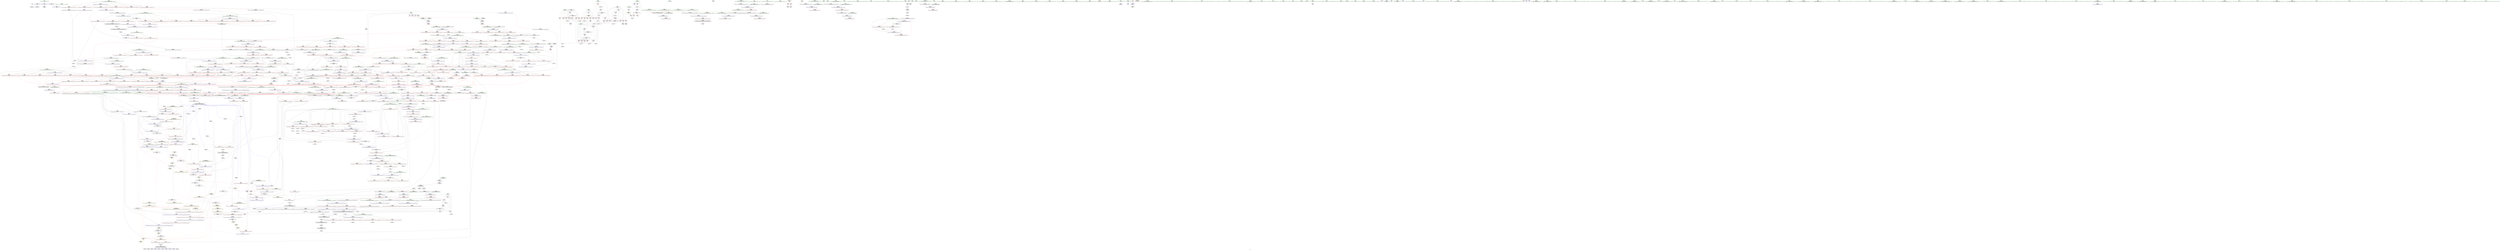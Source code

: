 digraph "SVFG" {
	label="SVFG";

	Node0x563a69d1d160 [shape=record,color=grey,label="{NodeID: 0\nNullPtr}"];
	Node0x563a69d1d160 -> Node0x563a69d65180[style=solid];
	Node0x563a69d1d160 -> Node0x563a69d85400[style=solid];
	Node0x563a69d6c8b0 [shape=record,color=red,label="{NodeID: 443\n693\<--668\n\<--__first.addr\n_ZSt10__pop_heapIPiN9__gnu_cxx5__ops15_Iter_less_iterEEvT_S4_S4_RT0_\n|{<s0>37}}"];
	Node0x563a69d6c8b0:s0 -> Node0x563a69e67a10[style=solid,color=red];
	Node0x563a69dd9f70 [shape=record,color=black,label="{NodeID: 1218\nMR_22V_2 = PHI(MR_22V_7, MR_22V_1, )\npts\{87 \}\n}"];
	Node0x563a69dd9f70 -> Node0x563a69d859e0[style=dashed];
	Node0x563a69d60320 [shape=record,color=green,label="{NodeID: 111\n579\<--580\n__first.addr\<--__first.addr_field_insensitive\n_ZSt11__make_heapIPiN9__gnu_cxx5__ops15_Iter_less_iterEEvT_S4_RT0_\n}"];
	Node0x563a69d60320 -> Node0x563a69d6b7a0[style=solid];
	Node0x563a69d60320 -> Node0x563a69d6b870[style=solid];
	Node0x563a69d60320 -> Node0x563a69d6b940[style=solid];
	Node0x563a69d60320 -> Node0x563a69d6ba10[style=solid];
	Node0x563a69d60320 -> Node0x563a69d877f0[style=solid];
	Node0x563a69e61330 [shape=record,color=black,label="{NodeID: 1661\n1279 = PHI(1317, )\n|{<s0>84}}"];
	Node0x563a69e61330:s0 -> Node0x563a69e634b0[style=solid,color=red];
	Node0x563a69d82180 [shape=record,color=red,label="{NodeID: 554\n1137\<--1091\n\<--__first.addr\n_ZSt16__insertion_sortIPiN9__gnu_cxx5__ops15_Iter_less_iterEEvT_S4_T0_\n}"];
	Node0x563a69d82180 -> Node0x563a69d8ae60[style=solid];
	Node0x563a69d65180 [shape=record,color=black,label="{NodeID: 222\n2\<--3\ndummyVal\<--dummyVal\n}"];
	Node0x563a69d87cd0 [shape=record,color=blue,label="{NodeID: 665\n587\<--639\n__parent\<--dec\n_ZSt11__make_heapIPiN9__gnu_cxx5__ops15_Iter_less_iterEEvT_S4_RT0_\n}"];
	Node0x563a69d87cd0 -> Node0x563a69d6bef0[style=dashed];
	Node0x563a69d87cd0 -> Node0x563a69d6bfc0[style=dashed];
	Node0x563a69d87cd0 -> Node0x563a69d6c090[style=dashed];
	Node0x563a69d87cd0 -> Node0x563a69d6c160[style=dashed];
	Node0x563a69d87cd0 -> Node0x563a69d87cd0[style=dashed];
	Node0x563a69d87cd0 -> Node0x563a69de2570[style=dashed];
	Node0x563a69d72dc0 [shape=record,color=red,label="{NodeID: 333\n217\<--80\n\<--test\nmain\n}"];
	Node0x563a69d72dc0 -> Node0x563a69da5510[style=solid];
	Node0x563a69da5e10 [shape=record,color=grey,label="{NodeID: 1108\n610 = Binary(609, 281, )\n}"];
	Node0x563a69da5e10 -> Node0x563a69d87a60[style=solid];
	Node0x563a69d5c8f0 [shape=record,color=green,label="{NodeID: 1\n7\<--1\n__dso_handle\<--dummyObj\nGlob }"];
	Node0x563a69d6c980 [shape=record,color=red,label="{NodeID: 444\n695\<--668\n\<--__first.addr\n_ZSt10__pop_heapIPiN9__gnu_cxx5__ops15_Iter_less_iterEEvT_S4_S4_RT0_\n}"];
	Node0x563a69d6c980 -> Node0x563a69d6eac0[style=solid];
	Node0x563a69dda470 [shape=record,color=black,label="{NodeID: 1219\nMR_24V_2 = PHI(MR_24V_4, MR_24V_1, )\npts\{89 \}\n}"];
	Node0x563a69dda470 -> Node0x563a69d85ab0[style=dashed];
	Node0x563a69d603f0 [shape=record,color=green,label="{NodeID: 112\n581\<--582\n__last.addr\<--__last.addr_field_insensitive\n_ZSt11__make_heapIPiN9__gnu_cxx5__ops15_Iter_less_iterEEvT_S4_RT0_\n}"];
	Node0x563a69d603f0 -> Node0x563a69d6bae0[style=solid];
	Node0x563a69d603f0 -> Node0x563a69d6bbb0[style=solid];
	Node0x563a69d603f0 -> Node0x563a69d878c0[style=solid];
	Node0x563a69e61470 [shape=record,color=black,label="{NodeID: 1662\n1281 = PHI(1317, )\n|{<s0>84}}"];
	Node0x563a69e61470:s0 -> Node0x563a69e635f0[style=solid,color=red];
	Node0x563a69d82250 [shape=record,color=red,label="{NodeID: 555\n1108\<--1093\n\<--__last.addr\n_ZSt16__insertion_sortIPiN9__gnu_cxx5__ops15_Iter_less_iterEEvT_S4_T0_\n}"];
	Node0x563a69d82250 -> Node0x563a69d7c600[style=solid];
	Node0x563a69d65280 [shape=record,color=black,label="{NodeID: 223\n77\<--12\nmain_ret\<--\nmain\n}"];
	Node0x563a69d87da0 [shape=record,color=blue,label="{NodeID: 666\n647\<--644\nthis.addr\<--this\n_ZNK9__gnu_cxx5__ops15_Iter_less_iterclIPiS3_EEbT_T0_\n}"];
	Node0x563a69d87da0 -> Node0x563a69d6c3d0[style=dashed];
	Node0x563a69d72e90 [shape=record,color=red,label="{NodeID: 334\n116\<--82\n\<--i\nmain\n}"];
	Node0x563a69d72e90 -> Node0x563a69d7c900[style=solid];
	Node0x563a69da5f90 [shape=record,color=grey,label="{NodeID: 1109\n1344 = Binary(1343, 281, )\n}"];
	Node0x563a69da5f90 -> Node0x563a69d8c5f0[style=solid];
	Node0x563a69d5c980 [shape=record,color=green,label="{NodeID: 2\n9\<--1\n\<--dummyObj\nCan only get source location for instruction, argument, global var or function.}"];
	Node0x563a69d6ca50 [shape=record,color=red,label="{NodeID: 445\n694\<--670\n\<--__last.addr\n_ZSt10__pop_heapIPiN9__gnu_cxx5__ops15_Iter_less_iterEEvT_S4_S4_RT0_\n}"];
	Node0x563a69d6ca50 -> Node0x563a69d6e9f0[style=solid];
	Node0x563a69dda970 [shape=record,color=black,label="{NodeID: 1220\nMR_207V_3 = PHI(MR_207V_4, MR_207V_2, )\npts\{1164 \}\n}"];
	Node0x563a69dda970 -> Node0x563a69d82ce0[style=dashed];
	Node0x563a69dda970 -> Node0x563a69d82db0[style=dashed];
	Node0x563a69dda970 -> Node0x563a69d82e80[style=dashed];
	Node0x563a69dda970 -> Node0x563a69d8b270[style=dashed];
	Node0x563a69d604c0 [shape=record,color=green,label="{NodeID: 113\n583\<--584\n__comp.addr\<--__comp.addr_field_insensitive\n_ZSt11__make_heapIPiN9__gnu_cxx5__ops15_Iter_less_iterEEvT_S4_RT0_\n}"];
	Node0x563a69d604c0 -> Node0x563a69d6bc80[style=solid];
	Node0x563a69d604c0 -> Node0x563a69d87990[style=solid];
	Node0x563a69e615b0 [shape=record,color=black,label="{NodeID: 1663\n1282 = PHI(1293, )\n}"];
	Node0x563a69e615b0 -> Node0x563a69d6efa0[style=solid];
	Node0x563a69d82320 [shape=record,color=red,label="{NodeID: 556\n1117\<--1093\n\<--__last.addr\n_ZSt16__insertion_sortIPiN9__gnu_cxx5__ops15_Iter_less_iterEEvT_S4_T0_\n}"];
	Node0x563a69d82320 -> Node0x563a69d7d080[style=solid];
	Node0x563a69d65350 [shape=record,color=black,label="{NodeID: 224\n50\<--51\n\<--_ZNSt8ios_base4InitD1Ev\nCan only get source location for instruction, argument, global var or function.}"];
	Node0x563a69d87e70 [shape=record,color=blue,label="{NodeID: 667\n649\<--645\n__it1.addr\<--__it1\n_ZNK9__gnu_cxx5__ops15_Iter_less_iterclIPiS3_EEbT_T0_\n}"];
	Node0x563a69d87e70 -> Node0x563a69d6c4a0[style=dashed];
	Node0x563a69d72f60 [shape=record,color=red,label="{NodeID: 335\n120\<--82\n\<--i\nmain\n}"];
	Node0x563a69d72f60 -> Node0x563a69d655f0[style=solid];
	Node0x563a69da6110 [shape=record,color=grey,label="{NodeID: 1110\n1343 = Binary(1341, 1342, )\n}"];
	Node0x563a69da6110 -> Node0x563a69da5f90[style=solid];
	Node0x563a69d5cc30 [shape=record,color=green,label="{NodeID: 3\n12\<--1\n\<--dummyObj\nCan only get source location for instruction, argument, global var or function.}"];
	Node0x563a69d6cb20 [shape=record,color=red,label="{NodeID: 446\n684\<--672\n\<--__result.addr\n_ZSt10__pop_heapIPiN9__gnu_cxx5__ops15_Iter_less_iterEEvT_S4_S4_RT0_\n|{<s0>34}}"];
	Node0x563a69d6cb20:s0 -> Node0x563a69e681a0[style=solid,color=red];
	Node0x563a69deb290 [shape=record,color=black,label="{NodeID: 1221\nMR_12V_2 = PHI(MR_12V_3, MR_12V_1, )\npts\{20 \}\n|{<s0>21|<s1>73|<s2>73}}"];
	Node0x563a69deb290:s0 -> Node0x563a69dee990[style=dashed,color=blue];
	Node0x563a69deb290:s1 -> Node0x563a69d83910[style=dashed,color=red];
	Node0x563a69deb290:s2 -> Node0x563a69de0c70[style=dashed,color=red];
	Node0x563a69d657c0 [shape=record,color=green,label="{NodeID: 114\n585\<--586\n__len\<--__len_field_insensitive\n_ZSt11__make_heapIPiN9__gnu_cxx5__ops15_Iter_less_iterEEvT_S4_RT0_\n}"];
	Node0x563a69d657c0 -> Node0x563a69d6bd50[style=solid];
	Node0x563a69d657c0 -> Node0x563a69d6be20[style=solid];
	Node0x563a69d657c0 -> Node0x563a69d87a60[style=solid];
	Node0x563a69e616f0 [shape=record,color=black,label="{NodeID: 1664\n1313 = PHI(1324, )\n}"];
	Node0x563a69e616f0 -> Node0x563a69d6f140[style=solid];
	Node0x563a69d823f0 [shape=record,color=red,label="{NodeID: 557\n1116\<--1095\n\<--__i\n_ZSt16__insertion_sortIPiN9__gnu_cxx5__ops15_Iter_less_iterEEvT_S4_T0_\n}"];
	Node0x563a69d823f0 -> Node0x563a69d7d080[style=solid];
	Node0x563a69d65450 [shape=record,color=black,label="{NodeID: 225\n94\<--91\ncall\<--\nmain\n}"];
	Node0x563a69d87f40 [shape=record,color=blue,label="{NodeID: 668\n651\<--646\n__it2.addr\<--__it2\n_ZNK9__gnu_cxx5__ops15_Iter_less_iterclIPiS3_EEbT_T0_\n}"];
	Node0x563a69d87f40 -> Node0x563a69d6c570[style=dashed];
	Node0x563a69d73030 [shape=record,color=red,label="{NodeID: 336\n126\<--82\n\<--i\nmain\n}"];
	Node0x563a69d73030 -> Node0x563a69da4610[style=solid];
	Node0x563a69da6290 [shape=record,color=grey,label="{NodeID: 1111\n399 = Binary(397, 398, )\n}"];
	Node0x563a69da6290 -> Node0x563a69d79a80[style=solid];
	Node0x563a69d5ccc0 [shape=record,color=green,label="{NodeID: 4\n21\<--1\n.str\<--dummyObj\nGlob }"];
	Node0x563a69d6cbf0 [shape=record,color=red,label="{NodeID: 447\n691\<--672\n\<--__result.addr\n_ZSt10__pop_heapIPiN9__gnu_cxx5__ops15_Iter_less_iterEEvT_S4_S4_RT0_\n}"];
	Node0x563a69d6cbf0 -> Node0x563a69d88420[style=solid];
	Node0x563a69d65850 [shape=record,color=green,label="{NodeID: 115\n587\<--588\n__parent\<--__parent_field_insensitive\n_ZSt11__make_heapIPiN9__gnu_cxx5__ops15_Iter_less_iterEEvT_S4_RT0_\n}"];
	Node0x563a69d65850 -> Node0x563a69d6bef0[style=solid];
	Node0x563a69d65850 -> Node0x563a69d6bfc0[style=solid];
	Node0x563a69d65850 -> Node0x563a69d6c090[style=solid];
	Node0x563a69d65850 -> Node0x563a69d6c160[style=solid];
	Node0x563a69d65850 -> Node0x563a69d87b30[style=solid];
	Node0x563a69d65850 -> Node0x563a69d87cd0[style=solid];
	Node0x563a69e61830 [shape=record,color=black,label="{NodeID: 1665\n830 = PHI(731, )\n0th arg _ZN9__gnu_cxx5__ops14_Iter_less_valC2ENS0_15_Iter_less_iterE }"];
	Node0x563a69e61830 -> Node0x563a69d89120[style=solid];
	Node0x563a69d824c0 [shape=record,color=red,label="{NodeID: 558\n1120\<--1095\n\<--__i\n_ZSt16__insertion_sortIPiN9__gnu_cxx5__ops15_Iter_less_iterEEvT_S4_T0_\n|{<s0>66}}"];
	Node0x563a69d824c0:s0 -> Node0x563a69e65c00[style=solid,color=red];
	Node0x563a69d65520 [shape=record,color=black,label="{NodeID: 226\n100\<--97\ncall1\<--\nmain\n}"];
	Node0x563a69d88010 [shape=record,color=blue,label="{NodeID: 669\n668\<--664\n__first.addr\<--__first\n_ZSt10__pop_heapIPiN9__gnu_cxx5__ops15_Iter_less_iterEEvT_S4_S4_RT0_\n}"];
	Node0x563a69d88010 -> Node0x563a69d6c7e0[style=dashed];
	Node0x563a69d88010 -> Node0x563a69d6c8b0[style=dashed];
	Node0x563a69d88010 -> Node0x563a69d6c980[style=dashed];
	Node0x563a69d73100 [shape=record,color=red,label="{NodeID: 337\n152\<--84\n\<--answer\nmain\n}"];
	Node0x563a69d73100 -> Node0x563a69d7c480[style=solid];
	Node0x563a69da6410 [shape=record,color=grey,label="{NodeID: 1112\n614 = Binary(613, 286, )\n}"];
	Node0x563a69da6410 -> Node0x563a69d87b30[style=solid];
	Node0x563a69d5cd80 [shape=record,color=green,label="{NodeID: 5\n23\<--1\n.str.2\<--dummyObj\nGlob }"];
	Node0x563a69d6ccc0 [shape=record,color=red,label="{NodeID: 448\n702\<--674\n\<--__comp.addr\n_ZSt10__pop_heapIPiN9__gnu_cxx5__ops15_Iter_less_iterEEvT_S4_S4_RT0_\n}"];
	Node0x563a69d65920 [shape=record,color=green,label="{NodeID: 116\n589\<--590\n__value\<--__value_field_insensitive\n_ZSt11__make_heapIPiN9__gnu_cxx5__ops15_Iter_less_iterEEvT_S4_RT0_\n|{|<s1>32}}"];
	Node0x563a69d65920 -> Node0x563a69d87c00[style=solid];
	Node0x563a69d65920:s1 -> Node0x563a69e681a0[style=solid,color=red];
	Node0x563a69e61970 [shape=record,color=black,label="{NodeID: 1666\n664 = PHI(529, 568, )\n0th arg _ZSt10__pop_heapIPiN9__gnu_cxx5__ops15_Iter_less_iterEEvT_S4_S4_RT0_ }"];
	Node0x563a69e61970 -> Node0x563a69d88010[style=solid];
	Node0x563a69d82590 [shape=record,color=red,label="{NodeID: 559\n1124\<--1095\n\<--__i\n_ZSt16__insertion_sortIPiN9__gnu_cxx5__ops15_Iter_less_iterEEvT_S4_T0_\n|{<s0>67}}"];
	Node0x563a69d82590:s0 -> Node0x563a69e681a0[style=solid,color=red];
	Node0x563a69d655f0 [shape=record,color=black,label="{NodeID: 227\n121\<--120\nidxprom\<--\nmain\n}"];
	Node0x563a69d880e0 [shape=record,color=blue,label="{NodeID: 670\n670\<--665\n__last.addr\<--__last\n_ZSt10__pop_heapIPiN9__gnu_cxx5__ops15_Iter_less_iterEEvT_S4_S4_RT0_\n}"];
	Node0x563a69d880e0 -> Node0x563a69d6ca50[style=dashed];
	Node0x563a69d731d0 [shape=record,color=red,label="{NodeID: 338\n171\<--84\n\<--answer\nmain\n}"];
	Node0x563a69d731d0 -> Node0x563a69dae7a0[style=solid];
	Node0x563a69d79780 [shape=record,color=grey,label="{NodeID: 1113\n157 = Binary(155, 156, )\n}"];
	Node0x563a69d79780 -> Node0x563a69da5c90[style=solid];
	Node0x563a69d5d620 [shape=record,color=green,label="{NodeID: 6\n25\<--1\nstdin\<--dummyObj\nGlob }"];
	Node0x563a69d6cd90 [shape=record,color=red,label="{NodeID: 449\n686\<--685\n\<--call\n_ZSt10__pop_heapIPiN9__gnu_cxx5__ops15_Iter_less_iterEEvT_S4_S4_RT0_\n}"];
	Node0x563a69d6cd90 -> Node0x563a69d88350[style=solid];
	Node0x563a69dec190 [shape=record,color=black,label="{NodeID: 1224\nMR_141V_3 = PHI(MR_141V_4, MR_141V_2, )\npts\{847 \}\n}"];
	Node0x563a69dec190 -> Node0x563a69d7ed80[style=dashed];
	Node0x563a69dec190 -> Node0x563a69d7ee50[style=dashed];
	Node0x563a69dec190 -> Node0x563a69d7eff0[style=dashed];
	Node0x563a69dec190 -> Node0x563a69d897a0[style=dashed];
	Node0x563a69d659f0 [shape=record,color=green,label="{NodeID: 117\n591\<--592\nagg.tmp\<--agg.tmp_field_insensitive\n_ZSt11__make_heapIPiN9__gnu_cxx5__ops15_Iter_less_iterEEvT_S4_RT0_\n}"];
	Node0x563a69e61b80 [shape=record,color=black,label="{NodeID: 1667\n665 = PHI(530, 569, )\n1st arg _ZSt10__pop_heapIPiN9__gnu_cxx5__ops15_Iter_less_iterEEvT_S4_S4_RT0_ }"];
	Node0x563a69e61b80 -> Node0x563a69d880e0[style=solid];
	Node0x563a69d82660 [shape=record,color=red,label="{NodeID: 560\n1129\<--1095\n\<--__i\n_ZSt16__insertion_sortIPiN9__gnu_cxx5__ops15_Iter_less_iterEEvT_S4_T0_\n|{<s0>68}}"];
	Node0x563a69d82660:s0 -> Node0x563a69e66410[style=solid,color=red];
	Node0x563a69d656c0 [shape=record,color=black,label="{NodeID: 228\n131\<--130\nidx.ext\<--\nmain\n}"];
	Node0x563a69d881b0 [shape=record,color=blue,label="{NodeID: 671\n672\<--666\n__result.addr\<--__result\n_ZSt10__pop_heapIPiN9__gnu_cxx5__ops15_Iter_less_iterEEvT_S4_S4_RT0_\n}"];
	Node0x563a69d881b0 -> Node0x563a69d6cb20[style=dashed];
	Node0x563a69d881b0 -> Node0x563a69d6cbf0[style=dashed];
	Node0x563a69d732a0 [shape=record,color=red,label="{NodeID: 339\n187\<--84\n\<--answer\nmain\n}"];
	Node0x563a69d732a0 -> Node0x563a69d7d680[style=solid];
	Node0x563a69d79900 [shape=record,color=grey,label="{NodeID: 1114\n613 = Binary(612, 286, )\n}"];
	Node0x563a69d79900 -> Node0x563a69da6410[style=solid];
	Node0x563a69d5d6b0 [shape=record,color=green,label="{NodeID: 7\n26\<--1\n.str.3\<--dummyObj\nGlob }"];
	Node0x563a69d6ce60 [shape=record,color=red,label="{NodeID: 450\n690\<--689\n\<--call1\n_ZSt10__pop_heapIPiN9__gnu_cxx5__ops15_Iter_less_iterEEvT_S4_S4_RT0_\n}"];
	Node0x563a69d6ce60 -> Node0x563a69d88420[style=solid];
	Node0x563a69dec690 [shape=record,color=black,label="{NodeID: 1225\nMR_12V_2 = PHI(MR_12V_3, MR_12V_1, )\npts\{20 \}\n|{|<s4>45}}"];
	Node0x563a69dec690 -> Node0x563a69d7f4d0[style=dashed];
	Node0x563a69dec690 -> Node0x563a69d7f5a0[style=dashed];
	Node0x563a69dec690 -> Node0x563a69d896d0[style=dashed];
	Node0x563a69dec690 -> Node0x563a69d89940[style=dashed];
	Node0x563a69dec690:s4 -> Node0x563a69df8410[style=dashed,color=red];
	Node0x563a69d65ac0 [shape=record,color=green,label="{NodeID: 118\n621\<--622\n_ZSt4moveIRiEONSt16remove_referenceIT_E4typeEOS2_\<--_ZSt4moveIRiEONSt16remove_referenceIT_E4typeEOS2__field_insensitive\n}"];
	Node0x563a69e61d00 [shape=record,color=black,label="{NodeID: 1668\n666 = PHI(531, 570, )\n2nd arg _ZSt10__pop_heapIPiN9__gnu_cxx5__ops15_Iter_less_iterEEvT_S4_S4_RT0_ }"];
	Node0x563a69e61d00 -> Node0x563a69d881b0[style=solid];
	Node0x563a69d82730 [shape=record,color=red,label="{NodeID: 561\n1130\<--1095\n\<--__i\n_ZSt16__insertion_sortIPiN9__gnu_cxx5__ops15_Iter_less_iterEEvT_S4_T0_\n}"];
	Node0x563a69d82730 -> Node0x563a69d70fb0[style=solid];
	Node0x563a69d6d8e0 [shape=record,color=black,label="{NodeID: 229\n165\<--164\nidxprom15\<--\nmain\n}"];
	Node0x563a69d88280 [shape=record,color=blue,label="{NodeID: 672\n674\<--667\n__comp.addr\<--__comp\n_ZSt10__pop_heapIPiN9__gnu_cxx5__ops15_Iter_less_iterEEvT_S4_S4_RT0_\n}"];
	Node0x563a69d88280 -> Node0x563a69d6ccc0[style=dashed];
	Node0x563a69d73370 [shape=record,color=red,label="{NodeID: 340\n204\<--84\n\<--answer\nmain\n}"];
	Node0x563a69d73370 -> Node0x563a69d7d500[style=solid];
	Node0x563a69d79a80 [shape=record,color=grey,label="{NodeID: 1115\n400 = Binary(399, 281, )\n}"];
	Node0x563a69d79a80 -> Node0x563a69daeaa0[style=solid];
	Node0x563a69d5d740 [shape=record,color=green,label="{NodeID: 8\n28\<--1\n.str.4\<--dummyObj\nGlob }"];
	Node0x563a69d6cf30 [shape=record,color=red,label="{NodeID: 451\n701\<--700\n\<--call2\n_ZSt10__pop_heapIPiN9__gnu_cxx5__ops15_Iter_less_iterEEvT_S4_S4_RT0_\n|{<s0>37}}"];
	Node0x563a69d6cf30:s0 -> Node0x563a69e67e00[style=solid,color=red];
	Node0x563a69decb90 [shape=record,color=black,label="{NodeID: 1226\nMR_149V_3 = PHI(MR_149V_4, MR_149V_2, )\npts\{855 \}\n}"];
	Node0x563a69decb90 -> Node0x563a69d7f260[style=dashed];
	Node0x563a69decb90 -> Node0x563a69d7f330[style=dashed];
	Node0x563a69decb90 -> Node0x563a69d7f400[style=dashed];
	Node0x563a69decb90 -> Node0x563a69d89870[style=dashed];
	Node0x563a69d65b90 [shape=record,color=green,label="{NodeID: 119\n632\<--633\n_ZSt13__adjust_heapIPiliN9__gnu_cxx5__ops15_Iter_less_iterEEvT_T0_S5_T1_T2_\<--_ZSt13__adjust_heapIPiliN9__gnu_cxx5__ops15_Iter_less_iterEEvT_T0_S5_T1_T2__field_insensitive\n}"];
	Node0x563a69e61e80 [shape=record,color=black,label="{NodeID: 1669\n667 = PHI(498, 571, )\n3rd arg _ZSt10__pop_heapIPiN9__gnu_cxx5__ops15_Iter_less_iterEEvT_S4_S4_RT0_ }"];
	Node0x563a69e61e80 -> Node0x563a69d88280[style=solid];
	Node0x563a69d82800 [shape=record,color=red,label="{NodeID: 562\n1140\<--1095\n\<--__i\n_ZSt16__insertion_sortIPiN9__gnu_cxx5__ops15_Iter_less_iterEEvT_S4_T0_\n|{<s0>71}}"];
	Node0x563a69d82800:s0 -> Node0x563a69e66960[style=solid,color=red];
	Node0x563a69d6d9b0 [shape=record,color=black,label="{NodeID: 230\n192\<--191\nidxprom25\<--\nmain\n}"];
	Node0x563a69d88350 [shape=record,color=blue,label="{NodeID: 673\n676\<--686\n__value\<--\n_ZSt10__pop_heapIPiN9__gnu_cxx5__ops15_Iter_less_iterEEvT_S4_S4_RT0_\n}"];
	Node0x563a69d88350 -> Node0x563a69d6ce60[style=dashed];
	Node0x563a69d88350 -> Node0x563a69d6cf30[style=dashed];
	Node0x563a69d73440 [shape=record,color=red,label="{NodeID: 341\n211\<--84\n\<--answer\nmain\n}"];
	Node0x563a69d79c00 [shape=record,color=grey,label="{NodeID: 1116\n609 = Binary(607, 608, )\n}"];
	Node0x563a69d79c00 -> Node0x563a69da5e10[style=solid];
	Node0x563a69d5d800 [shape=record,color=green,label="{NodeID: 9\n30\<--1\nstdout\<--dummyObj\nGlob }"];
	Node0x563a69d6d000 [shape=record,color=red,label="{NodeID: 452\n710\<--707\n\<--__t.addr\n_ZSt4moveIRiEONSt16remove_referenceIT_E4typeEOS2_\n}"];
	Node0x563a69d6d000 -> Node0x563a69d6eb90[style=solid];
	Node0x563a69ded090 [shape=record,color=black,label="{NodeID: 1227\nMR_12V_7 = PHI(MR_12V_9, MR_12V_3, )\npts\{20 \}\n|{<s0>25}}"];
	Node0x563a69ded090:s0 -> Node0x563a69d90c40[style=dashed,color=blue];
	Node0x563a69d65c90 [shape=record,color=green,label="{NodeID: 120\n647\<--648\nthis.addr\<--this.addr_field_insensitive\n_ZNK9__gnu_cxx5__ops15_Iter_less_iterclIPiS3_EEbT_T0_\n}"];
	Node0x563a69d65c90 -> Node0x563a69d6c3d0[style=solid];
	Node0x563a69d65c90 -> Node0x563a69d87da0[style=solid];
	Node0x563a69e62000 [shape=record,color=black,label="{NodeID: 1670\n1059 = PHI(1052, )\n0th arg _ZSt4swapIiENSt9enable_ifIXsr6__and_ISt6__not_ISt15__is_tuple_likeIT_EESt21is_move_constructibleIS3_ESt18is_move_assignableIS3_EEE5valueEvE4typeERS3_SC_ }"];
	Node0x563a69e62000 -> Node0x563a69d8a710[style=solid];
	Node0x563a69d828d0 [shape=record,color=red,label="{NodeID: 563\n1149\<--1095\n\<--__i\n_ZSt16__insertion_sortIPiN9__gnu_cxx5__ops15_Iter_less_iterEEvT_S4_T0_\n}"];
	Node0x563a69d828d0 -> Node0x563a69d71080[style=solid];
	Node0x563a69df7ae0 [shape=record,color=yellow,style=double,label="{NodeID: 1338\n223V_1 = ENCHI(MR_223V_0)\npts\{590 677 726 851 1066 1098 \}\nFun[_ZSt25__unguarded_linear_insertIPiN9__gnu_cxx5__ops14_Val_less_iterEEvT_T0_]}"];
	Node0x563a69df7ae0 -> Node0x563a69d83910[style=dashed];
	Node0x563a69df7ae0 -> Node0x563a69d839e0[style=dashed];
	Node0x563a69df7ae0 -> Node0x563a69d83ab0[style=dashed];
	Node0x563a69d6da80 [shape=record,color=black,label="{NodeID: 231\n277\<--275\nsub.ptr.lhs.cast\<--\n_ZSt6__sortIPiN9__gnu_cxx5__ops15_Iter_less_iterEEvT_S4_T0_\n}"];
	Node0x563a69d6da80 -> Node0x563a69d7b280[style=solid];
	Node0x563a69d88420 [shape=record,color=blue,label="{NodeID: 674\n691\<--690\n\<--\n_ZSt10__pop_heapIPiN9__gnu_cxx5__ops15_Iter_less_iterEEvT_S4_S4_RT0_\n|{|<s1>37}}"];
	Node0x563a69d88420 -> Node0x563a69d6cf30[style=dashed];
	Node0x563a69d88420:s1 -> Node0x563a69ded590[style=dashed,color=red];
	Node0x563a69d73510 [shape=record,color=red,label="{NodeID: 342\n147\<--86\n\<--now\nmain\n}"];
	Node0x563a69d73510 -> Node0x563a69da4010[style=solid];
	Node0x563a69d79d80 [shape=record,color=grey,label="{NodeID: 1117\n375 = Binary(376, 374, )\n}"];
	Node0x563a69d79d80 -> Node0x563a69d6df60[style=solid];
	Node0x563a69d5d900 [shape=record,color=green,label="{NodeID: 10\n31\<--1\n.str.5\<--dummyObj\nGlob }"];
	Node0x563a69d6d0d0 [shape=record,color=red,label="{NodeID: 453\n754\<--719\n\<--__first.addr\n_ZSt13__adjust_heapIPiliN9__gnu_cxx5__ops15_Iter_less_iterEEvT_T0_S5_T1_T2_\n}"];
	Node0x563a69d6d0d0 -> Node0x563a69d717d0[style=solid];
	Node0x563a69ded590 [shape=record,color=black,label="{NodeID: 1228\nMR_12V_2 = PHI(MR_12V_3, MR_12V_1, )\npts\{20 \}\n|{|<s5>38}}"];
	Node0x563a69ded590 -> Node0x563a69d7e560[style=dashed];
	Node0x563a69ded590 -> Node0x563a69d7e630[style=dashed];
	Node0x563a69ded590 -> Node0x563a69d88c40[style=dashed];
	Node0x563a69ded590 -> Node0x563a69d88eb0[style=dashed];
	Node0x563a69ded590 -> Node0x563a69ddf870[style=dashed];
	Node0x563a69ded590:s5 -> Node0x563a69df6a30[style=dashed,color=red];
	Node0x563a69d65d60 [shape=record,color=green,label="{NodeID: 121\n649\<--650\n__it1.addr\<--__it1.addr_field_insensitive\n_ZNK9__gnu_cxx5__ops15_Iter_less_iterclIPiS3_EEbT_T0_\n}"];
	Node0x563a69d65d60 -> Node0x563a69d6c4a0[style=solid];
	Node0x563a69d65d60 -> Node0x563a69d87e70[style=solid];
	Node0x563a69e62110 [shape=record,color=black,label="{NodeID: 1671\n1060 = PHI(1053, )\n1st arg _ZSt4swapIiENSt9enable_ifIXsr6__and_ISt6__not_ISt15__is_tuple_likeIT_EESt21is_move_constructibleIS3_ESt18is_move_assignableIS3_EEE5valueEvE4typeERS3_SC_ }"];
	Node0x563a69e62110 -> Node0x563a69d8a7e0[style=solid];
	Node0x563a69d829a0 [shape=record,color=red,label="{NodeID: 564\n1126\<--1125\n\<--call3\n_ZSt16__insertion_sortIPiN9__gnu_cxx5__ops15_Iter_less_iterEEvT_S4_T0_\n}"];
	Node0x563a69d829a0 -> Node0x563a69d8ad90[style=solid];
	Node0x563a69d6db50 [shape=record,color=black,label="{NodeID: 232\n278\<--276\nsub.ptr.rhs.cast\<--\n_ZSt6__sortIPiN9__gnu_cxx5__ops15_Iter_less_iterEEvT_S4_T0_\n}"];
	Node0x563a69d6db50 -> Node0x563a69d7b280[style=solid];
	Node0x563a69d884f0 [shape=record,color=blue,label="{NodeID: 675\n707\<--706\n__t.addr\<--__t\n_ZSt4moveIRiEONSt16remove_referenceIT_E4typeEOS2_\n}"];
	Node0x563a69d884f0 -> Node0x563a69d6d000[style=dashed];
	Node0x563a69d735e0 [shape=record,color=red,label="{NodeID: 343\n155\<--86\n\<--now\nmain\n}"];
	Node0x563a69d735e0 -> Node0x563a69d79780[style=solid];
	Node0x563a69d79f00 [shape=record,color=grey,label="{NodeID: 1118\n780 = Binary(779, 563, )\n}"];
	Node0x563a69d79f00 -> Node0x563a69daef20[style=solid];
	Node0x563a69d5da00 [shape=record,color=green,label="{NodeID: 11\n33\<--1\n.str.6\<--dummyObj\nGlob }"];
	Node0x563a69d6d1a0 [shape=record,color=red,label="{NodeID: 454\n757\<--719\n\<--__first.addr\n_ZSt13__adjust_heapIPiliN9__gnu_cxx5__ops15_Iter_less_iterEEvT_T0_S5_T1_T2_\n}"];
	Node0x563a69d6d1a0 -> Node0x563a69d718a0[style=solid];
	Node0x563a69d65e30 [shape=record,color=green,label="{NodeID: 122\n651\<--652\n__it2.addr\<--__it2.addr_field_insensitive\n_ZNK9__gnu_cxx5__ops15_Iter_less_iterclIPiS3_EEbT_T0_\n}"];
	Node0x563a69d65e30 -> Node0x563a69d6c570[style=solid];
	Node0x563a69d65e30 -> Node0x563a69d87f40[style=solid];
	Node0x563a69e62220 [shape=record,color=black,label="{NodeID: 1672\n1373 = PHI(1215, )\n0th arg _ZNK9__gnu_cxx5__ops14_Val_less_iterclIiPiEEbRT_T0_ }"];
	Node0x563a69e62220 -> Node0x563a69d8c790[style=solid];
	Node0x563a69d82a70 [shape=record,color=red,label="{NodeID: 565\n1136\<--1135\n\<--call6\n_ZSt16__insertion_sortIPiN9__gnu_cxx5__ops15_Iter_less_iterEEvT_S4_T0_\n}"];
	Node0x563a69d82a70 -> Node0x563a69d8ae60[style=solid];
	Node0x563a69d6dc20 [shape=record,color=black,label="{NodeID: 233\n327\<--325\nsub.ptr.lhs.cast\<--\n_ZSt16__introsort_loopIPilN9__gnu_cxx5__ops15_Iter_less_iterEEvT_S4_T0_T1_\n}"];
	Node0x563a69d6dc20 -> Node0x563a69da4490[style=solid];
	Node0x563a69d885c0 [shape=record,color=blue,label="{NodeID: 676\n719\<--713\n__first.addr\<--__first\n_ZSt13__adjust_heapIPiliN9__gnu_cxx5__ops15_Iter_less_iterEEvT_T0_S5_T1_T2_\n}"];
	Node0x563a69d885c0 -> Node0x563a69d6d0d0[style=dashed];
	Node0x563a69d885c0 -> Node0x563a69d6d1a0[style=dashed];
	Node0x563a69d885c0 -> Node0x563a69d6d270[style=dashed];
	Node0x563a69d885c0 -> Node0x563a69d6d340[style=dashed];
	Node0x563a69d885c0 -> Node0x563a69d6d410[style=dashed];
	Node0x563a69d885c0 -> Node0x563a69d6d4e0[style=dashed];
	Node0x563a69d885c0 -> Node0x563a69d6d5b0[style=dashed];
	Node0x563a69d736b0 [shape=record,color=red,label="{NodeID: 344\n170\<--86\n\<--now\nmain\n}"];
	Node0x563a69d736b0 -> Node0x563a69dae7a0[style=solid];
	Node0x563a69d7a080 [shape=record,color=grey,label="{NodeID: 1119\n785 = Binary(784, 286, )\n}"];
	Node0x563a69d7a080 -> Node0x563a69d7a680[style=solid];
	Node0x563a69d5db00 [shape=record,color=green,label="{NodeID: 12\n35\<--1\n.str.7\<--dummyObj\nGlob }"];
	Node0x563a69d6d270 [shape=record,color=red,label="{NodeID: 455\n767\<--719\n\<--__first.addr\n_ZSt13__adjust_heapIPiliN9__gnu_cxx5__ops15_Iter_less_iterEEvT_T0_S5_T1_T2_\n}"];
	Node0x563a69d6d270 -> Node0x563a69d71970[style=solid];
	Node0x563a69d65f00 [shape=record,color=green,label="{NodeID: 123\n668\<--669\n__first.addr\<--__first.addr_field_insensitive\n_ZSt10__pop_heapIPiN9__gnu_cxx5__ops15_Iter_less_iterEEvT_S4_S4_RT0_\n}"];
	Node0x563a69d65f00 -> Node0x563a69d6c7e0[style=solid];
	Node0x563a69d65f00 -> Node0x563a69d6c8b0[style=solid];
	Node0x563a69d65f00 -> Node0x563a69d6c980[style=solid];
	Node0x563a69d65f00 -> Node0x563a69d88010[style=solid];
	Node0x563a69e62330 [shape=record,color=black,label="{NodeID: 1673\n1374 = PHI(1219, )\n1st arg _ZNK9__gnu_cxx5__ops14_Val_less_iterclIiPiEEbRT_T0_ }"];
	Node0x563a69e62330 -> Node0x563a69d8c860[style=solid];
	Node0x563a69d82b40 [shape=record,color=red,label="{NodeID: 566\n1173\<--1159\n\<--__first.addr\n_ZSt26__unguarded_insertion_sortIPiN9__gnu_cxx5__ops15_Iter_less_iterEEvT_S4_T0_\n}"];
	Node0x563a69d82b40 -> Node0x563a69d8b1a0[style=solid];
	Node0x563a69d6dcf0 [shape=record,color=black,label="{NodeID: 234\n328\<--326\nsub.ptr.rhs.cast\<--\n_ZSt16__introsort_loopIPilN9__gnu_cxx5__ops15_Iter_less_iterEEvT_S4_T0_T1_\n}"];
	Node0x563a69d6dcf0 -> Node0x563a69da4490[style=solid];
	Node0x563a69d88690 [shape=record,color=blue,label="{NodeID: 677\n721\<--714\n__holeIndex.addr\<--__holeIndex\n_ZSt13__adjust_heapIPiliN9__gnu_cxx5__ops15_Iter_less_iterEEvT_T0_S5_T1_T2_\n}"];
	Node0x563a69d88690 -> Node0x563a69d6d680[style=dashed];
	Node0x563a69d88690 -> Node0x563a69d6d750[style=dashed];
	Node0x563a69d88690 -> Node0x563a69d6d820[style=dashed];
	Node0x563a69d88690 -> Node0x563a69d7d790[style=dashed];
	Node0x563a69d88690 -> Node0x563a69d88d10[style=dashed];
	Node0x563a69d88690 -> Node0x563a69d88f80[style=dashed];
	Node0x563a69d88690 -> Node0x563a69ddfd70[style=dashed];
	Node0x563a69d73780 [shape=record,color=red,label="{NodeID: 345\n182\<--86\n\<--now\nmain\n}"];
	Node0x563a69d73780 -> Node0x563a69da5390[style=solid];
	Node0x563a69d7a200 [shape=record,color=grey,label="{NodeID: 1120\n795 = Binary(794, 563, )\n}"];
	Node0x563a69d5dc00 [shape=record,color=green,label="{NodeID: 13\n38\<--1\n\<--dummyObj\nCan only get source location for instruction, argument, global var or function.}"];
	Node0x563a69d6d340 [shape=record,color=red,label="{NodeID: 456\n772\<--719\n\<--__first.addr\n_ZSt13__adjust_heapIPiliN9__gnu_cxx5__ops15_Iter_less_iterEEvT_T0_S5_T1_T2_\n}"];
	Node0x563a69d6d340 -> Node0x563a69d71a40[style=solid];
	Node0x563a69d65fd0 [shape=record,color=green,label="{NodeID: 124\n670\<--671\n__last.addr\<--__last.addr_field_insensitive\n_ZSt10__pop_heapIPiN9__gnu_cxx5__ops15_Iter_less_iterEEvT_S4_S4_RT0_\n}"];
	Node0x563a69d65fd0 -> Node0x563a69d6ca50[style=solid];
	Node0x563a69d65fd0 -> Node0x563a69d880e0[style=solid];
	Node0x563a69e62470 [shape=record,color=black,label="{NodeID: 1674\n1375 = PHI(1234, )\n2nd arg _ZNK9__gnu_cxx5__ops14_Val_less_iterclIiPiEEbRT_T0_ }"];
	Node0x563a69e62470 -> Node0x563a69d8c930[style=solid];
	Node0x563a69d82c10 [shape=record,color=red,label="{NodeID: 567\n1177\<--1161\n\<--__last.addr\n_ZSt26__unguarded_insertion_sortIPiN9__gnu_cxx5__ops15_Iter_less_iterEEvT_S4_T0_\n}"];
	Node0x563a69d82c10 -> Node0x563a69daf820[style=solid];
	Node0x563a69d6ddc0 [shape=record,color=black,label="{NodeID: 235\n373\<--369\ncast\<--\n_ZSt4__lgl\n}"];
	Node0x563a69d88760 [shape=record,color=blue,label="{NodeID: 678\n723\<--715\n__len.addr\<--__len\n_ZSt13__adjust_heapIPiliN9__gnu_cxx5__ops15_Iter_less_iterEEvT_T0_S5_T1_T2_\n}"];
	Node0x563a69d88760 -> Node0x563a69d7d930[style=dashed];
	Node0x563a69d88760 -> Node0x563a69d7da00[style=dashed];
	Node0x563a69d88760 -> Node0x563a69d7dad0[style=dashed];
	Node0x563a69d73850 [shape=record,color=red,label="{NodeID: 346\n186\<--86\n\<--now\nmain\n}"];
	Node0x563a69d73850 -> Node0x563a69d7d680[style=solid];
	Node0x563a69d7a380 [shape=record,color=grey,label="{NodeID: 1121\n804 = Binary(803, 563, )\n}"];
	Node0x563a69d7a380 -> Node0x563a69d88f80[style=solid];
	Node0x563a69d5dd00 [shape=record,color=green,label="{NodeID: 14\n68\<--1\n\<--dummyObj\nCan only get source location for instruction, argument, global var or function.}"];
	Node0x563a69d6d410 [shape=record,color=red,label="{NodeID: 457\n793\<--719\n\<--__first.addr\n_ZSt13__adjust_heapIPiliN9__gnu_cxx5__ops15_Iter_less_iterEEvT_T0_S5_T1_T2_\n}"];
	Node0x563a69d6d410 -> Node0x563a69d71b10[style=solid];
	Node0x563a69dee990 [shape=record,color=black,label="{NodeID: 1232\nMR_12V_4 = PHI(MR_12V_5, MR_12V_3, )\npts\{20 \}\n|{<s0>15}}"];
	Node0x563a69dee990:s0 -> Node0x563a69de5c70[style=dashed,color=blue];
	Node0x563a69d660a0 [shape=record,color=green,label="{NodeID: 125\n672\<--673\n__result.addr\<--__result.addr_field_insensitive\n_ZSt10__pop_heapIPiN9__gnu_cxx5__ops15_Iter_less_iterEEvT_S4_S4_RT0_\n}"];
	Node0x563a69d660a0 -> Node0x563a69d6cb20[style=solid];
	Node0x563a69d660a0 -> Node0x563a69d6cbf0[style=solid];
	Node0x563a69d660a0 -> Node0x563a69d881b0[style=solid];
	Node0x563a69e625b0 [shape=record,color=black,label="{NodeID: 1675\n839 = PHI(813, )\n0th arg _ZSt11__push_heapIPiliN9__gnu_cxx5__ops14_Iter_less_valEEvT_T0_S5_T1_RT2_ }"];
	Node0x563a69e625b0 -> Node0x563a69d891f0[style=solid];
	Node0x563a69d82ce0 [shape=record,color=red,label="{NodeID: 568\n1176\<--1163\n\<--__i\n_ZSt26__unguarded_insertion_sortIPiN9__gnu_cxx5__ops15_Iter_less_iterEEvT_S4_T0_\n}"];
	Node0x563a69d82ce0 -> Node0x563a69daf820[style=solid];
	Node0x563a69d6de90 [shape=record,color=black,label="{NodeID: 236\n374\<--369\nconv\<--\n_ZSt4__lgl\n}"];
	Node0x563a69d6de90 -> Node0x563a69d79d80[style=solid];
	Node0x563a69d88830 [shape=record,color=blue,label="{NodeID: 679\n725\<--716\n__value.addr\<--__value\n_ZSt13__adjust_heapIPiliN9__gnu_cxx5__ops15_Iter_less_iterEEvT_T0_S5_T1_T2_\n}"];
	Node0x563a69d88830 -> Node0x563a69d7e560[style=dashed];
	Node0x563a69d88830 -> Node0x563a69d7e630[style=dashed];
	Node0x563a69d88830 -> Node0x563a69d7e700[style=dashed];
	Node0x563a69d73920 [shape=record,color=red,label="{NodeID: 347\n203\<--86\n\<--now\nmain\n}"];
	Node0x563a69d73920 -> Node0x563a69d7d500[style=solid];
	Node0x563a69d7a500 [shape=record,color=grey,label="{NodeID: 1122\n790 = Binary(789, 563, )\n}"];
	Node0x563a69d7a500 -> Node0x563a69d7a800[style=solid];
	Node0x563a69d5de00 [shape=record,color=green,label="{NodeID: 15\n106\<--1\n\<--dummyObj\nCan only get source location for instruction, argument, global var or function.}"];
	Node0x563a69d6d4e0 [shape=record,color=red,label="{NodeID: 458\n799\<--719\n\<--__first.addr\n_ZSt13__adjust_heapIPiliN9__gnu_cxx5__ops15_Iter_less_iterEEvT_T0_S5_T1_T2_\n}"];
	Node0x563a69d6d4e0 -> Node0x563a69d71be0[style=solid];
	Node0x563a69d66170 [shape=record,color=green,label="{NodeID: 126\n674\<--675\n__comp.addr\<--__comp.addr_field_insensitive\n_ZSt10__pop_heapIPiN9__gnu_cxx5__ops15_Iter_less_iterEEvT_S4_S4_RT0_\n}"];
	Node0x563a69d66170 -> Node0x563a69d6ccc0[style=solid];
	Node0x563a69d66170 -> Node0x563a69d88280[style=solid];
	Node0x563a69e626f0 [shape=record,color=black,label="{NodeID: 1676\n840 = PHI(814, )\n1st arg _ZSt11__push_heapIPiliN9__gnu_cxx5__ops14_Iter_less_valEEvT_T0_S5_T1_RT2_ }"];
	Node0x563a69e626f0 -> Node0x563a69d892c0[style=solid];
	Node0x563a69d82db0 [shape=record,color=red,label="{NodeID: 569\n1180\<--1163\n\<--__i\n_ZSt26__unguarded_insertion_sortIPiN9__gnu_cxx5__ops15_Iter_less_iterEEvT_S4_T0_\n|{<s0>73}}"];
	Node0x563a69d82db0:s0 -> Node0x563a69e66960[style=solid,color=red];
	Node0x563a69d6df60 [shape=record,color=black,label="{NodeID: 237\n363\<--375\n_ZSt4__lgl_ret\<--sub\n_ZSt4__lgl\n|{<s0>13}}"];
	Node0x563a69d6df60:s0 -> Node0x563a69e5e140[style=solid,color=blue];
	Node0x563a69d88900 [shape=record,color=blue,label="{NodeID: 680\n727\<--739\n__topIndex\<--\n_ZSt13__adjust_heapIPiliN9__gnu_cxx5__ops15_Iter_less_iterEEvT_T0_S5_T1_T2_\n}"];
	Node0x563a69d88900 -> Node0x563a69d7dba0[style=dashed];
	Node0x563a69d739f0 [shape=record,color=red,label="{NodeID: 348\n207\<--86\n\<--now\nmain\n}"];
	Node0x563a69d739f0 -> Node0x563a69d85f90[style=solid];
	Node0x563a69d7a680 [shape=record,color=grey,label="{NodeID: 1123\n786 = Binary(785, 286, )\n}"];
	Node0x563a69d7a680 -> Node0x563a69daf220[style=solid];
	Node0x563a69d5df00 [shape=record,color=green,label="{NodeID: 16\n175\<--1\n\<--dummyObj\nCan only get source location for instruction, argument, global var or function.}"];
	Node0x563a69d6d5b0 [shape=record,color=red,label="{NodeID: 459\n813\<--719\n\<--__first.addr\n_ZSt13__adjust_heapIPiliN9__gnu_cxx5__ops15_Iter_less_iterEEvT_T0_S5_T1_T2_\n|{<s0>44}}"];
	Node0x563a69d6d5b0:s0 -> Node0x563a69e625b0[style=solid,color=red];
	Node0x563a69d66240 [shape=record,color=green,label="{NodeID: 127\n676\<--677\n__value\<--__value_field_insensitive\n_ZSt10__pop_heapIPiN9__gnu_cxx5__ops15_Iter_less_iterEEvT_S4_S4_RT0_\n|{|<s1>36}}"];
	Node0x563a69d66240 -> Node0x563a69d88350[style=solid];
	Node0x563a69d66240:s1 -> Node0x563a69e681a0[style=solid,color=red];
	Node0x563a69e62830 [shape=record,color=black,label="{NodeID: 1677\n841 = PHI(815, )\n2nd arg _ZSt11__push_heapIPiliN9__gnu_cxx5__ops14_Iter_less_valEEvT_T0_S5_T1_RT2_ }"];
	Node0x563a69e62830 -> Node0x563a69d89390[style=solid];
	Node0x563a69d82e80 [shape=record,color=red,label="{NodeID: 570\n1184\<--1163\n\<--__i\n_ZSt26__unguarded_insertion_sortIPiN9__gnu_cxx5__ops15_Iter_less_iterEEvT_S4_T0_\n}"];
	Node0x563a69d82e80 -> Node0x563a69d71150[style=solid];
	Node0x563a69d6e030 [shape=record,color=black,label="{NodeID: 238\n397\<--395\nsub.ptr.lhs.cast\<--\n_ZSt22__final_insertion_sortIPiN9__gnu_cxx5__ops15_Iter_less_iterEEvT_S4_T0_\n}"];
	Node0x563a69d6e030 -> Node0x563a69da6290[style=solid];
	Node0x563a69d889d0 [shape=record,color=blue,label="{NodeID: 681\n729\<--741\n__secondChild\<--\n_ZSt13__adjust_heapIPiliN9__gnu_cxx5__ops15_Iter_less_iterEEvT_T0_S5_T1_T2_\n}"];
	Node0x563a69d889d0 -> Node0x563a69d7dc70[style=dashed];
	Node0x563a69d889d0 -> Node0x563a69d7dd40[style=dashed];
	Node0x563a69d889d0 -> Node0x563a69d7e220[style=dashed];
	Node0x563a69d889d0 -> Node0x563a69d7e2f0[style=dashed];
	Node0x563a69d889d0 -> Node0x563a69d88aa0[style=dashed];
	Node0x563a69d889d0 -> Node0x563a69d88de0[style=dashed];
	Node0x563a69d889d0 -> Node0x563a69de0270[style=dashed];
	Node0x563a69d73ac0 [shape=record,color=red,label="{NodeID: 349\n143\<--88\n\<--i8\nmain\n}"];
	Node0x563a69d73ac0 -> Node0x563a69d7c300[style=solid];
	Node0x563a69d7a800 [shape=record,color=grey,label="{NodeID: 1124\n791 = Binary(286, 790, )\n}"];
	Node0x563a69d7a800 -> Node0x563a69d88de0[style=solid];
	Node0x563a69d5e000 [shape=record,color=green,label="{NodeID: 17\n281\<--1\n\<--dummyObj\nCan only get source location for instruction, argument, global var or function.}"];
	Node0x563a69d6d680 [shape=record,color=red,label="{NodeID: 460\n739\<--721\n\<--__holeIndex.addr\n_ZSt13__adjust_heapIPiliN9__gnu_cxx5__ops15_Iter_less_iterEEvT_T0_S5_T1_T2_\n}"];
	Node0x563a69d6d680 -> Node0x563a69d88900[style=solid];
	Node0x563a69def890 [shape=record,color=black,label="{NodeID: 1235\nMR_12V_2 = PHI(MR_12V_1, MR_12V_3, )\npts\{20 \}\n|{<s0>26|<s1>59|<s2>60|<s3>61}}"];
	Node0x563a69def890:s0 -> Node0x563a69d920e0[style=dashed,color=blue];
	Node0x563a69def890:s1 -> Node0x563a69df6a30[style=dashed,color=red];
	Node0x563a69def890:s2 -> Node0x563a69df6a30[style=dashed,color=red];
	Node0x563a69def890:s3 -> Node0x563a69df63b0[style=dashed,color=red];
	Node0x563a69d66310 [shape=record,color=green,label="{NodeID: 128\n678\<--679\nagg.tmp\<--agg.tmp_field_insensitive\n_ZSt10__pop_heapIPiN9__gnu_cxx5__ops15_Iter_less_iterEEvT_S4_S4_RT0_\n}"];
	Node0x563a69e62970 [shape=record,color=black,label="{NodeID: 1678\n842 = PHI(817, )\n3rd arg _ZSt11__push_heapIPiliN9__gnu_cxx5__ops14_Iter_less_valEEvT_T0_S5_T1_RT2_ }"];
	Node0x563a69e62970 -> Node0x563a69d89460[style=solid];
	Node0x563a69d82f50 [shape=record,color=red,label="{NodeID: 571\n1202\<--1193\n\<--__first.addr\n_ZSt13move_backwardIPiS0_ET0_T_S2_S1_\n|{<s0>74}}"];
	Node0x563a69d82f50:s0 -> Node0x563a69e63af0[style=solid,color=red];
	Node0x563a69df82a0 [shape=record,color=yellow,style=double,label="{NodeID: 1346\n110V_1 = ENCHI(MR_110V_0)\npts\{677 726 851 1066 1098 1220 \}\nFun[_ZSt11__make_heapIPiN9__gnu_cxx5__ops15_Iter_less_iterEEvT_S4_RT0_]}"];
	Node0x563a69df82a0 -> Node0x563a69d6c230[style=dashed];
	Node0x563a69df82a0 -> Node0x563a69d6c300[style=dashed];
	Node0x563a69d6e100 [shape=record,color=black,label="{NodeID: 239\n398\<--396\nsub.ptr.rhs.cast\<--\n_ZSt22__final_insertion_sortIPiN9__gnu_cxx5__ops15_Iter_less_iterEEvT_S4_T0_\n}"];
	Node0x563a69d6e100 -> Node0x563a69da6290[style=solid];
	Node0x563a69d88aa0 [shape=record,color=blue,label="{NodeID: 682\n729\<--752\n__secondChild\<--mul\n_ZSt13__adjust_heapIPiliN9__gnu_cxx5__ops15_Iter_less_iterEEvT_T0_S5_T1_T2_\n}"];
	Node0x563a69d88aa0 -> Node0x563a69d7dc70[style=dashed];
	Node0x563a69d88aa0 -> Node0x563a69d7dd40[style=dashed];
	Node0x563a69d88aa0 -> Node0x563a69d7de10[style=dashed];
	Node0x563a69d88aa0 -> Node0x563a69d7dee0[style=dashed];
	Node0x563a69d88aa0 -> Node0x563a69d7dfb0[style=dashed];
	Node0x563a69d88aa0 -> Node0x563a69d7e080[style=dashed];
	Node0x563a69d88aa0 -> Node0x563a69d7e150[style=dashed];
	Node0x563a69d88aa0 -> Node0x563a69d7e220[style=dashed];
	Node0x563a69d88aa0 -> Node0x563a69d7e2f0[style=dashed];
	Node0x563a69d88aa0 -> Node0x563a69d88aa0[style=dashed];
	Node0x563a69d88aa0 -> Node0x563a69d88b70[style=dashed];
	Node0x563a69d88aa0 -> Node0x563a69d88de0[style=dashed];
	Node0x563a69d88aa0 -> Node0x563a69de0270[style=dashed];
	Node0x563a69d73b90 [shape=record,color=red,label="{NodeID: 350\n150\<--88\n\<--i8\nmain\n}"];
	Node0x563a69d73b90 -> Node0x563a69da3d10[style=solid];
	Node0x563a69d7a980 [shape=record,color=grey,label="{NodeID: 1125\n561 = Binary(560, 281, )\n}"];
	Node0x563a69d7a980 -> Node0x563a69d7cf00[style=solid];
	Node0x563a69d5e100 [shape=record,color=green,label="{NodeID: 18\n286\<--1\n\<--dummyObj\nCan only get source location for instruction, argument, global var or function.}"];
	Node0x563a69d6d750 [shape=record,color=red,label="{NodeID: 461\n741\<--721\n\<--__holeIndex.addr\n_ZSt13__adjust_heapIPiliN9__gnu_cxx5__ops15_Iter_less_iterEEvT_T0_S5_T1_T2_\n}"];
	Node0x563a69d6d750 -> Node0x563a69d889d0[style=solid];
	Node0x563a69d663e0 [shape=record,color=green,label="{NodeID: 129\n707\<--708\n__t.addr\<--__t.addr_field_insensitive\n_ZSt4moveIRiEONSt16remove_referenceIT_E4typeEOS2_\n}"];
	Node0x563a69d663e0 -> Node0x563a69d6d000[style=solid];
	Node0x563a69d663e0 -> Node0x563a69d884f0[style=solid];
	Node0x563a69e62ab0 [shape=record,color=black,label="{NodeID: 1679\n843 = PHI(731, )\n4th arg _ZSt11__push_heapIPiliN9__gnu_cxx5__ops14_Iter_less_valEEvT_T0_S5_T1_RT2_ }"];
	Node0x563a69e62ab0 -> Node0x563a69d89530[style=solid];
	Node0x563a69d83020 [shape=record,color=red,label="{NodeID: 572\n1206\<--1195\n\<--__last.addr\n_ZSt13move_backwardIPiS0_ET0_T_S2_S1_\n|{<s0>75}}"];
	Node0x563a69d83020:s0 -> Node0x563a69e63af0[style=solid,color=red];
	Node0x563a69df8410 [shape=record,color=yellow,style=double,label="{NodeID: 1347\n12V_1 = ENCHI(MR_12V_0)\npts\{20 \}\nFun[_ZNK9__gnu_cxx5__ops14_Iter_less_valclIPiiEEbT_RT0_]}"];
	Node0x563a69df8410 -> Node0x563a69d7f8e0[style=dashed];
	Node0x563a69d6e1d0 [shape=record,color=black,label="{NodeID: 240\n470\<--468\nsub.ptr.lhs.cast\<--\n_ZSt27__unguarded_partition_pivotIPiN9__gnu_cxx5__ops15_Iter_less_iterEET_S4_S4_T0_\n}"];
	Node0x563a69d6e1d0 -> Node0x563a69d7b700[style=solid];
	Node0x563a69d88b70 [shape=record,color=blue,label="{NodeID: 683\n729\<--764\n__secondChild\<--dec\n_ZSt13__adjust_heapIPiliN9__gnu_cxx5__ops15_Iter_less_iterEEvT_T0_S5_T1_T2_\n}"];
	Node0x563a69d88b70 -> Node0x563a69d7dc70[style=dashed];
	Node0x563a69d88b70 -> Node0x563a69d7dd40[style=dashed];
	Node0x563a69d88b70 -> Node0x563a69d7e080[style=dashed];
	Node0x563a69d88b70 -> Node0x563a69d7e150[style=dashed];
	Node0x563a69d88b70 -> Node0x563a69d7e220[style=dashed];
	Node0x563a69d88b70 -> Node0x563a69d7e2f0[style=dashed];
	Node0x563a69d88b70 -> Node0x563a69d88aa0[style=dashed];
	Node0x563a69d88b70 -> Node0x563a69d88de0[style=dashed];
	Node0x563a69d88b70 -> Node0x563a69de0270[style=dashed];
	Node0x563a69d73c60 [shape=record,color=red,label="{NodeID: 351\n158\<--88\n\<--i8\nmain\n}"];
	Node0x563a69d73c60 -> Node0x563a69da5c90[style=solid];
	Node0x563a69d7ab00 [shape=record,color=grey,label="{NodeID: 1126\n560 = Binary(558, 559, )\n}"];
	Node0x563a69d7ab00 -> Node0x563a69d7a980[style=solid];
	Node0x563a69d5e200 [shape=record,color=green,label="{NodeID: 19\n332\<--1\n\<--dummyObj\nCan only get source location for instruction, argument, global var or function.}"];
	Node0x563a69d6d820 [shape=record,color=red,label="{NodeID: 462\n773\<--721\n\<--__holeIndex.addr\n_ZSt13__adjust_heapIPiliN9__gnu_cxx5__ops15_Iter_less_iterEEvT_T0_S5_T1_T2_\n}"];
	Node0x563a69d664b0 [shape=record,color=green,label="{NodeID: 130\n717\<--718\n__comp\<--__comp_field_insensitive\n_ZSt13__adjust_heapIPiliN9__gnu_cxx5__ops15_Iter_less_iterEEvT_T0_S5_T1_T2_\n|{<s0>38|<s1>41}}"];
	Node0x563a69d664b0:s0 -> Node0x563a69e65640[style=solid,color=red];
	Node0x563a69d664b0:s1 -> Node0x563a69e64830[style=solid,color=red];
	Node0x563a69e62bf0 [shape=record,color=black,label="{NodeID: 1680\n495 = PHI(438, )\n0th arg _ZSt13__heap_selectIPiN9__gnu_cxx5__ops15_Iter_less_iterEEvT_S4_S4_T0_ }"];
	Node0x563a69e62bf0 -> Node0x563a69d870a0[style=solid];
	Node0x563a69d830f0 [shape=record,color=red,label="{NodeID: 573\n1208\<--1197\n\<--__result.addr\n_ZSt13move_backwardIPiS0_ET0_T_S2_S1_\n|{<s0>76}}"];
	Node0x563a69d830f0:s0 -> Node0x563a69e639b0[style=solid,color=red];
	Node0x563a69df8520 [shape=record,color=yellow,style=double,label="{NodeID: 1348\n145V_1 = ENCHI(MR_145V_0)\npts\{851 \}\nFun[_ZNK9__gnu_cxx5__ops14_Iter_less_valclIPiiEEbT_RT0_]}"];
	Node0x563a69df8520 -> Node0x563a69d7f9b0[style=dashed];
	Node0x563a69d6e2a0 [shape=record,color=black,label="{NodeID: 241\n471\<--469\nsub.ptr.rhs.cast\<--\n_ZSt27__unguarded_partition_pivotIPiN9__gnu_cxx5__ops15_Iter_less_iterEET_S4_S4_T0_\n}"];
	Node0x563a69d6e2a0 -> Node0x563a69d7b700[style=solid];
	Node0x563a69d88c40 [shape=record,color=blue,label="{NodeID: 684\n774\<--771\nadd.ptr5\<--\n_ZSt13__adjust_heapIPiliN9__gnu_cxx5__ops15_Iter_less_iterEEvT_T0_S5_T1_T2_\n}"];
	Node0x563a69d88c40 -> Node0x563a69ded590[style=dashed];
	Node0x563a69d73d30 [shape=record,color=red,label="{NodeID: 352\n164\<--88\n\<--i8\nmain\n}"];
	Node0x563a69d73d30 -> Node0x563a69d6d8e0[style=solid];
	Node0x563a69d7ac80 [shape=record,color=grey,label="{NodeID: 1127\n892 = Binary(891, 563, )\n}"];
	Node0x563a69d7ac80 -> Node0x563a69d7ae00[style=solid];
	Node0x563a69d5e300 [shape=record,color=green,label="{NodeID: 20\n336\<--1\n\<--dummyObj\nCan only get source location for instruction, argument, global var or function.|{<s0>37}}"];
	Node0x563a69d5e300:s0 -> Node0x563a69e67b60[style=solid,color=red];
	Node0x563a69d7d790 [shape=record,color=red,label="{NodeID: 463\n800\<--721\n\<--__holeIndex.addr\n_ZSt13__adjust_heapIPiliN9__gnu_cxx5__ops15_Iter_less_iterEEvT_T0_S5_T1_T2_\n}"];
	Node0x563a69df0790 [shape=record,color=black,label="{NodeID: 1238\nMR_12V_2 = PHI(MR_12V_1, MR_12V_3, )\npts\{20 \}\n|{<s0>20|<s1>22}}"];
	Node0x563a69df0790:s0 -> Node0x563a69d91cc0[style=dashed,color=blue];
	Node0x563a69df0790:s1 -> Node0x563a69dee990[style=dashed,color=blue];
	Node0x563a69d66580 [shape=record,color=green,label="{NodeID: 131\n719\<--720\n__first.addr\<--__first.addr_field_insensitive\n_ZSt13__adjust_heapIPiliN9__gnu_cxx5__ops15_Iter_less_iterEEvT_T0_S5_T1_T2_\n}"];
	Node0x563a69d66580 -> Node0x563a69d6d0d0[style=solid];
	Node0x563a69d66580 -> Node0x563a69d6d1a0[style=solid];
	Node0x563a69d66580 -> Node0x563a69d6d270[style=solid];
	Node0x563a69d66580 -> Node0x563a69d6d340[style=solid];
	Node0x563a69d66580 -> Node0x563a69d6d410[style=solid];
	Node0x563a69d66580 -> Node0x563a69d6d4e0[style=solid];
	Node0x563a69d66580 -> Node0x563a69d6d5b0[style=solid];
	Node0x563a69d66580 -> Node0x563a69d885c0[style=solid];
	Node0x563a69e62d30 [shape=record,color=black,label="{NodeID: 1681\n496 = PHI(439, )\n1st arg _ZSt13__heap_selectIPiN9__gnu_cxx5__ops15_Iter_less_iterEEvT_S4_S4_T0_ }"];
	Node0x563a69e62d30 -> Node0x563a69d87170[style=solid];
	Node0x563a69d831c0 [shape=record,color=red,label="{NodeID: 574\n1224\<--1217\n\<--__last.addr\n_ZSt25__unguarded_linear_insertIPiN9__gnu_cxx5__ops14_Val_less_iterEEvT_T0_\n|{<s0>77}}"];
	Node0x563a69d831c0:s0 -> Node0x563a69e681a0[style=solid,color=red];
	Node0x563a69d6e370 [shape=record,color=black,label="{NodeID: 242\n450\<--490\n_ZSt27__unguarded_partition_pivotIPiN9__gnu_cxx5__ops15_Iter_less_iterEET_S4_S4_T0__ret\<--call\n_ZSt27__unguarded_partition_pivotIPiN9__gnu_cxx5__ops15_Iter_less_iterEET_S4_S4_T0_\n|{<s0>17}}"];
	Node0x563a69d6e370:s0 -> Node0x563a69e5e330[style=solid,color=blue];
	Node0x563a69d88d10 [shape=record,color=blue,label="{NodeID: 685\n721\<--776\n__holeIndex.addr\<--\n_ZSt13__adjust_heapIPiliN9__gnu_cxx5__ops15_Iter_less_iterEEvT_T0_S5_T1_T2_\n}"];
	Node0x563a69d88d10 -> Node0x563a69d6d820[style=dashed];
	Node0x563a69d88d10 -> Node0x563a69d7d790[style=dashed];
	Node0x563a69d88d10 -> Node0x563a69d88d10[style=dashed];
	Node0x563a69d88d10 -> Node0x563a69d88f80[style=dashed];
	Node0x563a69d88d10 -> Node0x563a69ddfd70[style=dashed];
	Node0x563a69d73e00 [shape=record,color=red,label="{NodeID: 353\n191\<--88\n\<--i8\nmain\n}"];
	Node0x563a69d73e00 -> Node0x563a69d6d9b0[style=solid];
	Node0x563a69d7ae00 [shape=record,color=grey,label="{NodeID: 1128\n893 = Binary(892, 286, )\n}"];
	Node0x563a69d7ae00 -> Node0x563a69d89870[style=solid];
	Node0x563a69d5e400 [shape=record,color=green,label="{NodeID: 21\n347\<--1\n\<--dummyObj\nCan only get source location for instruction, argument, global var or function.}"];
	Node0x563a69d7d860 [shape=record,color=red,label="{NodeID: 464\n814\<--721\n\<--__holeIndex.addr\n_ZSt13__adjust_heapIPiliN9__gnu_cxx5__ops15_Iter_less_iterEEvT_T0_S5_T1_T2_\n|{<s0>44}}"];
	Node0x563a69d7d860:s0 -> Node0x563a69e626f0[style=solid,color=red];
	Node0x563a69df0c90 [shape=record,color=black,label="{NodeID: 1239\nMR_196V_2 = PHI(MR_196V_1, MR_196V_4, )\npts\{1096 \}\n}"];
	Node0x563a69d66650 [shape=record,color=green,label="{NodeID: 132\n721\<--722\n__holeIndex.addr\<--__holeIndex.addr_field_insensitive\n_ZSt13__adjust_heapIPiliN9__gnu_cxx5__ops15_Iter_less_iterEEvT_T0_S5_T1_T2_\n}"];
	Node0x563a69d66650 -> Node0x563a69d6d680[style=solid];
	Node0x563a69d66650 -> Node0x563a69d6d750[style=solid];
	Node0x563a69d66650 -> Node0x563a69d6d820[style=solid];
	Node0x563a69d66650 -> Node0x563a69d7d790[style=solid];
	Node0x563a69d66650 -> Node0x563a69d7d860[style=solid];
	Node0x563a69d66650 -> Node0x563a69d88690[style=solid];
	Node0x563a69d66650 -> Node0x563a69d88d10[style=solid];
	Node0x563a69d66650 -> Node0x563a69d88f80[style=solid];
	Node0x563a69e62e70 [shape=record,color=black,label="{NodeID: 1682\n497 = PHI(440, )\n2nd arg _ZSt13__heap_selectIPiN9__gnu_cxx5__ops15_Iter_less_iterEEvT_S4_S4_T0_ }"];
	Node0x563a69e62e70 -> Node0x563a69d87240[style=solid];
	Node0x563a69d83290 [shape=record,color=red,label="{NodeID: 575\n1228\<--1217\n\<--__last.addr\n_ZSt25__unguarded_linear_insertIPiN9__gnu_cxx5__ops14_Val_less_iterEEvT_T0_\n}"];
	Node0x563a69d83290 -> Node0x563a69d8b750[style=solid];
	Node0x563a69d6e440 [shape=record,color=black,label="{NodeID: 243\n558\<--556\nsub.ptr.lhs.cast\<--\n_ZSt11__sort_heapIPiN9__gnu_cxx5__ops15_Iter_less_iterEEvT_S4_RT0_\n}"];
	Node0x563a69d6e440 -> Node0x563a69d7ab00[style=solid];
	Node0x563a69d88de0 [shape=record,color=blue,label="{NodeID: 686\n729\<--791\n__secondChild\<--mul12\n_ZSt13__adjust_heapIPiliN9__gnu_cxx5__ops15_Iter_less_iterEEvT_T0_S5_T1_T2_\n}"];
	Node0x563a69d88de0 -> Node0x563a69d7e3c0[style=dashed];
	Node0x563a69d88de0 -> Node0x563a69d7e490[style=dashed];
	Node0x563a69d88de0 -> Node0x563a69de0270[style=dashed];
	Node0x563a69d73ed0 [shape=record,color=red,label="{NodeID: 354\n199\<--88\n\<--i8\nmain\n}"];
	Node0x563a69d73ed0 -> Node0x563a69da4d90[style=solid];
	Node0x563a69d7af80 [shape=record,color=grey,label="{NodeID: 1129\n285 = Binary(282, 286, )\n|{<s0>14}}"];
	Node0x563a69d7af80:s0 -> Node0x563a69e654f0[style=solid,color=red];
	Node0x563a69d5e500 [shape=record,color=green,label="{NodeID: 22\n370\<--1\n\<--dummyObj\nCan only get source location for instruction, argument, global var or function.}"];
	Node0x563a69d7d930 [shape=record,color=red,label="{NodeID: 465\n745\<--723\n\<--__len.addr\n_ZSt13__adjust_heapIPiliN9__gnu_cxx5__ops15_Iter_less_iterEEvT_T0_S5_T1_T2_\n}"];
	Node0x563a69d7d930 -> Node0x563a69d7b580[style=solid];
	Node0x563a69df1190 [shape=record,color=black,label="{NodeID: 1240\nMR_198V_2 = PHI(MR_198V_1, MR_198V_3, )\npts\{1098 \}\n}"];
	Node0x563a69d66720 [shape=record,color=green,label="{NodeID: 133\n723\<--724\n__len.addr\<--__len.addr_field_insensitive\n_ZSt13__adjust_heapIPiliN9__gnu_cxx5__ops15_Iter_less_iterEEvT_T0_S5_T1_T2_\n}"];
	Node0x563a69d66720 -> Node0x563a69d7d930[style=solid];
	Node0x563a69d66720 -> Node0x563a69d7da00[style=solid];
	Node0x563a69d66720 -> Node0x563a69d7dad0[style=solid];
	Node0x563a69d66720 -> Node0x563a69d88760[style=solid];
	Node0x563a69e62fb0 [shape=record,color=black,label="{NodeID: 1683\n994 = PHI(487, )\n0th arg _ZSt21__unguarded_partitionIPiN9__gnu_cxx5__ops15_Iter_less_iterEET_S4_S4_S4_T0_ }"];
	Node0x563a69e62fb0 -> Node0x563a69d89fc0[style=solid];
	Node0x563a69d83360 [shape=record,color=red,label="{NodeID: 576\n1242\<--1217\n\<--__last.addr\n_ZSt25__unguarded_linear_insertIPiN9__gnu_cxx5__ops14_Val_less_iterEEvT_T0_\n}"];
	Node0x563a69d83360 -> Node0x563a69d8b8f0[style=solid];
	Node0x563a69d6e510 [shape=record,color=black,label="{NodeID: 244\n559\<--557\nsub.ptr.rhs.cast\<--\n_ZSt11__sort_heapIPiN9__gnu_cxx5__ops15_Iter_less_iterEEvT_S4_RT0_\n}"];
	Node0x563a69d6e510 -> Node0x563a69d7ab00[style=solid];
	Node0x563a69d88eb0 [shape=record,color=blue,label="{NodeID: 687\n801\<--798\nadd.ptr16\<--\n_ZSt13__adjust_heapIPiliN9__gnu_cxx5__ops15_Iter_less_iterEEvT_T0_S5_T1_T2_\n}"];
	Node0x563a69d88eb0 -> Node0x563a69ddf870[style=dashed];
	Node0x563a69d73fa0 [shape=record,color=red,label="{NodeID: 355\n167\<--166\n\<--arrayidx16\nmain\n}"];
	Node0x563a69d73fa0 -> Node0x563a69daec20[style=solid];
	Node0x563a69d7b100 [shape=record,color=grey,label="{NodeID: 1130\n280 = Binary(279, 281, )\n|{<s0>13}}"];
	Node0x563a69d7b100:s0 -> Node0x563a69e67110[style=solid,color=red];
	Node0x563a69d5e600 [shape=record,color=green,label="{NodeID: 23\n376\<--1\n\<--dummyObj\nCan only get source location for instruction, argument, global var or function.}"];
	Node0x563a69d7da00 [shape=record,color=red,label="{NodeID: 466\n779\<--723\n\<--__len.addr\n_ZSt13__adjust_heapIPiliN9__gnu_cxx5__ops15_Iter_less_iterEEvT_T0_S5_T1_T2_\n}"];
	Node0x563a69d7da00 -> Node0x563a69d79f00[style=solid];
	Node0x563a69d667f0 [shape=record,color=green,label="{NodeID: 134\n725\<--726\n__value.addr\<--__value.addr_field_insensitive\n_ZSt13__adjust_heapIPiliN9__gnu_cxx5__ops15_Iter_less_iterEEvT_T0_S5_T1_T2_\n|{|<s1>43}}"];
	Node0x563a69d667f0 -> Node0x563a69d88830[style=solid];
	Node0x563a69d667f0:s1 -> Node0x563a69e681a0[style=solid,color=red];
	Node0x563a69e630f0 [shape=record,color=black,label="{NodeID: 1684\n995 = PHI(488, )\n1st arg _ZSt21__unguarded_partitionIPiN9__gnu_cxx5__ops15_Iter_less_iterEET_S4_S4_S4_T0_ }"];
	Node0x563a69e630f0 -> Node0x563a69d8a090[style=solid];
	Node0x563a69d83430 [shape=record,color=red,label="{NodeID: 577\n1252\<--1217\n\<--__last.addr\n_ZSt25__unguarded_linear_insertIPiN9__gnu_cxx5__ops14_Val_less_iterEEvT_T0_\n}"];
	Node0x563a69d83430 -> Node0x563a69d8bb60[style=solid];
	Node0x563a69d6e5e0 [shape=record,color=black,label="{NodeID: 245\n598\<--596\nsub.ptr.lhs.cast\<--\n_ZSt11__make_heapIPiN9__gnu_cxx5__ops15_Iter_less_iterEEvT_S4_RT0_\n}"];
	Node0x563a69d6e5e0 -> Node0x563a69da5990[style=solid];
	Node0x563a69d88f80 [shape=record,color=blue,label="{NodeID: 688\n721\<--804\n__holeIndex.addr\<--sub17\n_ZSt13__adjust_heapIPiliN9__gnu_cxx5__ops15_Iter_less_iterEEvT_T0_S5_T1_T2_\n}"];
	Node0x563a69d88f80 -> Node0x563a69ddfd70[style=dashed];
	Node0x563a69d74070 [shape=record,color=red,label="{NodeID: 356\n194\<--193\n\<--arrayidx26\nmain\n}"];
	Node0x563a69d74070 -> Node0x563a69da4f10[style=solid];
	Node0x563a69d7b280 [shape=record,color=grey,label="{NodeID: 1131\n279 = Binary(277, 278, )\n}"];
	Node0x563a69d7b280 -> Node0x563a69d7b100[style=solid];
	Node0x563a69d5e700 [shape=record,color=green,label="{NodeID: 24\n563\<--1\n\<--dummyObj\nCan only get source location for instruction, argument, global var or function.}"];
	Node0x563a69d7dad0 [shape=record,color=red,label="{NodeID: 467\n784\<--723\n\<--__len.addr\n_ZSt13__adjust_heapIPiliN9__gnu_cxx5__ops15_Iter_less_iterEEvT_T0_S5_T1_T2_\n}"];
	Node0x563a69d7dad0 -> Node0x563a69d7a080[style=solid];
	Node0x563a69d668c0 [shape=record,color=green,label="{NodeID: 135\n727\<--728\n__topIndex\<--__topIndex_field_insensitive\n_ZSt13__adjust_heapIPiliN9__gnu_cxx5__ops15_Iter_less_iterEEvT_T0_S5_T1_T2_\n}"];
	Node0x563a69d668c0 -> Node0x563a69d7dba0[style=solid];
	Node0x563a69d668c0 -> Node0x563a69d88900[style=solid];
	Node0x563a69e63230 [shape=record,color=black,label="{NodeID: 1685\n996 = PHI(489, )\n2nd arg _ZSt21__unguarded_partitionIPiN9__gnu_cxx5__ops15_Iter_less_iterEET_S4_S4_S4_T0_ }"];
	Node0x563a69e63230 -> Node0x563a69d8a160[style=solid];
	Node0x563a69d83500 [shape=record,color=red,label="{NodeID: 578\n1230\<--1221\n\<--__next\n_ZSt25__unguarded_linear_insertIPiN9__gnu_cxx5__ops14_Val_less_iterEEvT_T0_\n}"];
	Node0x563a69d83500 -> Node0x563a69d71220[style=solid];
	Node0x563a69d6e6b0 [shape=record,color=black,label="{NodeID: 246\n599\<--597\nsub.ptr.rhs.cast\<--\n_ZSt11__make_heapIPiN9__gnu_cxx5__ops15_Iter_less_iterEEvT_S4_RT0_\n}"];
	Node0x563a69d6e6b0 -> Node0x563a69da5990[style=solid];
	Node0x563a69d89050 [shape=record,color=blue,label="{NodeID: 689\n824\<--823\n__t.addr\<--__t\n_ZSt4moveIRN9__gnu_cxx5__ops15_Iter_less_iterEEONSt16remove_referenceIT_E4typeEOS5_\n}"];
	Node0x563a69d89050 -> Node0x563a69d7e7d0[style=dashed];
	Node0x563a69dffd80 [shape=record,color=yellow,style=double,label="{NodeID: 1464\nRETMU(2V_2)\npts\{10 \}\nFun[_GLOBAL__sub_I_jcn_0_1.cpp]}"];
	Node0x563a69d74140 [shape=record,color=red,label="{NodeID: 357\n242\<--232\n\<--__first.addr\n_ZSt4sortIPiEvT_S1_\n|{<s0>12}}"];
	Node0x563a69d74140:s0 -> Node0x563a69e677f0[style=solid,color=red];
	Node0x563a69d7b400 [shape=record,color=grey,label="{NodeID: 1132\n747 = Binary(746, 286, )\n}"];
	Node0x563a69d7b400 -> Node0x563a69daf520[style=solid];
	Node0x563a69d5e800 [shape=record,color=green,label="{NodeID: 25\n1309\<--1\n\<--dummyObj\nCan only get source location for instruction, argument, global var or function.}"];
	Node0x563a69d7dba0 [shape=record,color=red,label="{NodeID: 468\n815\<--727\n\<--__topIndex\n_ZSt13__adjust_heapIPiliN9__gnu_cxx5__ops15_Iter_less_iterEEvT_T0_S5_T1_T2_\n|{<s0>44}}"];
	Node0x563a69d7dba0:s0 -> Node0x563a69e62830[style=solid,color=red];
	Node0x563a69d66990 [shape=record,color=green,label="{NodeID: 136\n729\<--730\n__secondChild\<--__secondChild_field_insensitive\n_ZSt13__adjust_heapIPiliN9__gnu_cxx5__ops15_Iter_less_iterEEvT_T0_S5_T1_T2_\n}"];
	Node0x563a69d66990 -> Node0x563a69d7dc70[style=solid];
	Node0x563a69d66990 -> Node0x563a69d7dd40[style=solid];
	Node0x563a69d66990 -> Node0x563a69d7de10[style=solid];
	Node0x563a69d66990 -> Node0x563a69d7dee0[style=solid];
	Node0x563a69d66990 -> Node0x563a69d7dfb0[style=solid];
	Node0x563a69d66990 -> Node0x563a69d7e080[style=solid];
	Node0x563a69d66990 -> Node0x563a69d7e150[style=solid];
	Node0x563a69d66990 -> Node0x563a69d7e220[style=solid];
	Node0x563a69d66990 -> Node0x563a69d7e2f0[style=solid];
	Node0x563a69d66990 -> Node0x563a69d7e3c0[style=solid];
	Node0x563a69d66990 -> Node0x563a69d7e490[style=solid];
	Node0x563a69d66990 -> Node0x563a69d889d0[style=solid];
	Node0x563a69d66990 -> Node0x563a69d88aa0[style=solid];
	Node0x563a69d66990 -> Node0x563a69d88b70[style=solid];
	Node0x563a69d66990 -> Node0x563a69d88de0[style=solid];
	Node0x563a69e63370 [shape=record,color=black,label="{NodeID: 1686\n1294 = PHI(1275, )\n0th arg _ZSt22__copy_move_backward_aILb1EPiS0_ET1_T0_S2_S1_ }"];
	Node0x563a69e63370 -> Node0x563a69d8bf70[style=solid];
	Node0x563a69d835d0 [shape=record,color=red,label="{NodeID: 579\n1234\<--1221\n\<--__next\n_ZSt25__unguarded_linear_insertIPiN9__gnu_cxx5__ops14_Val_less_iterEEvT_T0_\n|{<s0>78}}"];
	Node0x563a69d835d0:s0 -> Node0x563a69e62470[style=solid,color=red];
	Node0x563a69d6e780 [shape=record,color=black,label="{NodeID: 247\n607\<--605\nsub.ptr.lhs.cast1\<--\n_ZSt11__make_heapIPiN9__gnu_cxx5__ops15_Iter_less_iterEEvT_S4_RT0_\n}"];
	Node0x563a69d6e780 -> Node0x563a69d79c00[style=solid];
	Node0x563a69d89120 [shape=record,color=blue,label="{NodeID: 690\n833\<--830\nthis.addr\<--this\n_ZN9__gnu_cxx5__ops14_Iter_less_valC2ENS0_15_Iter_less_iterE\n}"];
	Node0x563a69d89120 -> Node0x563a69d7e8a0[style=dashed];
	Node0x563a69d74210 [shape=record,color=red,label="{NodeID: 358\n243\<--234\n\<--__last.addr\n_ZSt4sortIPiEvT_S1_\n|{<s0>12}}"];
	Node0x563a69d74210:s0 -> Node0x563a69e67900[style=solid,color=red];
	Node0x563a69d7b580 [shape=record,color=grey,label="{NodeID: 1133\n746 = Binary(745, 563, )\n}"];
	Node0x563a69d7b580 -> Node0x563a69d7b400[style=solid];
	Node0x563a69d5e900 [shape=record,color=green,label="{NodeID: 26\n4\<--6\n_ZStL8__ioinit\<--_ZStL8__ioinit_field_insensitive\nGlob }"];
	Node0x563a69d5e900 -> Node0x563a69d6f7c0[style=solid];
	Node0x563a69d7dc70 [shape=record,color=red,label="{NodeID: 469\n744\<--729\n\<--__secondChild\n_ZSt13__adjust_heapIPiliN9__gnu_cxx5__ops15_Iter_less_iterEEvT_T0_S5_T1_T2_\n}"];
	Node0x563a69d7dc70 -> Node0x563a69daf520[style=solid];
	Node0x563a69d66a60 [shape=record,color=green,label="{NodeID: 137\n731\<--732\n__cmp\<--__cmp_field_insensitive\n_ZSt13__adjust_heapIPiliN9__gnu_cxx5__ops15_Iter_less_iterEEvT_T0_S5_T1_T2_\n|{<s0>42|<s1>44}}"];
	Node0x563a69d66a60:s0 -> Node0x563a69e61830[style=solid,color=red];
	Node0x563a69d66a60:s1 -> Node0x563a69e62ab0[style=solid,color=red];
	Node0x563a69e634b0 [shape=record,color=black,label="{NodeID: 1687\n1295 = PHI(1279, )\n1st arg _ZSt22__copy_move_backward_aILb1EPiS0_ET1_T0_S2_S1_ }"];
	Node0x563a69e634b0 -> Node0x563a69d8c040[style=solid];
	Node0x563a69d836a0 [shape=record,color=red,label="{NodeID: 580\n1239\<--1221\n\<--__next\n_ZSt25__unguarded_linear_insertIPiN9__gnu_cxx5__ops14_Val_less_iterEEvT_T0_\n|{<s0>79}}"];
	Node0x563a69d836a0:s0 -> Node0x563a69e681a0[style=solid,color=red];
	Node0x563a69d6e850 [shape=record,color=black,label="{NodeID: 248\n608\<--606\nsub.ptr.rhs.cast2\<--\n_ZSt11__make_heapIPiN9__gnu_cxx5__ops15_Iter_less_iterEEvT_S4_RT0_\n}"];
	Node0x563a69d6e850 -> Node0x563a69d79c00[style=solid];
	Node0x563a69d891f0 [shape=record,color=blue,label="{NodeID: 691\n844\<--839\n__first.addr\<--__first\n_ZSt11__push_heapIPiliN9__gnu_cxx5__ops14_Iter_less_valEEvT_T0_S5_T1_RT2_\n}"];
	Node0x563a69d891f0 -> Node0x563a69d7e970[style=dashed];
	Node0x563a69d891f0 -> Node0x563a69d7ea40[style=dashed];
	Node0x563a69d891f0 -> Node0x563a69d7eb10[style=dashed];
	Node0x563a69d891f0 -> Node0x563a69d7ebe0[style=dashed];
	Node0x563a69d742e0 [shape=record,color=red,label="{NodeID: 359\n269\<--259\n\<--__first.addr\n_ZSt6__sortIPiN9__gnu_cxx5__ops15_Iter_less_iterEEvT_S4_T0_\n}"];
	Node0x563a69d742e0 -> Node0x563a69daf3a0[style=solid];
	Node0x563a69d7b700 [shape=record,color=grey,label="{NodeID: 1134\n472 = Binary(470, 471, )\n}"];
	Node0x563a69d7b700 -> Node0x563a69d7b880[style=solid];
	Node0x563a69d5ea00 [shape=record,color=green,label="{NodeID: 27\n8\<--10\n_ZL2pi\<--_ZL2pi_field_insensitive\nGlob }"];
	Node0x563a69d5ea00 -> Node0x563a69d84e30[style=solid];
	Node0x563a69d5ea00 -> Node0x563a69d85500[style=solid];
	Node0x563a69d7dd40 [shape=record,color=red,label="{NodeID: 470\n750\<--729\n\<--__secondChild\n_ZSt13__adjust_heapIPiliN9__gnu_cxx5__ops15_Iter_less_iterEEvT_T0_S5_T1_T2_\n}"];
	Node0x563a69d7dd40 -> Node0x563a69d7be80[style=solid];
	Node0x563a69d66b30 [shape=record,color=green,label="{NodeID: 138\n733\<--734\nagg.tmp\<--agg.tmp_field_insensitive\n_ZSt13__adjust_heapIPiliN9__gnu_cxx5__ops15_Iter_less_iterEEvT_T0_S5_T1_T2_\n}"];
	Node0x563a69e635f0 [shape=record,color=black,label="{NodeID: 1688\n1296 = PHI(1281, )\n2nd arg _ZSt22__copy_move_backward_aILb1EPiS0_ET1_T0_S2_S1_ }"];
	Node0x563a69e635f0 -> Node0x563a69d8c110[style=solid];
	Node0x563a69d83770 [shape=record,color=red,label="{NodeID: 581\n1244\<--1221\n\<--__next\n_ZSt25__unguarded_linear_insertIPiN9__gnu_cxx5__ops14_Val_less_iterEEvT_T0_\n}"];
	Node0x563a69d83770 -> Node0x563a69d8b9c0[style=solid];
	Node0x563a69d6e920 [shape=record,color=black,label="{NodeID: 249\n643\<--661\n_ZNK9__gnu_cxx5__ops15_Iter_less_iterclIPiS3_EEbT_T0__ret\<--cmp\n_ZNK9__gnu_cxx5__ops15_Iter_less_iterclIPiS3_EEbT_T0_\n|{<s0>28|<s1>38|<s2>48|<s3>49|<s4>51|<s5>54|<s6>56|<s7>59|<s8>60|<s9>66}}"];
	Node0x563a69d6e920:s0 -> Node0x563a69e5e9f0[style=solid,color=blue];
	Node0x563a69d6e920:s1 -> Node0x563a69e5f3f0[style=solid,color=blue];
	Node0x563a69d6e920:s2 -> Node0x563a69e5fa30[style=solid,color=blue];
	Node0x563a69d6e920:s3 -> Node0x563a69e5fb40[style=solid,color=blue];
	Node0x563a69d6e920:s4 -> Node0x563a69e5fc50[style=solid,color=blue];
	Node0x563a69d6e920:s5 -> Node0x563a69e5eb00[style=solid,color=blue];
	Node0x563a69d6e920:s6 -> Node0x563a69e5ec10[style=solid,color=blue];
	Node0x563a69d6e920:s7 -> Node0x563a69e5fd60[style=solid,color=blue];
	Node0x563a69d6e920:s8 -> Node0x563a69e5fea0[style=solid,color=blue];
	Node0x563a69d6e920:s9 -> Node0x563a69e60430[style=solid,color=blue];
	Node0x563a69d892c0 [shape=record,color=blue,label="{NodeID: 692\n846\<--840\n__holeIndex.addr\<--__holeIndex\n_ZSt11__push_heapIPiliN9__gnu_cxx5__ops14_Iter_less_valEEvT_T0_S5_T1_RT2_\n}"];
	Node0x563a69d892c0 -> Node0x563a69d7ecb0[style=dashed];
	Node0x563a69d892c0 -> Node0x563a69dec190[style=dashed];
	Node0x563a69d743b0 [shape=record,color=red,label="{NodeID: 360\n273\<--259\n\<--__first.addr\n_ZSt6__sortIPiN9__gnu_cxx5__ops15_Iter_less_iterEEvT_S4_T0_\n|{<s0>14}}"];
	Node0x563a69d743b0:s0 -> Node0x563a69e65250[style=solid,color=red];
	Node0x563a69d7b880 [shape=record,color=grey,label="{NodeID: 1135\n473 = Binary(472, 281, )\n}"];
	Node0x563a69d7b880 -> Node0x563a69d7ba00[style=solid];
	Node0x563a69d5eb00 [shape=record,color=green,label="{NodeID: 28\n11\<--13\nntest\<--ntest_field_insensitive\nGlob }"];
	Node0x563a69d5eb00 -> Node0x563a69d72190[style=solid];
	Node0x563a69d5eb00 -> Node0x563a69d84f00[style=solid];
	Node0x563a69d7de10 [shape=record,color=red,label="{NodeID: 471\n755\<--729\n\<--__secondChild\n_ZSt13__adjust_heapIPiliN9__gnu_cxx5__ops15_Iter_less_iterEEvT_T0_S5_T1_T2_\n}"];
	Node0x563a69df2400 [shape=record,color=yellow,style=double,label="{NodeID: 1246\n130V_1 = ENCHI(MR_130V_0)\npts\{590 726 851 1066 1098 1220 \}\nFun[_ZSt10__pop_heapIPiN9__gnu_cxx5__ops15_Iter_less_iterEEvT_S4_S4_RT0_]}"];
	Node0x563a69df2400 -> Node0x563a69d6cd90[style=dashed];
	Node0x563a69df2400 -> Node0x563a69d6ce60[style=dashed];
	Node0x563a69df2400 -> Node0x563a69d6cf30[style=dashed];
	Node0x563a69d66c00 [shape=record,color=green,label="{NodeID: 139\n808\<--809\n_ZSt4moveIRN9__gnu_cxx5__ops15_Iter_less_iterEEONSt16remove_referenceIT_E4typeEOS5_\<--_ZSt4moveIRN9__gnu_cxx5__ops15_Iter_less_iterEEONSt16remove_referenceIT_E4typeEOS5__field_insensitive\n}"];
	Node0x563a69e63730 [shape=record,color=black,label="{NodeID: 1689\n1262 = PHI(1203, )\n0th arg _ZSt23__copy_move_backward_a2ILb1EPiS0_ET1_T0_S2_S1_ }"];
	Node0x563a69e63730 -> Node0x563a69d8bc30[style=solid];
	Node0x563a69d83840 [shape=record,color=red,label="{NodeID: 582\n1246\<--1221\n\<--__next\n_ZSt25__unguarded_linear_insertIPiN9__gnu_cxx5__ops14_Val_less_iterEEvT_T0_\n}"];
	Node0x563a69d83840 -> Node0x563a69d712f0[style=solid];
	Node0x563a69d6e9f0 [shape=record,color=black,label="{NodeID: 250\n696\<--694\nsub.ptr.lhs.cast\<--\n_ZSt10__pop_heapIPiN9__gnu_cxx5__ops15_Iter_less_iterEEvT_S4_S4_RT0_\n}"];
	Node0x563a69d6e9f0 -> Node0x563a69da4c10[style=solid];
	Node0x563a69d89390 [shape=record,color=blue,label="{NodeID: 693\n848\<--841\n__topIndex.addr\<--__topIndex\n_ZSt11__push_heapIPiliN9__gnu_cxx5__ops14_Iter_less_valEEvT_T0_S5_T1_RT2_\n}"];
	Node0x563a69d89390 -> Node0x563a69d7f0c0[style=dashed];
	Node0x563a69d74480 [shape=record,color=red,label="{NodeID: 361\n276\<--259\n\<--__first.addr\n_ZSt6__sortIPiN9__gnu_cxx5__ops15_Iter_less_iterEEvT_S4_T0_\n}"];
	Node0x563a69d74480 -> Node0x563a69d6db50[style=solid];
	Node0x563a69d7ba00 [shape=record,color=grey,label="{NodeID: 1136\n474 = Binary(473, 286, )\n}"];
	Node0x563a69d5ec00 [shape=record,color=green,label="{NodeID: 29\n14\<--15\nA\<--A_field_insensitive\nGlob }"];
	Node0x563a69d5ec00 -> Node0x563a69d72260[style=solid];
	Node0x563a69d5ec00 -> Node0x563a69d72330[style=solid];
	Node0x563a69d5ec00 -> Node0x563a69d72400[style=solid];
	Node0x563a69d5ec00 -> Node0x563a69d724d0[style=solid];
	Node0x563a69d5ec00 -> Node0x563a69d85000[style=solid];
	Node0x563a69d5ec00 -> Node0x563a69d85c50[style=solid];
	Node0x563a69d5ec00 -> Node0x563a69d85df0[style=solid];
	Node0x563a69d7dee0 [shape=record,color=red,label="{NodeID: 472\n758\<--729\n\<--__secondChild\n_ZSt13__adjust_heapIPiliN9__gnu_cxx5__ops15_Iter_less_iterEEvT_T0_S5_T1_T2_\n}"];
	Node0x563a69d7dee0 -> Node0x563a69d7bb80[style=solid];
	Node0x563a69d66d00 [shape=record,color=green,label="{NodeID: 140\n811\<--812\n_ZN9__gnu_cxx5__ops14_Iter_less_valC2ENS0_15_Iter_less_iterE\<--_ZN9__gnu_cxx5__ops14_Iter_less_valC2ENS0_15_Iter_less_iterE_field_insensitive\n}"];
	Node0x563a69e63870 [shape=record,color=black,label="{NodeID: 1690\n1263 = PHI(1207, )\n1st arg _ZSt23__copy_move_backward_a2ILb1EPiS0_ET1_T0_S2_S1_ }"];
	Node0x563a69e63870 -> Node0x563a69d8bd00[style=solid];
	Node0x563a69d83910 [shape=record,color=red,label="{NodeID: 583\n1226\<--1225\n\<--call\n_ZSt25__unguarded_linear_insertIPiN9__gnu_cxx5__ops14_Val_less_iterEEvT_T0_\n}"];
	Node0x563a69d83910 -> Node0x563a69d8b680[style=solid];
	Node0x563a69df8e40 [shape=record,color=yellow,style=double,label="{NodeID: 1358\n200V_1 = ENCHI(MR_200V_0)\npts\{590 677 726 851 1066 1220 \}\nFun[_ZSt16__insertion_sortIPiN9__gnu_cxx5__ops15_Iter_less_iterEEvT_S4_T0_]}"];
	Node0x563a69df8e40 -> Node0x563a69d829a0[style=dashed];
	Node0x563a69df8e40 -> Node0x563a69d82a70[style=dashed];
	Node0x563a69d6eac0 [shape=record,color=black,label="{NodeID: 251\n697\<--695\nsub.ptr.rhs.cast\<--\n_ZSt10__pop_heapIPiN9__gnu_cxx5__ops15_Iter_less_iterEEvT_S4_S4_RT0_\n}"];
	Node0x563a69d6eac0 -> Node0x563a69da4c10[style=solid];
	Node0x563a69d89460 [shape=record,color=blue,label="{NodeID: 694\n850\<--842\n__value.addr\<--__value\n_ZSt11__push_heapIPiliN9__gnu_cxx5__ops14_Iter_less_valEEvT_T0_S5_T1_RT2_\n|{|<s2>45}}"];
	Node0x563a69d89460 -> Node0x563a69d7f4d0[style=dashed];
	Node0x563a69d89460 -> Node0x563a69d7f5a0[style=dashed];
	Node0x563a69d89460:s2 -> Node0x563a69df8520[style=dashed,color=red];
	Node0x563a69d74550 [shape=record,color=red,label="{NodeID: 362\n290\<--259\n\<--__first.addr\n_ZSt6__sortIPiN9__gnu_cxx5__ops15_Iter_less_iterEEvT_S4_T0_\n|{<s0>15}}"];
	Node0x563a69d74550:s0 -> Node0x563a69e693b0[style=solid,color=red];
	Node0x563a69d7bb80 [shape=record,color=grey,label="{NodeID: 1137\n759 = Binary(758, 563, )\n}"];
	Node0x563a69d5ed00 [shape=record,color=green,label="{NodeID: 30\n16\<--17\nN\<--N_field_insensitive\nGlob }"];
	Node0x563a69d5ed00 -> Node0x563a69d725a0[style=solid];
	Node0x563a69d5ed00 -> Node0x563a69d72670[style=solid];
	Node0x563a69d5ed00 -> Node0x563a69d72740[style=solid];
	Node0x563a69d5ed00 -> Node0x563a69d72810[style=solid];
	Node0x563a69d5ed00 -> Node0x563a69d728e0[style=solid];
	Node0x563a69d5ed00 -> Node0x563a69d729b0[style=solid];
	Node0x563a69d5ed00 -> Node0x563a69d85100[style=solid];
	Node0x563a69d90c40 [shape=record,color=yellow,style=double,label="{NodeID: 1580\n12V_2 = CSCHI(MR_12V_1)\npts\{20 \}\nCS[]|{<s0>26}}"];
	Node0x563a69d90c40:s0 -> Node0x563a69def890[style=dashed,color=red];
	Node0x563a69d7dfb0 [shape=record,color=red,label="{NodeID: 473\n763\<--729\n\<--__secondChild\n_ZSt13__adjust_heapIPiliN9__gnu_cxx5__ops15_Iter_less_iterEEvT_T0_S5_T1_T2_\n}"];
	Node0x563a69d7dfb0 -> Node0x563a69d7bd00[style=solid];
	Node0x563a69d66e00 [shape=record,color=green,label="{NodeID: 141\n819\<--820\n_ZSt11__push_heapIPiliN9__gnu_cxx5__ops14_Iter_less_valEEvT_T0_S5_T1_RT2_\<--_ZSt11__push_heapIPiliN9__gnu_cxx5__ops14_Iter_less_valEEvT_T0_S5_T1_RT2__field_insensitive\n}"];
	Node0x563a69e639b0 [shape=record,color=black,label="{NodeID: 1691\n1264 = PHI(1208, )\n2nd arg _ZSt23__copy_move_backward_a2ILb1EPiS0_ET1_T0_S2_S1_ }"];
	Node0x563a69e639b0 -> Node0x563a69d8bdd0[style=solid];
	Node0x563a69d839e0 [shape=record,color=red,label="{NodeID: 584\n1241\<--1240\n\<--call2\n_ZSt25__unguarded_linear_insertIPiN9__gnu_cxx5__ops14_Val_less_iterEEvT_T0_\n}"];
	Node0x563a69d839e0 -> Node0x563a69d8b8f0[style=solid];
	Node0x563a69d6eb90 [shape=record,color=black,label="{NodeID: 252\n705\<--710\n_ZSt4moveIRiEONSt16remove_referenceIT_E4typeEOS2__ret\<--\n_ZSt4moveIRiEONSt16remove_referenceIT_E4typeEOS2_\n|{<s0>31|<s1>32|<s2>34|<s3>35|<s4>36|<s5>39|<s6>40|<s7>43|<s8>46|<s9>47|<s10>63|<s11>64|<s12>65|<s13>67|<s14>69|<s15>77|<s16>79|<s17>80}}"];
	Node0x563a69d6eb90:s0 -> Node0x563a69e5ed20[style=solid,color=blue];
	Node0x563a69d6eb90:s1 -> Node0x563a69e5eef0[style=solid,color=blue];
	Node0x563a69d6eb90:s2 -> Node0x563a69e5f030[style=solid,color=blue];
	Node0x563a69d6eb90:s3 -> Node0x563a69e5f170[style=solid,color=blue];
	Node0x563a69d6eb90:s4 -> Node0x563a69e5f2b0[style=solid,color=blue];
	Node0x563a69d6eb90:s5 -> Node0x563a69e5f500[style=solid,color=blue];
	Node0x563a69d6eb90:s6 -> Node0x563a69e5f670[style=solid,color=blue];
	Node0x563a69d6eb90:s7 -> Node0x563a69e5f8c0[style=solid,color=blue];
	Node0x563a69d6eb90:s8 -> Node0x563a69e5e630[style=solid,color=blue];
	Node0x563a69d6eb90:s9 -> Node0x563a69e5e770[style=solid,color=blue];
	Node0x563a69d6eb90:s10 -> Node0x563a69e5ffe0[style=solid,color=blue];
	Node0x563a69d6eb90:s11 -> Node0x563a69e601b0[style=solid,color=blue];
	Node0x563a69d6eb90:s12 -> Node0x563a69e602f0[style=solid,color=blue];
	Node0x563a69d6eb90:s13 -> Node0x563a69e60540[style=solid,color=blue];
	Node0x563a69d6eb90:s14 -> Node0x563a69e607c0[style=solid,color=blue];
	Node0x563a69d6eb90:s15 -> Node0x563a69e60cf0[style=solid,color=blue];
	Node0x563a69d6eb90:s16 -> Node0x563a69e60f40[style=solid,color=blue];
	Node0x563a69d6eb90:s17 -> Node0x563a69e610b0[style=solid,color=blue];
	Node0x563a69d89530 [shape=record,color=blue,label="{NodeID: 695\n852\<--843\n__comp.addr\<--__comp\n_ZSt11__push_heapIPiliN9__gnu_cxx5__ops14_Iter_less_valEEvT_T0_S5_T1_RT2_\n}"];
	Node0x563a69d89530 -> Node0x563a69d7f190[style=dashed];
	Node0x563a69d74620 [shape=record,color=red,label="{NodeID: 363\n270\<--261\n\<--__last.addr\n_ZSt6__sortIPiN9__gnu_cxx5__ops15_Iter_less_iterEEvT_S4_T0_\n}"];
	Node0x563a69d74620 -> Node0x563a69daf3a0[style=solid];
	Node0x563a69d7bd00 [shape=record,color=grey,label="{NodeID: 1138\n764 = Binary(763, 347, )\n}"];
	Node0x563a69d7bd00 -> Node0x563a69d88b70[style=solid];
	Node0x563a69d5ee00 [shape=record,color=green,label="{NodeID: 31\n18\<--20\nx\<--x_field_insensitive\nGlob }"];
	Node0x563a69d5ee00 -> Node0x563a69d6f890[style=solid];
	Node0x563a69d5ee00 -> Node0x563a69d6f960[style=solid];
	Node0x563a69d5ee00 -> Node0x563a69d6fa30[style=solid];
	Node0x563a69d5ee00 -> Node0x563a69d6fb00[style=solid];
	Node0x563a69d5ee00 -> Node0x563a69d6fbd0[style=solid];
	Node0x563a69d5ee00 -> Node0x563a69d71560[style=solid];
	Node0x563a69d7e080 [shape=record,color=red,label="{NodeID: 474\n768\<--729\n\<--__secondChild\n_ZSt13__adjust_heapIPiliN9__gnu_cxx5__ops15_Iter_less_iterEEvT_T0_S5_T1_T2_\n}"];
	Node0x563a69d66f00 [shape=record,color=green,label="{NodeID: 142\n824\<--825\n__t.addr\<--__t.addr_field_insensitive\n_ZSt4moveIRN9__gnu_cxx5__ops15_Iter_less_iterEEONSt16remove_referenceIT_E4typeEOS5_\n}"];
	Node0x563a69d66f00 -> Node0x563a69d7e7d0[style=solid];
	Node0x563a69d66f00 -> Node0x563a69d89050[style=solid];
	Node0x563a69e63af0 [shape=record,color=black,label="{NodeID: 1692\n1287 = PHI(1202, 1206, )\n0th arg _ZSt12__miter_baseIPiET_S1_ }"];
	Node0x563a69e63af0 -> Node0x563a69d8bea0[style=solid];
	Node0x563a69d83ab0 [shape=record,color=red,label="{NodeID: 585\n1251\<--1250\n\<--call4\n_ZSt25__unguarded_linear_insertIPiN9__gnu_cxx5__ops14_Val_less_iterEEvT_T0_\n}"];
	Node0x563a69d83ab0 -> Node0x563a69d8bb60[style=solid];
	Node0x563a69d6ec60 [shape=record,color=black,label="{NodeID: 253\n822\<--827\n_ZSt4moveIRN9__gnu_cxx5__ops15_Iter_less_iterEEONSt16remove_referenceIT_E4typeEOS5__ret\<--\n_ZSt4moveIRN9__gnu_cxx5__ops15_Iter_less_iterEEONSt16remove_referenceIT_E4typeEOS5_\n|{<s0>41}}"];
	Node0x563a69d6ec60:s0 -> Node0x563a69e5f7b0[style=solid,color=blue];
	Node0x563a69d89600 [shape=record,color=blue,label="{NodeID: 696\n854\<--863\n__parent\<--div\n_ZSt11__push_heapIPiliN9__gnu_cxx5__ops14_Iter_less_valEEvT_T0_S5_T1_RT2_\n}"];
	Node0x563a69d89600 -> Node0x563a69decb90[style=dashed];
	Node0x563a69d746f0 [shape=record,color=red,label="{NodeID: 364\n274\<--261\n\<--__last.addr\n_ZSt6__sortIPiN9__gnu_cxx5__ops15_Iter_less_iterEEvT_S4_T0_\n|{<s0>14}}"];
	Node0x563a69d746f0:s0 -> Node0x563a69e653a0[style=solid,color=red];
	Node0x563a69d7be80 [shape=record,color=grey,label="{NodeID: 1139\n751 = Binary(750, 563, )\n}"];
	Node0x563a69d7be80 -> Node0x563a69d7c000[style=solid];
	Node0x563a69d5ef00 [shape=record,color=green,label="{NodeID: 32\n37\<--41\nllvm.global_ctors\<--llvm.global_ctors_field_insensitive\nGlob }"];
	Node0x563a69d5ef00 -> Node0x563a69d70320[style=solid];
	Node0x563a69d5ef00 -> Node0x563a69d703f0[style=solid];
	Node0x563a69d5ef00 -> Node0x563a69d704f0[style=solid];
	Node0x563a69d7e150 [shape=record,color=red,label="{NodeID: 475\n776\<--729\n\<--__secondChild\n_ZSt13__adjust_heapIPiliN9__gnu_cxx5__ops15_Iter_less_iterEEvT_T0_S5_T1_T2_\n}"];
	Node0x563a69d7e150 -> Node0x563a69d88d10[style=solid];
	Node0x563a69d66fd0 [shape=record,color=green,label="{NodeID: 143\n831\<--832\n\<--field_insensitive\n_ZN9__gnu_cxx5__ops14_Iter_less_valC2ENS0_15_Iter_less_iterE\n}"];
	Node0x563a69e63d00 [shape=record,color=black,label="{NodeID: 1693\n1318 = PHI(1274, 1278, 1280, )\n0th arg _ZSt12__niter_baseIPiET_S1_ }"];
	Node0x563a69e63d00 -> Node0x563a69d8c2b0[style=solid];
	Node0x563a69d83b80 [shape=record,color=red,label="{NodeID: 586\n1274\<--1265\n\<--__first.addr\n_ZSt23__copy_move_backward_a2ILb1EPiS0_ET1_T0_S2_S1_\n|{<s0>81}}"];
	Node0x563a69d83b80:s0 -> Node0x563a69e63d00[style=solid,color=red];
	Node0x563a69d6ed30 [shape=record,color=black,label="{NodeID: 254\n903\<--921\n_ZNK9__gnu_cxx5__ops14_Iter_less_valclIPiiEEbT_RT0__ret\<--cmp\n_ZNK9__gnu_cxx5__ops14_Iter_less_valclIPiiEEbT_RT0_\n|{<s0>45}}"];
	Node0x563a69d6ed30:s0 -> Node0x563a69e5e530[style=solid,color=blue];
	Node0x563a69d896d0 [shape=record,color=blue,label="{NodeID: 697\n887\<--884\nadd.ptr3\<--\n_ZSt11__push_heapIPiliN9__gnu_cxx5__ops14_Iter_less_valEEvT_T0_S5_T1_RT2_\n}"];
	Node0x563a69d896d0 -> Node0x563a69dec690[style=dashed];
	Node0x563a69d747c0 [shape=record,color=red,label="{NodeID: 365\n275\<--261\n\<--__last.addr\n_ZSt6__sortIPiN9__gnu_cxx5__ops15_Iter_less_iterEEvT_S4_T0_\n}"];
	Node0x563a69d747c0 -> Node0x563a69d6da80[style=solid];
	Node0x563a69d7c000 [shape=record,color=grey,label="{NodeID: 1140\n752 = Binary(286, 751, )\n}"];
	Node0x563a69d7c000 -> Node0x563a69d88aa0[style=solid];
	Node0x563a69d5f000 [shape=record,color=green,label="{NodeID: 33\n42\<--43\n__cxx_global_var_init\<--__cxx_global_var_init_field_insensitive\n}"];
	Node0x563a69d91060 [shape=record,color=yellow,style=double,label="{NodeID: 1583\n12V_2 = CSCHI(MR_12V_1)\npts\{20 \}\nCS[]|{<s0>24}}"];
	Node0x563a69d91060:s0 -> Node0x563a69ddcb70[style=dashed,color=red];
	Node0x563a69d7e220 [shape=record,color=red,label="{NodeID: 476\n783\<--729\n\<--__secondChild\n_ZSt13__adjust_heapIPiliN9__gnu_cxx5__ops15_Iter_less_iterEEvT_T0_S5_T1_T2_\n}"];
	Node0x563a69d7e220 -> Node0x563a69daf220[style=solid];
	Node0x563a69d670a0 [shape=record,color=green,label="{NodeID: 144\n833\<--834\nthis.addr\<--this.addr_field_insensitive\n_ZN9__gnu_cxx5__ops14_Iter_less_valC2ENS0_15_Iter_less_iterE\n}"];
	Node0x563a69d670a0 -> Node0x563a69d7e8a0[style=solid];
	Node0x563a69d670a0 -> Node0x563a69d89120[style=solid];
	Node0x563a69e63f50 [shape=record,color=black,label="{NodeID: 1694\n451 = PHI(349, )\n0th arg _ZSt27__unguarded_partition_pivotIPiN9__gnu_cxx5__ops15_Iter_less_iterEET_S4_S4_T0_ }"];
	Node0x563a69e63f50 -> Node0x563a69d86e30[style=solid];
	Node0x563a69d83c50 [shape=record,color=red,label="{NodeID: 587\n1278\<--1267\n\<--__last.addr\n_ZSt23__copy_move_backward_a2ILb1EPiS0_ET1_T0_S2_S1_\n|{<s0>82}}"];
	Node0x563a69d83c50:s0 -> Node0x563a69e63d00[style=solid,color=red];
	Node0x563a69d6ee00 [shape=record,color=black,label="{NodeID: 255\n993\<--1034\n_ZSt21__unguarded_partitionIPiN9__gnu_cxx5__ops15_Iter_less_iterEET_S4_S4_S4_T0__ret\<--\n_ZSt21__unguarded_partitionIPiN9__gnu_cxx5__ops15_Iter_less_iterEET_S4_S4_S4_T0_\n|{<s0>26}}"];
	Node0x563a69d6ee00:s0 -> Node0x563a69e5e8b0[style=solid,color=blue];
	Node0x563a69d897a0 [shape=record,color=blue,label="{NodeID: 698\n846\<--889\n__holeIndex.addr\<--\n_ZSt11__push_heapIPiliN9__gnu_cxx5__ops14_Iter_less_valEEvT_T0_S5_T1_RT2_\n}"];
	Node0x563a69d897a0 -> Node0x563a69d7ef20[style=dashed];
	Node0x563a69d897a0 -> Node0x563a69dec190[style=dashed];
	Node0x563a69d74890 [shape=record,color=red,label="{NodeID: 366\n291\<--261\n\<--__last.addr\n_ZSt6__sortIPiN9__gnu_cxx5__ops15_Iter_less_iterEEvT_S4_T0_\n|{<s0>15}}"];
	Node0x563a69d74890:s0 -> Node0x563a69e694c0[style=solid,color=red];
	Node0x563a69d7c180 [shape=record,color=grey,label="{NodeID: 1141\n1390 = cmp(1387, 1389, )\n}"];
	Node0x563a69d7c180 -> Node0x563a69d6f6f0[style=solid];
	Node0x563a69d5f100 [shape=record,color=green,label="{NodeID: 34\n46\<--47\n_ZNSt8ios_base4InitC1Ev\<--_ZNSt8ios_base4InitC1Ev_field_insensitive\n}"];
	Node0x563a69d911c0 [shape=record,color=yellow,style=double,label="{NodeID: 1584\n12V_3 = CSCHI(MR_12V_2)\npts\{20 \}\nCS[]|{<s0>16}}"];
	Node0x563a69d911c0:s0 -> Node0x563a69de7570[style=dashed,color=blue];
	Node0x563a69d7e2f0 [shape=record,color=red,label="{NodeID: 477\n789\<--729\n\<--__secondChild\n_ZSt13__adjust_heapIPiliN9__gnu_cxx5__ops15_Iter_less_iterEEvT_T0_S5_T1_T2_\n}"];
	Node0x563a69d7e2f0 -> Node0x563a69d7a500[style=solid];
	Node0x563a69d67170 [shape=record,color=green,label="{NodeID: 145\n844\<--845\n__first.addr\<--__first.addr_field_insensitive\n_ZSt11__push_heapIPiliN9__gnu_cxx5__ops14_Iter_less_valEEvT_T0_S5_T1_RT2_\n}"];
	Node0x563a69d67170 -> Node0x563a69d7e970[style=solid];
	Node0x563a69d67170 -> Node0x563a69d7ea40[style=solid];
	Node0x563a69d67170 -> Node0x563a69d7eb10[style=solid];
	Node0x563a69d67170 -> Node0x563a69d7ebe0[style=solid];
	Node0x563a69d67170 -> Node0x563a69d891f0[style=solid];
	Node0x563a69e64060 [shape=record,color=black,label="{NodeID: 1695\n452 = PHI(350, )\n1st arg _ZSt27__unguarded_partition_pivotIPiN9__gnu_cxx5__ops15_Iter_less_iterEET_S4_S4_T0_ }"];
	Node0x563a69e64060 -> Node0x563a69d86f00[style=solid];
	Node0x563a69d83d20 [shape=record,color=red,label="{NodeID: 588\n1280\<--1269\n\<--__result.addr\n_ZSt23__copy_move_backward_a2ILb1EPiS0_ET1_T0_S2_S1_\n|{<s0>83}}"];
	Node0x563a69d83d20:s0 -> Node0x563a69e63d00[style=solid,color=red];
	Node0x563a69df9390 [shape=record,color=yellow,style=double,label="{NodeID: 1363\n12V_1 = ENCHI(MR_12V_0)\npts\{20 \}\nFun[_ZSt6__sortIPiN9__gnu_cxx5__ops15_Iter_less_iterEEvT_S4_T0_]|{|<s1>14}}"];
	Node0x563a69df9390 -> Node0x563a69de5c70[style=dashed];
	Node0x563a69df9390:s1 -> Node0x563a69de6170[style=dashed,color=red];
	Node0x563a69d6eed0 [shape=record,color=black,label="{NodeID: 256\n1189\<--1209\n_ZSt13move_backwardIPiS0_ET0_T_S2_S1__ret\<--call2\n_ZSt13move_backwardIPiS0_ET0_T_S2_S1_\n|{<s0>68}}"];
	Node0x563a69d6eed0:s0 -> Node0x563a69e606b0[style=solid,color=blue];
	Node0x563a69d89870 [shape=record,color=blue,label="{NodeID: 699\n854\<--893\n__parent\<--div5\n_ZSt11__push_heapIPiliN9__gnu_cxx5__ops14_Iter_less_valEEvT_T0_S5_T1_RT2_\n}"];
	Node0x563a69d89870 -> Node0x563a69decb90[style=dashed];
	Node0x563a69d74960 [shape=record,color=red,label="{NodeID: 367\n326\<--307\n\<--__first.addr\n_ZSt16__introsort_loopIPilN9__gnu_cxx5__ops15_Iter_less_iterEEvT_S4_T0_T1_\n}"];
	Node0x563a69d74960 -> Node0x563a69d6dcf0[style=solid];
	Node0x563a69d7c300 [shape=record,color=grey,label="{NodeID: 1142\n145 = cmp(143, 144, )\n}"];
	Node0x563a69d5f200 [shape=record,color=green,label="{NodeID: 35\n52\<--53\n__cxa_atexit\<--__cxa_atexit_field_insensitive\n}"];
	Node0x563a69d91320 [shape=record,color=yellow,style=double,label="{NodeID: 1585\n12V_2 = CSCHI(MR_12V_1)\npts\{20 \}\nCS[]|{<s0>9|<s1>9|<s2>9}}"];
	Node0x563a69d91320:s0 -> Node0x563a69d73fa0[style=dashed,color=blue];
	Node0x563a69d91320:s1 -> Node0x563a69d74070[style=dashed,color=blue];
	Node0x563a69d91320:s2 -> Node0x563a69de7f70[style=dashed,color=blue];
	Node0x563a69d7e3c0 [shape=record,color=red,label="{NodeID: 478\n794\<--729\n\<--__secondChild\n_ZSt13__adjust_heapIPiliN9__gnu_cxx5__ops15_Iter_less_iterEEvT_T0_S5_T1_T2_\n}"];
	Node0x563a69d7e3c0 -> Node0x563a69d7a200[style=solid];
	Node0x563a69df2b10 [shape=record,color=yellow,style=double,label="{NodeID: 1253\n189V_1 = ENCHI(MR_189V_0)\npts\{590 677 726 851 1098 1220 \}\nFun[_ZSt4swapIiENSt9enable_ifIXsr6__and_ISt6__not_ISt15__is_tuple_likeIT_EESt21is_move_constructibleIS3_ESt18is_move_assignableIS3_EEE5valueEvE4typeERS3_SC_]}"];
	Node0x563a69df2b10 -> Node0x563a69d81bd0[style=dashed];
	Node0x563a69df2b10 -> Node0x563a69d81ca0[style=dashed];
	Node0x563a69df2b10 -> Node0x563a69d81d70[style=dashed];
	Node0x563a69d67240 [shape=record,color=green,label="{NodeID: 146\n846\<--847\n__holeIndex.addr\<--__holeIndex.addr_field_insensitive\n_ZSt11__push_heapIPiliN9__gnu_cxx5__ops14_Iter_less_valEEvT_T0_S5_T1_RT2_\n}"];
	Node0x563a69d67240 -> Node0x563a69d7ecb0[style=solid];
	Node0x563a69d67240 -> Node0x563a69d7ed80[style=solid];
	Node0x563a69d67240 -> Node0x563a69d7ee50[style=solid];
	Node0x563a69d67240 -> Node0x563a69d7ef20[style=solid];
	Node0x563a69d67240 -> Node0x563a69d7eff0[style=solid];
	Node0x563a69d67240 -> Node0x563a69d892c0[style=solid];
	Node0x563a69d67240 -> Node0x563a69d897a0[style=solid];
	Node0x563a69e64170 [shape=record,color=black,label="{NodeID: 1696\n924 = PHI(477, )\n0th arg _ZSt22__move_median_to_firstIPiN9__gnu_cxx5__ops15_Iter_less_iterEEvT_S4_S4_S4_T0_ }"];
	Node0x563a69e64170 -> Node0x563a69d89c80[style=solid];
	Node0x563a69d83df0 [shape=record,color=red,label="{NodeID: 589\n1291\<--1288\n\<--__it.addr\n_ZSt12__miter_baseIPiET_S1_\n}"];
	Node0x563a69d83df0 -> Node0x563a69d6f070[style=solid];
	Node0x563a69d6efa0 [shape=record,color=black,label="{NodeID: 257\n1261\<--1282\n_ZSt23__copy_move_backward_a2ILb1EPiS0_ET1_T0_S2_S1__ret\<--call3\n_ZSt23__copy_move_backward_a2ILb1EPiS0_ET1_T0_S2_S1_\n|{<s0>76}}"];
	Node0x563a69d6efa0:s0 -> Node0x563a69e60bb0[style=solid,color=blue];
	Node0x563a69d89940 [shape=record,color=blue,label="{NodeID: 700\n900\<--897\nadd.ptr7\<--\n_ZSt11__push_heapIPiliN9__gnu_cxx5__ops14_Iter_less_valEEvT_T0_S5_T1_RT2_\n|{<s0>44}}"];
	Node0x563a69d89940:s0 -> Node0x563a69d91b60[style=dashed,color=blue];
	Node0x563a69d74a30 [shape=record,color=red,label="{NodeID: 368\n338\<--307\n\<--__first.addr\n_ZSt16__introsort_loopIPilN9__gnu_cxx5__ops15_Iter_less_iterEEvT_S4_T0_T1_\n|{<s0>16}}"];
	Node0x563a69d74a30:s0 -> Node0x563a69e69080[style=solid,color=red];
	Node0x563a69d7c480 [shape=record,color=grey,label="{NodeID: 1143\n153 = cmp(151, 152, )\n}"];
	Node0x563a69d5f300 [shape=record,color=green,label="{NodeID: 36\n51\<--57\n_ZNSt8ios_base4InitD1Ev\<--_ZNSt8ios_base4InitD1Ev_field_insensitive\n}"];
	Node0x563a69d5f300 -> Node0x563a69d65350[style=solid];
	Node0x563a69d91480 [shape=record,color=yellow,style=double,label="{NodeID: 1586\n12V_2 = CSCHI(MR_12V_1)\npts\{20 \}\nCS[]|{<s0>15}}"];
	Node0x563a69d91480:s0 -> Node0x563a69dfa6c0[style=dashed,color=red];
	Node0x563a69d7e490 [shape=record,color=red,label="{NodeID: 479\n803\<--729\n\<--__secondChild\n_ZSt13__adjust_heapIPiliN9__gnu_cxx5__ops15_Iter_less_iterEEvT_T0_S5_T1_T2_\n}"];
	Node0x563a69d7e490 -> Node0x563a69d7a380[style=solid];
	Node0x563a69df2cb0 [shape=record,color=yellow,style=double,label="{NodeID: 1254\n12V_1 = ENCHI(MR_12V_0)\npts\{20 \}\nFun[_ZNK9__gnu_cxx5__ops14_Val_less_iterclIiPiEEbRT_T0_]}"];
	Node0x563a69df2cb0 -> Node0x563a69d84c90[style=dashed];
	Node0x563a69d67310 [shape=record,color=green,label="{NodeID: 147\n848\<--849\n__topIndex.addr\<--__topIndex.addr_field_insensitive\n_ZSt11__push_heapIPiliN9__gnu_cxx5__ops14_Iter_less_valEEvT_T0_S5_T1_RT2_\n}"];
	Node0x563a69d67310 -> Node0x563a69d7f0c0[style=solid];
	Node0x563a69d67310 -> Node0x563a69d89390[style=solid];
	Node0x563a69e64280 [shape=record,color=black,label="{NodeID: 1697\n925 = PHI(479, )\n1st arg _ZSt22__move_median_to_firstIPiN9__gnu_cxx5__ops15_Iter_less_iterEEvT_S4_S4_S4_T0_ }"];
	Node0x563a69e64280 -> Node0x563a69d89d50[style=solid];
	Node0x563a69d83ec0 [shape=record,color=red,label="{NodeID: 590\n1310\<--1297\n\<--__first.addr\n_ZSt22__copy_move_backward_aILb1EPiS0_ET1_T0_S2_S1_\n|{<s0>85}}"];
	Node0x563a69d83ec0:s0 -> Node0x563a69e66630[style=solid,color=red];
	Node0x563a69d6f070 [shape=record,color=black,label="{NodeID: 258\n1286\<--1291\n_ZSt12__miter_baseIPiET_S1__ret\<--\n_ZSt12__miter_baseIPiET_S1_\n|{<s0>74|<s1>75}}"];
	Node0x563a69d6f070:s0 -> Node0x563a69e60930[style=solid,color=blue];
	Node0x563a69d6f070:s1 -> Node0x563a69e60a70[style=solid,color=blue];
	Node0x563a69d89a10 [shape=record,color=blue,label="{NodeID: 701\n907\<--904\nthis.addr\<--this\n_ZNK9__gnu_cxx5__ops14_Iter_less_valclIPiiEEbT_RT0_\n}"];
	Node0x563a69d89a10 -> Node0x563a69d7f670[style=dashed];
	Node0x563a69d74b00 [shape=record,color=red,label="{NodeID: 369\n349\<--307\n\<--__first.addr\n_ZSt16__introsort_loopIPilN9__gnu_cxx5__ops15_Iter_less_iterEEvT_S4_T0_T1_\n|{<s0>17}}"];
	Node0x563a69d74b00:s0 -> Node0x563a69e63f50[style=solid,color=red];
	Node0x563a69d7c600 [shape=record,color=grey,label="{NodeID: 1144\n1109 = cmp(1107, 1108, )\n}"];
	Node0x563a69d5f400 [shape=record,color=green,label="{NodeID: 37\n64\<--65\n__cxx_global_var_init.1\<--__cxx_global_var_init.1_field_insensitive\n}"];
	Node0x563a69d7e560 [shape=record,color=red,label="{NodeID: 480\n771\<--770\n\<--call4\n_ZSt13__adjust_heapIPiliN9__gnu_cxx5__ops15_Iter_less_iterEEvT_T0_S5_T1_T2_\n}"];
	Node0x563a69d7e560 -> Node0x563a69d88c40[style=solid];
	Node0x563a69df2dc0 [shape=record,color=yellow,style=double,label="{NodeID: 1255\n219V_1 = ENCHI(MR_219V_0)\npts\{1220 \}\nFun[_ZNK9__gnu_cxx5__ops14_Val_less_iterclIiPiEEbRT_T0_]}"];
	Node0x563a69df2dc0 -> Node0x563a69d84bc0[style=dashed];
	Node0x563a69d673e0 [shape=record,color=green,label="{NodeID: 148\n850\<--851\n__value.addr\<--__value.addr_field_insensitive\n_ZSt11__push_heapIPiliN9__gnu_cxx5__ops14_Iter_less_valEEvT_T0_S5_T1_RT2_\n|{|<s1>45|<s2>47}}"];
	Node0x563a69d673e0 -> Node0x563a69d89460[style=solid];
	Node0x563a69d673e0:s1 -> Node0x563a69e67000[style=solid,color=red];
	Node0x563a69d673e0:s2 -> Node0x563a69e681a0[style=solid,color=red];
	Node0x563a69e64390 [shape=record,color=black,label="{NodeID: 1698\n926 = PHI(480, )\n2nd arg _ZSt22__move_median_to_firstIPiN9__gnu_cxx5__ops15_Iter_less_iterEEvT_S4_S4_S4_T0_ }"];
	Node0x563a69e64390 -> Node0x563a69d89e20[style=solid];
	Node0x563a69d83f90 [shape=record,color=red,label="{NodeID: 591\n1311\<--1299\n\<--__last.addr\n_ZSt22__copy_move_backward_aILb1EPiS0_ET1_T0_S2_S1_\n|{<s0>85}}"];
	Node0x563a69d83f90:s0 -> Node0x563a69e66740[style=solid,color=red];
	Node0x563a69d6f140 [shape=record,color=black,label="{NodeID: 259\n1293\<--1313\n_ZSt22__copy_move_backward_aILb1EPiS0_ET1_T0_S2_S1__ret\<--call\n_ZSt22__copy_move_backward_aILb1EPiS0_ET1_T0_S2_S1_\n|{<s0>84}}"];
	Node0x563a69d6f140:s0 -> Node0x563a69e615b0[style=solid,color=blue];
	Node0x563a69d89ae0 [shape=record,color=blue,label="{NodeID: 702\n909\<--905\n__it.addr\<--__it\n_ZNK9__gnu_cxx5__ops14_Iter_less_valclIPiiEEbT_RT0_\n}"];
	Node0x563a69d89ae0 -> Node0x563a69d7f740[style=dashed];
	Node0x563a69d74bd0 [shape=record,color=red,label="{NodeID: 370\n325\<--309\n\<--__last.addr\n_ZSt16__introsort_loopIPilN9__gnu_cxx5__ops15_Iter_less_iterEEvT_S4_T0_T1_\n}"];
	Node0x563a69d74bd0 -> Node0x563a69d6dc20[style=solid];
	Node0x563a69d7c780 [shape=record,color=grey,label="{NodeID: 1145\n661 = cmp(658, 660, )\n}"];
	Node0x563a69d7c780 -> Node0x563a69d6e920[style=solid];
	Node0x563a69d5f500 [shape=record,color=green,label="{NodeID: 38\n69\<--70\nacos\<--acos_field_insensitive\n}"];
	Node0x563a69d7e630 [shape=record,color=red,label="{NodeID: 481\n798\<--797\n\<--call15\n_ZSt13__adjust_heapIPiliN9__gnu_cxx5__ops15_Iter_less_iterEEvT_T0_S5_T1_T2_\n}"];
	Node0x563a69d7e630 -> Node0x563a69d88eb0[style=solid];
	Node0x563a69d674b0 [shape=record,color=green,label="{NodeID: 149\n852\<--853\n__comp.addr\<--__comp.addr_field_insensitive\n_ZSt11__push_heapIPiliN9__gnu_cxx5__ops14_Iter_less_valEEvT_T0_S5_T1_RT2_\n}"];
	Node0x563a69d674b0 -> Node0x563a69d7f190[style=solid];
	Node0x563a69d674b0 -> Node0x563a69d89530[style=solid];
	Node0x563a69e644a0 [shape=record,color=black,label="{NodeID: 1699\n927 = PHI(482, )\n3rd arg _ZSt22__move_median_to_firstIPiN9__gnu_cxx5__ops15_Iter_less_iterEEvT_S4_S4_S4_T0_ }"];
	Node0x563a69e644a0 -> Node0x563a69d89ef0[style=solid];
	Node0x563a69d84060 [shape=record,color=red,label="{NodeID: 592\n1312\<--1301\n\<--__result.addr\n_ZSt22__copy_move_backward_aILb1EPiS0_ET1_T0_S2_S1_\n|{<s0>85}}"];
	Node0x563a69d84060:s0 -> Node0x563a69e66850[style=solid,color=red];
	Node0x563a69d6f210 [shape=record,color=black,label="{NodeID: 260\n1317\<--1322\n_ZSt12__niter_baseIPiET_S1__ret\<--\n_ZSt12__niter_baseIPiET_S1_\n|{<s0>81|<s1>82|<s2>83}}"];
	Node0x563a69d6f210:s0 -> Node0x563a69e611f0[style=solid,color=blue];
	Node0x563a69d6f210:s1 -> Node0x563a69e61330[style=solid,color=blue];
	Node0x563a69d6f210:s2 -> Node0x563a69e61470[style=solid,color=blue];
	Node0x563a69d89bb0 [shape=record,color=blue,label="{NodeID: 703\n911\<--906\n__val.addr\<--__val\n_ZNK9__gnu_cxx5__ops14_Iter_less_valclIPiiEEbT_RT0_\n}"];
	Node0x563a69d89bb0 -> Node0x563a69d7f810[style=dashed];
	Node0x563a69d74ca0 [shape=record,color=red,label="{NodeID: 371\n339\<--309\n\<--__last.addr\n_ZSt16__introsort_loopIPilN9__gnu_cxx5__ops15_Iter_less_iterEEvT_S4_T0_T1_\n|{<s0>16}}"];
	Node0x563a69d74ca0:s0 -> Node0x563a69e69190[style=solid,color=red];
	Node0x563a69d7c900 [shape=record,color=grey,label="{NodeID: 1146\n118 = cmp(116, 117, )\n}"];
	Node0x563a69d5f600 [shape=record,color=green,label="{NodeID: 39\n75\<--76\nmain\<--main_field_insensitive\n}"];
	Node0x563a69d918a0 [shape=record,color=yellow,style=double,label="{NodeID: 1589\n12V_4 = CSCHI(MR_12V_2)\npts\{20 \}\nCS[]|{<s0>18}}"];
	Node0x563a69d918a0:s0 -> Node0x563a69de6170[style=dashed,color=red];
	Node0x563a69d7e700 [shape=record,color=red,label="{NodeID: 482\n817\<--816\n\<--call20\n_ZSt13__adjust_heapIPiliN9__gnu_cxx5__ops15_Iter_less_iterEEvT_T0_S5_T1_T2_\n|{<s0>44}}"];
	Node0x563a69d7e700:s0 -> Node0x563a69e62970[style=solid,color=red];
	Node0x563a69d67580 [shape=record,color=green,label="{NodeID: 150\n854\<--855\n__parent\<--__parent_field_insensitive\n_ZSt11__push_heapIPiliN9__gnu_cxx5__ops14_Iter_less_valEEvT_T0_S5_T1_RT2_\n}"];
	Node0x563a69d67580 -> Node0x563a69d7f260[style=solid];
	Node0x563a69d67580 -> Node0x563a69d7f330[style=solid];
	Node0x563a69d67580 -> Node0x563a69d7f400[style=solid];
	Node0x563a69d67580 -> Node0x563a69d89600[style=solid];
	Node0x563a69d67580 -> Node0x563a69d89870[style=solid];
	Node0x563a69e645b0 [shape=record,color=black,label="{NodeID: 1700\n230 = PHI(134, )\n0th arg _ZSt4sortIPiEvT_S1_ }"];
	Node0x563a69e645b0 -> Node0x563a69d86130[style=solid];
	Node0x563a69d84130 [shape=record,color=red,label="{NodeID: 593\n1322\<--1319\n\<--__it.addr\n_ZSt12__niter_baseIPiET_S1_\n}"];
	Node0x563a69d84130 -> Node0x563a69d6f210[style=solid];
	Node0x563a69d6f2e0 [shape=record,color=black,label="{NodeID: 261\n1341\<--1339\nsub.ptr.lhs.cast\<--\n_ZNSt20__copy_move_backwardILb1ELb1ESt26random_access_iterator_tagE13__copy_move_bIiEEPT_PKS3_S6_S4_\n}"];
	Node0x563a69d6f2e0 -> Node0x563a69da6110[style=solid];
	Node0x563a69d89c80 [shape=record,color=blue,label="{NodeID: 704\n930\<--924\n__result.addr\<--__result\n_ZSt22__move_median_to_firstIPiN9__gnu_cxx5__ops15_Iter_less_iterEEvT_S4_S4_S4_T0_\n}"];
	Node0x563a69d89c80 -> Node0x563a69d7fa80[style=dashed];
	Node0x563a69d89c80 -> Node0x563a69d7fb50[style=dashed];
	Node0x563a69d89c80 -> Node0x563a69d7fc20[style=dashed];
	Node0x563a69d89c80 -> Node0x563a69d7fcf0[style=dashed];
	Node0x563a69d89c80 -> Node0x563a69d7fdc0[style=dashed];
	Node0x563a69d89c80 -> Node0x563a69d7fe90[style=dashed];
	Node0x563a69d74d70 [shape=record,color=red,label="{NodeID: 372\n340\<--309\n\<--__last.addr\n_ZSt16__introsort_loopIPilN9__gnu_cxx5__ops15_Iter_less_iterEEvT_S4_T0_T1_\n|{<s0>16}}"];
	Node0x563a69d74d70:s0 -> Node0x563a69e692a0[style=solid,color=red];
	Node0x563a69d7ca80 [shape=record,color=grey,label="{NodeID: 1147\n335 = cmp(334, 336, )\n}"];
	Node0x563a69d5f700 [shape=record,color=green,label="{NodeID: 40\n78\<--79\nretval\<--retval_field_insensitive\nmain\n}"];
	Node0x563a69d5f700 -> Node0x563a69d855d0[style=solid];
	Node0x563a69d7e7d0 [shape=record,color=red,label="{NodeID: 483\n827\<--824\n\<--__t.addr\n_ZSt4moveIRN9__gnu_cxx5__ops15_Iter_less_iterEEONSt16remove_referenceIT_E4typeEOS5_\n}"];
	Node0x563a69d7e7d0 -> Node0x563a69d6ec60[style=solid];
	Node0x563a69d67650 [shape=record,color=green,label="{NodeID: 151\n875\<--876\n_ZNK9__gnu_cxx5__ops14_Iter_less_valclIPiiEEbT_RT0_\<--_ZNK9__gnu_cxx5__ops14_Iter_less_valclIPiiEEbT_RT0__field_insensitive\n}"];
	Node0x563a69e646f0 [shape=record,color=black,label="{NodeID: 1701\n231 = PHI(133, )\n1st arg _ZSt4sortIPiEvT_S1_ }"];
	Node0x563a69e646f0 -> Node0x563a69d86200[style=solid];
	Node0x563a69d84200 [shape=record,color=red,label="{NodeID: 594\n1340\<--1328\n\<--__first.addr\n_ZNSt20__copy_move_backwardILb1ELb1ESt26random_access_iterator_tagE13__copy_move_bIiEEPT_PKS3_S6_S4_\n}"];
	Node0x563a69d84200 -> Node0x563a69d6f3b0[style=solid];
	Node0x563a69d6f3b0 [shape=record,color=black,label="{NodeID: 262\n1342\<--1340\nsub.ptr.rhs.cast\<--\n_ZNSt20__copy_move_backwardILb1ELb1ESt26random_access_iterator_tagE13__copy_move_bIiEEPT_PKS3_S6_S4_\n}"];
	Node0x563a69d6f3b0 -> Node0x563a69da6110[style=solid];
	Node0x563a69d89d50 [shape=record,color=blue,label="{NodeID: 705\n932\<--925\n__a.addr\<--__a\n_ZSt22__move_median_to_firstIPiN9__gnu_cxx5__ops15_Iter_less_iterEEvT_S4_S4_S4_T0_\n}"];
	Node0x563a69d89d50 -> Node0x563a69d7ff60[style=dashed];
	Node0x563a69d89d50 -> Node0x563a69d80030[style=dashed];
	Node0x563a69d89d50 -> Node0x563a69d80100[style=dashed];
	Node0x563a69d89d50 -> Node0x563a69d801d0[style=dashed];
	Node0x563a69d89d50 -> Node0x563a69d802a0[style=dashed];
	Node0x563a69d74e40 [shape=record,color=red,label="{NodeID: 373\n350\<--309\n\<--__last.addr\n_ZSt16__introsort_loopIPilN9__gnu_cxx5__ops15_Iter_less_iterEEvT_S4_T0_T1_\n|{<s0>17}}"];
	Node0x563a69d74e40:s0 -> Node0x563a69e64060[style=solid,color=red];
	Node0x563a69d7cc00 [shape=record,color=grey,label="{NodeID: 1148\n110 = cmp(108, 109, )\n}"];
	Node0x563a69d5f7d0 [shape=record,color=green,label="{NodeID: 41\n80\<--81\ntest\<--test_field_insensitive\nmain\n}"];
	Node0x563a69d5f7d0 -> Node0x563a69d72c20[style=solid];
	Node0x563a69d5f7d0 -> Node0x563a69d72cf0[style=solid];
	Node0x563a69d5f7d0 -> Node0x563a69d72dc0[style=solid];
	Node0x563a69d5f7d0 -> Node0x563a69d856a0[style=solid];
	Node0x563a69d5f7d0 -> Node0x563a69d86060[style=solid];
	Node0x563a69d91b60 [shape=record,color=yellow,style=double,label="{NodeID: 1591\n12V_6 = CSCHI(MR_12V_5)\npts\{20 \}\nCS[]|{<s0>33|<s1>33|<s2>37}}"];
	Node0x563a69d91b60:s0 -> Node0x563a69dde970[style=dashed,color=blue];
	Node0x563a69d91b60:s1 -> Node0x563a69de1b70[style=dashed,color=blue];
	Node0x563a69d91b60:s2 -> Node0x563a69d92a80[style=dashed,color=blue];
	Node0x563a69d7e8a0 [shape=record,color=red,label="{NodeID: 484\n836\<--833\nthis1\<--this.addr\n_ZN9__gnu_cxx5__ops14_Iter_less_valC2ENS0_15_Iter_less_iterE\n}"];
	Node0x563a69d67750 [shape=record,color=green,label="{NodeID: 152\n907\<--908\nthis.addr\<--this.addr_field_insensitive\n_ZNK9__gnu_cxx5__ops14_Iter_less_valclIPiiEEbT_RT0_\n}"];
	Node0x563a69d67750 -> Node0x563a69d7f670[style=solid];
	Node0x563a69d67750 -> Node0x563a69d89a10[style=solid];
	Node0x563a69e64830 [shape=record,color=black,label="{NodeID: 1702\n823 = PHI(717, )\n0th arg _ZSt4moveIRN9__gnu_cxx5__ops15_Iter_less_iterEEONSt16remove_referenceIT_E4typeEOS5_ }"];
	Node0x563a69e64830 -> Node0x563a69d89050[style=solid];
	Node0x563a69d842d0 [shape=record,color=red,label="{NodeID: 595\n1354\<--1328\n\<--__first.addr\n_ZNSt20__copy_move_backwardILb1ELb1ESt26random_access_iterator_tagE13__copy_move_bIiEEPT_PKS3_S6_S4_\n}"];
	Node0x563a69d842d0 -> Node0x563a69d6f550[style=solid];
	Node0x563a69d6f480 [shape=record,color=black,label="{NodeID: 263\n1353\<--1352\n\<--add.ptr\n_ZNSt20__copy_move_backwardILb1ELb1ESt26random_access_iterator_tagE13__copy_move_bIiEEPT_PKS3_S6_S4_\n}"];
	Node0x563a69d6f480 -> Node0x563a69d713c0[style=solid];
	Node0x563a69d89e20 [shape=record,color=blue,label="{NodeID: 706\n934\<--926\n__b.addr\<--__b\n_ZSt22__move_median_to_firstIPiN9__gnu_cxx5__ops15_Iter_less_iterEEvT_S4_S4_S4_T0_\n}"];
	Node0x563a69d89e20 -> Node0x563a69d80370[style=dashed];
	Node0x563a69d89e20 -> Node0x563a69d80440[style=dashed];
	Node0x563a69d89e20 -> Node0x563a69d80510[style=dashed];
	Node0x563a69d89e20 -> Node0x563a69d805e0[style=dashed];
	Node0x563a69d89e20 -> Node0x563a69d806b0[style=dashed];
	Node0x563a69d74f10 [shape=record,color=red,label="{NodeID: 374\n356\<--309\n\<--__last.addr\n_ZSt16__introsort_loopIPilN9__gnu_cxx5__ops15_Iter_less_iterEEvT_S4_T0_T1_\n|{<s0>18}}"];
	Node0x563a69d74f10:s0 -> Node0x563a69e653a0[style=solid,color=red];
	Node0x563a69d7cd80 [shape=record,color=grey,label="{NodeID: 1149\n331 = cmp(330, 332, )\n}"];
	Node0x563a69d5f8a0 [shape=record,color=green,label="{NodeID: 42\n82\<--83\ni\<--i_field_insensitive\nmain\n}"];
	Node0x563a69d5f8a0 -> Node0x563a69d72e90[style=solid];
	Node0x563a69d5f8a0 -> Node0x563a69d72f60[style=solid];
	Node0x563a69d5f8a0 -> Node0x563a69d73030[style=solid];
	Node0x563a69d5f8a0 -> Node0x563a69d85770[style=solid];
	Node0x563a69d5f8a0 -> Node0x563a69d85840[style=solid];
	Node0x563a69d91cc0 [shape=record,color=yellow,style=double,label="{NodeID: 1592\n12V_2 = CSCHI(MR_12V_1)\npts\{20 \}\nCS[]|{<s0>21}}"];
	Node0x563a69d91cc0:s0 -> Node0x563a69deb290[style=dashed,color=red];
	Node0x563a69d7e970 [shape=record,color=red,label="{NodeID: 485\n871\<--844\n\<--__first.addr\n_ZSt11__push_heapIPiliN9__gnu_cxx5__ops14_Iter_less_valEEvT_T0_S5_T1_RT2_\n}"];
	Node0x563a69d7e970 -> Node0x563a69d71cb0[style=solid];
	Node0x563a69d67820 [shape=record,color=green,label="{NodeID: 153\n909\<--910\n__it.addr\<--__it.addr_field_insensitive\n_ZNK9__gnu_cxx5__ops14_Iter_less_valclIPiiEEbT_RT0_\n}"];
	Node0x563a69d67820 -> Node0x563a69d7f740[style=solid];
	Node0x563a69d67820 -> Node0x563a69d89ae0[style=solid];
	Node0x563a69e64970 [shape=record,color=black,label="{NodeID: 1703\n1044 = PHI(950, 960, 964, 974, 982, 986, 1036, )\n0th arg _ZSt9iter_swapIPiS0_EvT_T0_ }"];
	Node0x563a69e64970 -> Node0x563a69d8a570[style=solid];
	Node0x563a69d843a0 [shape=record,color=red,label="{NodeID: 596\n1339\<--1330\n\<--__last.addr\n_ZNSt20__copy_move_backwardILb1ELb1ESt26random_access_iterator_tagE13__copy_move_bIiEEPT_PKS3_S6_S4_\n}"];
	Node0x563a69d843a0 -> Node0x563a69d6f2e0[style=solid];
	Node0x563a69d6f550 [shape=record,color=black,label="{NodeID: 264\n1355\<--1354\n\<--\n_ZNSt20__copy_move_backwardILb1ELb1ESt26random_access_iterator_tagE13__copy_move_bIiEEPT_PKS3_S6_S4_\n}"];
	Node0x563a69d6f550 -> Node0x563a69d71490[style=solid];
	Node0x563a69d89ef0 [shape=record,color=blue,label="{NodeID: 707\n936\<--927\n__c.addr\<--__c\n_ZSt22__move_median_to_firstIPiN9__gnu_cxx5__ops15_Iter_less_iterEEvT_S4_S4_S4_T0_\n}"];
	Node0x563a69d89ef0 -> Node0x563a69d80780[style=dashed];
	Node0x563a69d89ef0 -> Node0x563a69d80850[style=dashed];
	Node0x563a69d89ef0 -> Node0x563a69d80920[style=dashed];
	Node0x563a69d89ef0 -> Node0x563a69d809f0[style=dashed];
	Node0x563a69d89ef0 -> Node0x563a69d80ac0[style=dashed];
	Node0x563a69d89ef0 -> Node0x563a69d80b90[style=dashed];
	Node0x563a69d74fe0 [shape=record,color=red,label="{NodeID: 375\n334\<--311\n\<--__depth_limit.addr\n_ZSt16__introsort_loopIPilN9__gnu_cxx5__ops15_Iter_less_iterEEvT_S4_T0_T1_\n}"];
	Node0x563a69d74fe0 -> Node0x563a69d7ca80[style=solid];
	Node0x563a69d7cf00 [shape=record,color=grey,label="{NodeID: 1150\n562 = cmp(561, 563, )\n}"];
	Node0x563a69d5f970 [shape=record,color=green,label="{NodeID: 43\n84\<--85\nanswer\<--answer_field_insensitive\nmain\n}"];
	Node0x563a69d5f970 -> Node0x563a69d73100[style=solid];
	Node0x563a69d5f970 -> Node0x563a69d731d0[style=solid];
	Node0x563a69d5f970 -> Node0x563a69d732a0[style=solid];
	Node0x563a69d5f970 -> Node0x563a69d73370[style=solid];
	Node0x563a69d5f970 -> Node0x563a69d73440[style=solid];
	Node0x563a69d5f970 -> Node0x563a69d85910[style=solid];
	Node0x563a69d5f970 -> Node0x563a69d85b80[style=solid];
	Node0x563a69d5f970 -> Node0x563a69d85f90[style=solid];
	Node0x563a69d7ea40 [shape=record,color=red,label="{NodeID: 486\n880\<--844\n\<--__first.addr\n_ZSt11__push_heapIPiliN9__gnu_cxx5__ops14_Iter_less_valEEvT_T0_S5_T1_RT2_\n}"];
	Node0x563a69d7ea40 -> Node0x563a69d71d80[style=solid];
	Node0x563a69d678f0 [shape=record,color=green,label="{NodeID: 154\n911\<--912\n__val.addr\<--__val.addr_field_insensitive\n_ZNK9__gnu_cxx5__ops14_Iter_less_valclIPiiEEbT_RT0_\n}"];
	Node0x563a69d678f0 -> Node0x563a69d7f810[style=solid];
	Node0x563a69d678f0 -> Node0x563a69d89bb0[style=solid];
	Node0x563a69e64f90 [shape=record,color=black,label="{NodeID: 1704\n1045 = PHI(951, 961, 965, 975, 983, 987, 1037, )\n1st arg _ZSt9iter_swapIPiS0_EvT_T0_ }"];
	Node0x563a69e64f90 -> Node0x563a69d8a640[style=solid];
	Node0x563a69d84470 [shape=record,color=red,label="{NodeID: 597\n1349\<--1332\n\<--__result.addr\n_ZNSt20__copy_move_backwardILb1ELb1ESt26random_access_iterator_tagE13__copy_move_bIiEEPT_PKS3_S6_S4_\n}"];
	Node0x563a69d84470 -> Node0x563a69d71ff0[style=solid];
	Node0x563a69d6f620 [shape=record,color=black,label="{NodeID: 265\n1324\<--1365\n_ZNSt20__copy_move_backwardILb1ELb1ESt26random_access_iterator_tagE13__copy_move_bIiEEPT_PKS3_S6_S4__ret\<--add.ptr2\n_ZNSt20__copy_move_backwardILb1ELb1ESt26random_access_iterator_tagE13__copy_move_bIiEEPT_PKS3_S6_S4_\n|{<s0>85}}"];
	Node0x563a69d6f620:s0 -> Node0x563a69e616f0[style=solid,color=blue];
	Node0x563a69d89fc0 [shape=record,color=blue,label="{NodeID: 708\n999\<--994\n__first.addr\<--__first\n_ZSt21__unguarded_partitionIPiN9__gnu_cxx5__ops15_Iter_less_iterEET_S4_S4_S4_T0_\n}"];
	Node0x563a69d89fc0 -> Node0x563a69ddb2a0[style=dashed];
	Node0x563a69d750b0 [shape=record,color=red,label="{NodeID: 376\n345\<--311\n\<--__depth_limit.addr\n_ZSt16__introsort_loopIPilN9__gnu_cxx5__ops15_Iter_less_iterEEvT_S4_T0_T1_\n}"];
	Node0x563a69d750b0 -> Node0x563a69da4190[style=solid];
	Node0x563a69d7d080 [shape=record,color=grey,label="{NodeID: 1151\n1118 = cmp(1116, 1117, )\n}"];
	Node0x563a69d5fa40 [shape=record,color=green,label="{NodeID: 44\n86\<--87\nnow\<--now_field_insensitive\nmain\n}"];
	Node0x563a69d5fa40 -> Node0x563a69d73510[style=solid];
	Node0x563a69d5fa40 -> Node0x563a69d735e0[style=solid];
	Node0x563a69d5fa40 -> Node0x563a69d736b0[style=solid];
	Node0x563a69d5fa40 -> Node0x563a69d73780[style=solid];
	Node0x563a69d5fa40 -> Node0x563a69d73850[style=solid];
	Node0x563a69d5fa40 -> Node0x563a69d73920[style=solid];
	Node0x563a69d5fa40 -> Node0x563a69d739f0[style=solid];
	Node0x563a69d5fa40 -> Node0x563a69d859e0[style=solid];
	Node0x563a69d5fa40 -> Node0x563a69d85d20[style=solid];
	Node0x563a69d7eb10 [shape=record,color=red,label="{NodeID: 487\n885\<--844\n\<--__first.addr\n_ZSt11__push_heapIPiliN9__gnu_cxx5__ops14_Iter_less_valEEvT_T0_S5_T1_RT2_\n}"];
	Node0x563a69d7eb10 -> Node0x563a69d71e50[style=solid];
	Node0x563a69d679c0 [shape=record,color=green,label="{NodeID: 155\n928\<--929\n__comp\<--__comp_field_insensitive\n_ZSt22__move_median_to_firstIPiN9__gnu_cxx5__ops15_Iter_less_iterEEvT_S4_S4_S4_T0_\n|{<s0>48|<s1>49|<s2>51|<s3>54|<s4>56}}"];
	Node0x563a69d679c0:s0 -> Node0x563a69e65640[style=solid,color=red];
	Node0x563a69d679c0:s1 -> Node0x563a69e65640[style=solid,color=red];
	Node0x563a69d679c0:s2 -> Node0x563a69e65640[style=solid,color=red];
	Node0x563a69d679c0:s3 -> Node0x563a69e65640[style=solid,color=red];
	Node0x563a69d679c0:s4 -> Node0x563a69e65640[style=solid,color=red];
	Node0x563a69e65250 [shape=record,color=black,label="{NodeID: 1705\n302 = PHI(273, 355, )\n0th arg _ZSt16__introsort_loopIPilN9__gnu_cxx5__ops15_Iter_less_iterEEvT_S4_T0_T1_ }"];
	Node0x563a69e65250 -> Node0x563a69d86470[style=solid];
	Node0x563a69d84540 [shape=record,color=red,label="{NodeID: 598\n1362\<--1332\n\<--__result.addr\n_ZNSt20__copy_move_backwardILb1ELb1ESt26random_access_iterator_tagE13__copy_move_bIiEEPT_PKS3_S6_S4_\n}"];
	Node0x563a69d84540 -> Node0x563a69d720c0[style=solid];
	Node0x563a69df9cb0 [shape=record,color=yellow,style=double,label="{NodeID: 1373\n65V_1 = ENCHI(MR_65V_0)\npts\{590 677 851 1066 1098 1220 \}\nFun[_ZSt13__adjust_heapIPiliN9__gnu_cxx5__ops15_Iter_less_iterEEvT_T0_S5_T1_T2_]}"];
	Node0x563a69df9cb0 -> Node0x563a69d7e560[style=dashed];
	Node0x563a69df9cb0 -> Node0x563a69d7e630[style=dashed];
	Node0x563a69df9cb0 -> Node0x563a69d7e700[style=dashed];
	Node0x563a69d6f6f0 [shape=record,color=black,label="{NodeID: 266\n1372\<--1390\n_ZNK9__gnu_cxx5__ops14_Val_less_iterclIiPiEEbRT_T0__ret\<--cmp\n_ZNK9__gnu_cxx5__ops14_Val_less_iterclIiPiEEbRT_T0_\n|{<s0>78}}"];
	Node0x563a69d6f6f0:s0 -> Node0x563a69e60e30[style=solid,color=blue];
	Node0x563a69d8a090 [shape=record,color=blue,label="{NodeID: 709\n1001\<--995\n__last.addr\<--__last\n_ZSt21__unguarded_partitionIPiN9__gnu_cxx5__ops15_Iter_less_iterEET_S4_S4_S4_T0_\n}"];
	Node0x563a69d8a090 -> Node0x563a69d81140[style=dashed];
	Node0x563a69d8a090 -> Node0x563a69d8a300[style=dashed];
	Node0x563a69d75180 [shape=record,color=red,label="{NodeID: 377\n357\<--311\n\<--__depth_limit.addr\n_ZSt16__introsort_loopIPilN9__gnu_cxx5__ops15_Iter_less_iterEEvT_S4_T0_T1_\n|{<s0>18}}"];
	Node0x563a69d75180:s0 -> Node0x563a69e654f0[style=solid,color=red];
	Node0x563a69d7d200 [shape=record,color=grey,label="{NodeID: 1152\n868 = cmp(866, 867, )\n}"];
	Node0x563a69d5fb10 [shape=record,color=green,label="{NodeID: 45\n88\<--89\ni8\<--i8_field_insensitive\nmain\n}"];
	Node0x563a69d5fb10 -> Node0x563a69d73ac0[style=solid];
	Node0x563a69d5fb10 -> Node0x563a69d73b90[style=solid];
	Node0x563a69d5fb10 -> Node0x563a69d73c60[style=solid];
	Node0x563a69d5fb10 -> Node0x563a69d73d30[style=solid];
	Node0x563a69d5fb10 -> Node0x563a69d73e00[style=solid];
	Node0x563a69d5fb10 -> Node0x563a69d73ed0[style=solid];
	Node0x563a69d5fb10 -> Node0x563a69d85ab0[style=solid];
	Node0x563a69d5fb10 -> Node0x563a69d85ec0[style=solid];
	Node0x563a69d920e0 [shape=record,color=yellow,style=double,label="{NodeID: 1595\n12V_3 = CSCHI(MR_12V_2)\npts\{20 \}\nCS[]|{<s0>17}}"];
	Node0x563a69d920e0:s0 -> Node0x563a69d918a0[style=dashed,color=blue];
	Node0x563a69d7ebe0 [shape=record,color=red,label="{NodeID: 488\n898\<--844\n\<--__first.addr\n_ZSt11__push_heapIPiliN9__gnu_cxx5__ops14_Iter_less_valEEvT_T0_S5_T1_RT2_\n}"];
	Node0x563a69d7ebe0 -> Node0x563a69d71f20[style=solid];
	Node0x563a69d67a90 [shape=record,color=green,label="{NodeID: 156\n930\<--931\n__result.addr\<--__result.addr_field_insensitive\n_ZSt22__move_median_to_firstIPiN9__gnu_cxx5__ops15_Iter_less_iterEEvT_S4_S4_S4_T0_\n}"];
	Node0x563a69d67a90 -> Node0x563a69d7fa80[style=solid];
	Node0x563a69d67a90 -> Node0x563a69d7fb50[style=solid];
	Node0x563a69d67a90 -> Node0x563a69d7fc20[style=solid];
	Node0x563a69d67a90 -> Node0x563a69d7fcf0[style=solid];
	Node0x563a69d67a90 -> Node0x563a69d7fdc0[style=solid];
	Node0x563a69d67a90 -> Node0x563a69d7fe90[style=solid];
	Node0x563a69d67a90 -> Node0x563a69d89c80[style=solid];
	Node0x563a69e653a0 [shape=record,color=black,label="{NodeID: 1706\n303 = PHI(274, 356, )\n1st arg _ZSt16__introsort_loopIPilN9__gnu_cxx5__ops15_Iter_less_iterEEvT_S4_T0_T1_ }"];
	Node0x563a69e653a0 -> Node0x563a69d86540[style=solid];
	Node0x563a69d84610 [shape=record,color=red,label="{NodeID: 599\n1346\<--1334\n\<--_Num\n_ZNSt20__copy_move_backwardILb1ELb1ESt26random_access_iterator_tagE13__copy_move_bIiEEPT_PKS3_S6_S4_\n}"];
	Node0x563a69d84610 -> Node0x563a69dae920[style=solid];
	Node0x563a69d6f7c0 [shape=record,color=purple,label="{NodeID: 267\n48\<--4\n\<--_ZStL8__ioinit\n__cxx_global_var_init\n}"];
	Node0x563a69d8a160 [shape=record,color=blue,label="{NodeID: 710\n1003\<--996\n__pivot.addr\<--__pivot\n_ZSt21__unguarded_partitionIPiN9__gnu_cxx5__ops15_Iter_less_iterEET_S4_S4_S4_T0_\n}"];
	Node0x563a69d8a160 -> Node0x563a69d81550[style=dashed];
	Node0x563a69d8a160 -> Node0x563a69d81620[style=dashed];
	Node0x563a69d75250 [shape=record,color=red,label="{NodeID: 378\n355\<--315\n\<--__cut\n_ZSt16__introsort_loopIPilN9__gnu_cxx5__ops15_Iter_less_iterEEvT_S4_T0_T1_\n|{<s0>18}}"];
	Node0x563a69d75250:s0 -> Node0x563a69e65250[style=solid,color=red];
	Node0x563a69d7d380 [shape=record,color=grey,label="{NodeID: 1153\n1032 = cmp(1030, 1031, )\n}"];
	Node0x563a69d5fbe0 [shape=record,color=green,label="{NodeID: 46\n95\<--96\nfreopen\<--freopen_field_insensitive\n}"];
	Node0x563a69d7ecb0 [shape=record,color=red,label="{NodeID: 489\n861\<--846\n\<--__holeIndex.addr\n_ZSt11__push_heapIPiliN9__gnu_cxx5__ops14_Iter_less_valEEvT_T0_S5_T1_RT2_\n}"];
	Node0x563a69d7ecb0 -> Node0x563a69da5210[style=solid];
	Node0x563a69d67b60 [shape=record,color=green,label="{NodeID: 157\n932\<--933\n__a.addr\<--__a.addr_field_insensitive\n_ZSt22__move_median_to_firstIPiN9__gnu_cxx5__ops15_Iter_less_iterEEvT_S4_S4_S4_T0_\n}"];
	Node0x563a69d67b60 -> Node0x563a69d7ff60[style=solid];
	Node0x563a69d67b60 -> Node0x563a69d80030[style=solid];
	Node0x563a69d67b60 -> Node0x563a69d80100[style=solid];
	Node0x563a69d67b60 -> Node0x563a69d801d0[style=solid];
	Node0x563a69d67b60 -> Node0x563a69d802a0[style=solid];
	Node0x563a69d67b60 -> Node0x563a69d89d50[style=solid];
	Node0x563a69e654f0 [shape=record,color=black,label="{NodeID: 1707\n304 = PHI(285, 357, )\n2nd arg _ZSt16__introsort_loopIPilN9__gnu_cxx5__ops15_Iter_less_iterEEvT_S4_T0_T1_ }"];
	Node0x563a69e654f0 -> Node0x563a69d86610[style=solid];
	Node0x563a69d846e0 [shape=record,color=red,label="{NodeID: 600\n1350\<--1334\n\<--_Num\n_ZNSt20__copy_move_backwardILb1ELb1ESt26random_access_iterator_tagE13__copy_move_bIiEEPT_PKS3_S6_S4_\n}"];
	Node0x563a69d846e0 -> Node0x563a69da5b10[style=solid];
	Node0x563a69d6f890 [shape=record,color=purple,label="{NodeID: 268\n122\<--18\narrayidx\<--x\nmain\n}"];
	Node0x563a69d8a230 [shape=record,color=blue,label="{NodeID: 711\n999\<--1015\n__first.addr\<--incdec.ptr\n_ZSt21__unguarded_partitionIPiN9__gnu_cxx5__ops15_Iter_less_iterEET_S4_S4_S4_T0_\n}"];
	Node0x563a69d8a230 -> Node0x563a69ddb2a0[style=dashed];
	Node0x563a69d75320 [shape=record,color=red,label="{NodeID: 379\n359\<--315\n\<--__cut\n_ZSt16__introsort_loopIPilN9__gnu_cxx5__ops15_Iter_less_iterEEvT_S4_T0_T1_\n}"];
	Node0x563a69d75320 -> Node0x563a69d86880[style=solid];
	Node0x563a69d7d500 [shape=record,color=grey,label="{NodeID: 1154\n205 = cmp(203, 204, )\n}"];
	Node0x563a69d5fce0 [shape=record,color=green,label="{NodeID: 47\n103\<--104\nscanf\<--scanf_field_insensitive\n}"];
	Node0x563a69d7ed80 [shape=record,color=red,label="{NodeID: 490\n866\<--846\n\<--__holeIndex.addr\n_ZSt11__push_heapIPiliN9__gnu_cxx5__ops14_Iter_less_valEEvT_T0_S5_T1_RT2_\n}"];
	Node0x563a69d7ed80 -> Node0x563a69d7d200[style=solid];
	Node0x563a69d67c30 [shape=record,color=green,label="{NodeID: 158\n934\<--935\n__b.addr\<--__b.addr_field_insensitive\n_ZSt22__move_median_to_firstIPiN9__gnu_cxx5__ops15_Iter_less_iterEEvT_S4_S4_S4_T0_\n}"];
	Node0x563a69d67c30 -> Node0x563a69d80370[style=solid];
	Node0x563a69d67c30 -> Node0x563a69d80440[style=solid];
	Node0x563a69d67c30 -> Node0x563a69d80510[style=solid];
	Node0x563a69d67c30 -> Node0x563a69d805e0[style=solid];
	Node0x563a69d67c30 -> Node0x563a69d806b0[style=solid];
	Node0x563a69d67c30 -> Node0x563a69d89e20[style=solid];
	Node0x563a69e65640 [shape=record,color=black,label="{NodeID: 1708\n644 = PHI(498, 717, 928, 928, 928, 928, 928, 997, 997, 1089, )\n0th arg _ZNK9__gnu_cxx5__ops15_Iter_less_iterclIPiS3_EEbT_T0_ }"];
	Node0x563a69e65640 -> Node0x563a69d87da0[style=solid];
	Node0x563a69d847b0 [shape=record,color=red,label="{NodeID: 601\n1356\<--1334\n\<--_Num\n_ZNSt20__copy_move_backwardILb1ELb1ESt26random_access_iterator_tagE13__copy_move_bIiEEPT_PKS3_S6_S4_\n}"];
	Node0x563a69d847b0 -> Node0x563a69da5810[style=solid];
	Node0x563a69d6f960 [shape=record,color=purple,label="{NodeID: 269\n132\<--18\n\<--x\nmain\n}"];
	Node0x563a69d8a300 [shape=record,color=blue,label="{NodeID: 712\n1001\<--1019\n__last.addr\<--incdec.ptr3\n_ZSt21__unguarded_partitionIPiN9__gnu_cxx5__ops15_Iter_less_iterEET_S4_S4_S4_T0_\n}"];
	Node0x563a69d8a300 -> Node0x563a69de4d70[style=dashed];
	Node0x563a69d753f0 [shape=record,color=red,label="{NodeID: 380\n368\<--365\n\<--__n.addr\n_ZSt4__lgl\n}"];
	Node0x563a69d7d680 [shape=record,color=grey,label="{NodeID: 1155\n188 = cmp(186, 187, )\n}"];
	Node0x563a69d60e00 [shape=record,color=green,label="{NodeID: 48\n136\<--137\n_ZSt4sortIPiEvT_S1_\<--_ZSt4sortIPiEvT_S1__field_insensitive\n}"];
	Node0x563a69d7ee50 [shape=record,color=red,label="{NodeID: 491\n886\<--846\n\<--__holeIndex.addr\n_ZSt11__push_heapIPiliN9__gnu_cxx5__ops14_Iter_less_valEEvT_T0_S5_T1_RT2_\n}"];
	Node0x563a69df3790 [shape=record,color=yellow,style=double,label="{NodeID: 1266\n151V_1 = ENCHI(MR_151V_0)\npts\{590 677 726 1066 1098 1220 \}\nFun[_ZSt11__push_heapIPiliN9__gnu_cxx5__ops14_Iter_less_valEEvT_T0_S5_T1_RT2_]}"];
	Node0x563a69df3790 -> Node0x563a69d7f4d0[style=dashed];
	Node0x563a69df3790 -> Node0x563a69d7f5a0[style=dashed];
	Node0x563a69d67d00 [shape=record,color=green,label="{NodeID: 159\n936\<--937\n__c.addr\<--__c.addr_field_insensitive\n_ZSt22__move_median_to_firstIPiN9__gnu_cxx5__ops15_Iter_less_iterEEvT_S4_S4_S4_T0_\n}"];
	Node0x563a69d67d00 -> Node0x563a69d80780[style=solid];
	Node0x563a69d67d00 -> Node0x563a69d80850[style=solid];
	Node0x563a69d67d00 -> Node0x563a69d80920[style=solid];
	Node0x563a69d67d00 -> Node0x563a69d809f0[style=solid];
	Node0x563a69d67d00 -> Node0x563a69d80ac0[style=solid];
	Node0x563a69d67d00 -> Node0x563a69d80b90[style=solid];
	Node0x563a69d67d00 -> Node0x563a69d89ef0[style=solid];
	Node0x563a69e65c00 [shape=record,color=black,label="{NodeID: 1709\n645 = PHI(523, 756, 942, 946, 956, 970, 978, 1010, 1022, 1120, )\n1st arg _ZNK9__gnu_cxx5__ops15_Iter_less_iterclIPiS3_EEbT_T0_ }"];
	Node0x563a69e65c00 -> Node0x563a69d87e70[style=solid];
	Node0x563a69d84880 [shape=record,color=red,label="{NodeID: 602\n1363\<--1334\n\<--_Num\n_ZNSt20__copy_move_backwardILb1ELb1ESt26random_access_iterator_tagE13__copy_move_bIiEEPT_PKS3_S6_S4_\n}"];
	Node0x563a69d84880 -> Node0x563a69da3e90[style=solid];
	Node0x563a69d6fa30 [shape=record,color=purple,label="{NodeID: 270\n134\<--18\n\<--x\nmain\n|{<s0>9}}"];
	Node0x563a69d6fa30:s0 -> Node0x563a69e645b0[style=solid,color=red];
	Node0x563a69d8a3d0 [shape=record,color=blue,label="{NodeID: 713\n1001\<--1027\n__last.addr\<--incdec.ptr7\n_ZSt21__unguarded_partitionIPiN9__gnu_cxx5__ops15_Iter_less_iterEET_S4_S4_S4_T0_\n}"];
	Node0x563a69d8a3d0 -> Node0x563a69de4d70[style=dashed];
	Node0x563a69d754c0 [shape=record,color=red,label="{NodeID: 381\n396\<--383\n\<--__first.addr\n_ZSt22__final_insertion_sortIPiN9__gnu_cxx5__ops15_Iter_less_iterEEvT_S4_T0_\n}"];
	Node0x563a69d754c0 -> Node0x563a69d6e100[style=solid];
	Node0x563a69dae620 [shape=record,color=grey,label="{NodeID: 1156\n602 = cmp(601, 286, )\n}"];
	Node0x563a69d60f00 [shape=record,color=green,label="{NodeID: 49\n214\<--215\nprintf\<--printf_field_insensitive\n}"];
	Node0x563a69d7ef20 [shape=record,color=red,label="{NodeID: 492\n891\<--846\n\<--__holeIndex.addr\n_ZSt11__push_heapIPiliN9__gnu_cxx5__ops14_Iter_less_valEEvT_T0_S5_T1_RT2_\n}"];
	Node0x563a69d7ef20 -> Node0x563a69d7ac80[style=solid];
	Node0x563a69df3900 [shape=record,color=yellow,style=double,label="{NodeID: 1267\n12V_1 = ENCHI(MR_12V_0)\npts\{20 \}\nFun[_ZSt13__heap_selectIPiN9__gnu_cxx5__ops15_Iter_less_iterEEvT_S4_S4_T0_]|{<s0>27|<s1>27}}"];
	Node0x563a69df3900:s0 -> Node0x563a69dde970[style=dashed,color=red];
	Node0x563a69df3900:s1 -> Node0x563a69de1b70[style=dashed,color=red];
	Node0x563a69d67dd0 [shape=record,color=green,label="{NodeID: 160\n953\<--954\n_ZSt9iter_swapIPiS0_EvT_T0_\<--_ZSt9iter_swapIPiS0_EvT_T0__field_insensitive\n}"];
	Node0x563a69e65f80 [shape=record,color=black,label="{NodeID: 1710\n646 = PHI(524, 760, 943, 947, 957, 971, 979, 1011, 1023, 1121, )\n2nd arg _ZNK9__gnu_cxx5__ops15_Iter_less_iterclIPiS3_EEbT_T0_ }"];
	Node0x563a69e65f80 -> Node0x563a69d87f40[style=solid];
	Node0x563a69d84950 [shape=record,color=red,label="{NodeID: 603\n1385\<--1376\nthis1\<--this.addr\n_ZNK9__gnu_cxx5__ops14_Val_less_iterclIiPiEEbRT_T0_\n}"];
	Node0x563a69d6fb00 [shape=record,color=purple,label="{NodeID: 271\n166\<--18\narrayidx16\<--x\nmain\n}"];
	Node0x563a69d6fb00 -> Node0x563a69d73fa0[style=solid];
	Node0x563a69d8a4a0 [shape=record,color=blue,label="{NodeID: 714\n999\<--1040\n__first.addr\<--incdec.ptr9\n_ZSt21__unguarded_partitionIPiN9__gnu_cxx5__ops15_Iter_less_iterEET_S4_S4_S4_T0_\n}"];
	Node0x563a69d8a4a0 -> Node0x563a69ddb2a0[style=dashed];
	Node0x563a69d75590 [shape=record,color=red,label="{NodeID: 382\n403\<--383\n\<--__first.addr\n_ZSt22__final_insertion_sortIPiN9__gnu_cxx5__ops15_Iter_less_iterEEvT_S4_T0_\n|{<s0>20}}"];
	Node0x563a69d75590:s0 -> Node0x563a69e67220[style=solid,color=red];
	Node0x563a69dae7a0 [shape=record,color=grey,label="{NodeID: 1157\n172 = cmp(170, 171, )\n}"];
	Node0x563a69dae7a0 -> Node0x563a69da37b0[style=solid];
	Node0x563a69d61000 [shape=record,color=green,label="{NodeID: 50\n232\<--233\n__first.addr\<--__first.addr_field_insensitive\n_ZSt4sortIPiEvT_S1_\n}"];
	Node0x563a69d61000 -> Node0x563a69d74140[style=solid];
	Node0x563a69d61000 -> Node0x563a69d86130[style=solid];
	Node0x563a69d7eff0 [shape=record,color=red,label="{NodeID: 493\n899\<--846\n\<--__holeIndex.addr\n_ZSt11__push_heapIPiliN9__gnu_cxx5__ops14_Iter_less_valEEvT_T0_S5_T1_RT2_\n}"];
	Node0x563a69d67ed0 [shape=record,color=green,label="{NodeID: 161\n997\<--998\n__comp\<--__comp_field_insensitive\n_ZSt21__unguarded_partitionIPiN9__gnu_cxx5__ops15_Iter_less_iterEET_S4_S4_S4_T0_\n|{<s0>59|<s1>60}}"];
	Node0x563a69d67ed0:s0 -> Node0x563a69e65640[style=solid,color=red];
	Node0x563a69d67ed0:s1 -> Node0x563a69e65640[style=solid,color=red];
	Node0x563a69e66300 [shape=record,color=black,label="{NodeID: 1711\n1190 = PHI(1128, )\n0th arg _ZSt13move_backwardIPiS0_ET0_T_S2_S1_ }"];
	Node0x563a69e66300 -> Node0x563a69d8b340[style=solid];
	Node0x563a69d84a20 [shape=record,color=red,label="{NodeID: 604\n1386\<--1378\n\<--__val.addr\n_ZNK9__gnu_cxx5__ops14_Val_less_iterclIiPiEEbRT_T0_\n}"];
	Node0x563a69d84a20 -> Node0x563a69d84bc0[style=solid];
	Node0x563a69dfa310 [shape=record,color=yellow,style=double,label="{NodeID: 1379\n12V_1 = ENCHI(MR_12V_0)\npts\{20 \}\nFun[_ZSt14__partial_sortIPiN9__gnu_cxx5__ops15_Iter_less_iterEEvT_S4_S4_T0_]|{<s0>23}}"];
	Node0x563a69dfa310:s0 -> Node0x563a69df3900[style=dashed,color=red];
	Node0x563a69d6fbd0 [shape=record,color=purple,label="{NodeID: 272\n193\<--18\narrayidx26\<--x\nmain\n}"];
	Node0x563a69d6fbd0 -> Node0x563a69d74070[style=solid];
	Node0x563a69d8a570 [shape=record,color=blue,label="{NodeID: 715\n1046\<--1044\n__a.addr\<--__a\n_ZSt9iter_swapIPiS0_EvT_T0_\n}"];
	Node0x563a69d8a570 -> Node0x563a69d816f0[style=dashed];
	Node0x563a69d75660 [shape=record,color=red,label="{NodeID: 383\n404\<--383\n\<--__first.addr\n_ZSt22__final_insertion_sortIPiN9__gnu_cxx5__ops15_Iter_less_iterEEvT_S4_T0_\n}"];
	Node0x563a69d75660 -> Node0x563a69d705f0[style=solid];
	Node0x563a69dae920 [shape=record,color=grey,label="{NodeID: 1158\n1347 = cmp(1346, 336, )\n}"];
	Node0x563a69d610d0 [shape=record,color=green,label="{NodeID: 51\n234\<--235\n__last.addr\<--__last.addr_field_insensitive\n_ZSt4sortIPiEvT_S1_\n}"];
	Node0x563a69d610d0 -> Node0x563a69d74210[style=solid];
	Node0x563a69d610d0 -> Node0x563a69d86200[style=solid];
	Node0x563a69d7f0c0 [shape=record,color=red,label="{NodeID: 494\n867\<--848\n\<--__topIndex.addr\n_ZSt11__push_heapIPiliN9__gnu_cxx5__ops14_Iter_less_valEEvT_T0_S5_T1_RT2_\n}"];
	Node0x563a69d7f0c0 -> Node0x563a69d7d200[style=solid];
	Node0x563a69d67fa0 [shape=record,color=green,label="{NodeID: 162\n999\<--1000\n__first.addr\<--__first.addr_field_insensitive\n_ZSt21__unguarded_partitionIPiN9__gnu_cxx5__ops15_Iter_less_iterEET_S4_S4_S4_T0_\n}"];
	Node0x563a69d67fa0 -> Node0x563a69d80c60[style=solid];
	Node0x563a69d67fa0 -> Node0x563a69d80d30[style=solid];
	Node0x563a69d67fa0 -> Node0x563a69d80e00[style=solid];
	Node0x563a69d67fa0 -> Node0x563a69d80ed0[style=solid];
	Node0x563a69d67fa0 -> Node0x563a69d80fa0[style=solid];
	Node0x563a69d67fa0 -> Node0x563a69d81070[style=solid];
	Node0x563a69d67fa0 -> Node0x563a69d89fc0[style=solid];
	Node0x563a69d67fa0 -> Node0x563a69d8a230[style=solid];
	Node0x563a69d67fa0 -> Node0x563a69d8a4a0[style=solid];
	Node0x563a69e66410 [shape=record,color=black,label="{NodeID: 1712\n1191 = PHI(1129, )\n1st arg _ZSt13move_backwardIPiS0_ET0_T_S2_S1_ }"];
	Node0x563a69e66410 -> Node0x563a69d8b410[style=solid];
	Node0x563a69d84af0 [shape=record,color=red,label="{NodeID: 605\n1388\<--1380\n\<--__it.addr\n_ZNK9__gnu_cxx5__ops14_Val_less_iterclIiPiEEbRT_T0_\n}"];
	Node0x563a69d84af0 -> Node0x563a69d84c90[style=solid];
	Node0x563a69d6fca0 [shape=record,color=purple,label="{NodeID: 273\n92\<--21\n\<--.str\nmain\n}"];
	Node0x563a69d8a640 [shape=record,color=blue,label="{NodeID: 716\n1048\<--1045\n__b.addr\<--__b\n_ZSt9iter_swapIPiS0_EvT_T0_\n}"];
	Node0x563a69d8a640 -> Node0x563a69d817c0[style=dashed];
	Node0x563a69d698c0 [shape=record,color=red,label="{NodeID: 384\n409\<--383\n\<--__first.addr\n_ZSt22__final_insertion_sortIPiN9__gnu_cxx5__ops15_Iter_less_iterEEvT_S4_T0_\n}"];
	Node0x563a69d698c0 -> Node0x563a69d706c0[style=solid];
	Node0x563a69daeaa0 [shape=record,color=grey,label="{NodeID: 1159\n401 = cmp(400, 332, )\n}"];
	Node0x563a69d611a0 [shape=record,color=green,label="{NodeID: 52\n236\<--237\nagg.tmp\<--agg.tmp_field_insensitive\n_ZSt4sortIPiEvT_S1_\n}"];
	Node0x563a69d92a80 [shape=record,color=yellow,style=double,label="{NodeID: 1602\n12V_3 = CSCHI(MR_12V_2)\npts\{20 \}\nCS[]|{<s0>29|<s1>30}}"];
	Node0x563a69d92a80:s0 -> Node0x563a69de4370[style=dashed,color=blue];
	Node0x563a69d92a80:s1 -> Node0x563a69ddcb70[style=dashed,color=blue];
	Node0x563a69d7f190 [shape=record,color=red,label="{NodeID: 495\n870\<--852\n\<--__comp.addr\n_ZSt11__push_heapIPiliN9__gnu_cxx5__ops14_Iter_less_valEEvT_T0_S5_T1_RT2_\n|{<s0>45}}"];
	Node0x563a69d7f190:s0 -> Node0x563a69e66de0[style=solid,color=red];
	Node0x563a69d68070 [shape=record,color=green,label="{NodeID: 163\n1001\<--1002\n__last.addr\<--__last.addr_field_insensitive\n_ZSt21__unguarded_partitionIPiN9__gnu_cxx5__ops15_Iter_less_iterEET_S4_S4_S4_T0_\n}"];
	Node0x563a69d68070 -> Node0x563a69d81140[style=solid];
	Node0x563a69d68070 -> Node0x563a69d81210[style=solid];
	Node0x563a69d68070 -> Node0x563a69d812e0[style=solid];
	Node0x563a69d68070 -> Node0x563a69d813b0[style=solid];
	Node0x563a69d68070 -> Node0x563a69d81480[style=solid];
	Node0x563a69d68070 -> Node0x563a69d8a090[style=solid];
	Node0x563a69d68070 -> Node0x563a69d8a300[style=solid];
	Node0x563a69d68070 -> Node0x563a69d8a3d0[style=solid];
	Node0x563a69e66520 [shape=record,color=black,label="{NodeID: 1713\n1192 = PHI(1131, )\n2nd arg _ZSt13move_backwardIPiS0_ET0_T_S2_S1_ }"];
	Node0x563a69e66520 -> Node0x563a69d8b4e0[style=solid];
	Node0x563a69d84bc0 [shape=record,color=red,label="{NodeID: 606\n1387\<--1386\n\<--\n_ZNK9__gnu_cxx5__ops14_Val_less_iterclIiPiEEbRT_T0_\n}"];
	Node0x563a69d84bc0 -> Node0x563a69d7c180[style=solid];
	Node0x563a69d6fd70 [shape=record,color=purple,label="{NodeID: 274\n93\<--23\n\<--.str.2\nmain\n}"];
	Node0x563a69d8a710 [shape=record,color=blue,label="{NodeID: 717\n1061\<--1059\n__a.addr\<--__a\n_ZSt4swapIiENSt9enable_ifIXsr6__and_ISt6__not_ISt15__is_tuple_likeIT_EESt21is_move_constructibleIS3_ESt18is_move_assignableIS3_EEE5valueEvE4typeERS3_SC_\n}"];
	Node0x563a69d8a710 -> Node0x563a69d81890[style=dashed];
	Node0x563a69d8a710 -> Node0x563a69d81960[style=dashed];
	Node0x563a69d69990 [shape=record,color=red,label="{NodeID: 385\n416\<--383\n\<--__first.addr\n_ZSt22__final_insertion_sortIPiN9__gnu_cxx5__ops15_Iter_less_iterEEvT_S4_T0_\n|{<s0>22}}"];
	Node0x563a69d69990:s0 -> Node0x563a69e67220[style=solid,color=red];
	Node0x563a69daec20 [shape=record,color=grey,label="{NodeID: 1160\n168 = cmp(163, 167, )\n}"];
	Node0x563a69d61270 [shape=record,color=green,label="{NodeID: 53\n238\<--239\nundef.agg.tmp\<--undef.agg.tmp_field_insensitive\n_ZSt4sortIPiEvT_S1_\n}"];
	Node0x563a69d7f260 [shape=record,color=red,label="{NodeID: 496\n872\<--854\n\<--__parent\n_ZSt11__push_heapIPiliN9__gnu_cxx5__ops14_Iter_less_valEEvT_T0_S5_T1_RT2_\n}"];
	Node0x563a69d68140 [shape=record,color=green,label="{NodeID: 164\n1003\<--1004\n__pivot.addr\<--__pivot.addr_field_insensitive\n_ZSt21__unguarded_partitionIPiN9__gnu_cxx5__ops15_Iter_less_iterEET_S4_S4_S4_T0_\n}"];
	Node0x563a69d68140 -> Node0x563a69d81550[style=solid];
	Node0x563a69d68140 -> Node0x563a69d81620[style=solid];
	Node0x563a69d68140 -> Node0x563a69d8a160[style=solid];
	Node0x563a69e66630 [shape=record,color=black,label="{NodeID: 1714\n1325 = PHI(1310, )\n0th arg _ZNSt20__copy_move_backwardILb1ELb1ESt26random_access_iterator_tagE13__copy_move_bIiEEPT_PKS3_S6_S4_ }"];
	Node0x563a69e66630 -> Node0x563a69d8c380[style=solid];
	Node0x563a69d84c90 [shape=record,color=red,label="{NodeID: 607\n1389\<--1388\n\<--\n_ZNK9__gnu_cxx5__ops14_Val_less_iterclIiPiEEbRT_T0_\n}"];
	Node0x563a69d84c90 -> Node0x563a69d7c180[style=solid];
	Node0x563a69d6fe40 [shape=record,color=purple,label="{NodeID: 275\n98\<--26\n\<--.str.3\nmain\n}"];
	Node0x563a69d8a7e0 [shape=record,color=blue,label="{NodeID: 718\n1063\<--1060\n__b.addr\<--__b\n_ZSt4swapIiENSt9enable_ifIXsr6__and_ISt6__not_ISt15__is_tuple_likeIT_EESt21is_move_constructibleIS3_ESt18is_move_assignableIS3_EEE5valueEvE4typeERS3_SC_\n}"];
	Node0x563a69d8a7e0 -> Node0x563a69d81a30[style=dashed];
	Node0x563a69d8a7e0 -> Node0x563a69d81b00[style=dashed];
	Node0x563a69d69a60 [shape=record,color=red,label="{NodeID: 386\n395\<--385\n\<--__last.addr\n_ZSt22__final_insertion_sortIPiN9__gnu_cxx5__ops15_Iter_less_iterEEvT_S4_T0_\n}"];
	Node0x563a69d69a60 -> Node0x563a69d6e030[style=solid];
	Node0x563a69daeda0 [shape=record,color=grey,label="{NodeID: 1161\n635 = cmp(634, 336, )\n}"];
	Node0x563a69d61340 [shape=record,color=green,label="{NodeID: 54\n245\<--246\n_ZN9__gnu_cxx5__ops16__iter_less_iterEv\<--_ZN9__gnu_cxx5__ops16__iter_less_iterEv_field_insensitive\n}"];
	Node0x563a69d7f330 [shape=record,color=red,label="{NodeID: 497\n881\<--854\n\<--__parent\n_ZSt11__push_heapIPiliN9__gnu_cxx5__ops14_Iter_less_valEEvT_T0_S5_T1_RT2_\n}"];
	Node0x563a69d68210 [shape=record,color=green,label="{NodeID: 165\n1046\<--1047\n__a.addr\<--__a.addr_field_insensitive\n_ZSt9iter_swapIPiS0_EvT_T0_\n}"];
	Node0x563a69d68210 -> Node0x563a69d816f0[style=solid];
	Node0x563a69d68210 -> Node0x563a69d8a570[style=solid];
	Node0x563a69e66740 [shape=record,color=black,label="{NodeID: 1715\n1326 = PHI(1311, )\n1st arg _ZNSt20__copy_move_backwardILb1ELb1ESt26random_access_iterator_tagE13__copy_move_bIiEEPT_PKS3_S6_S4_ }"];
	Node0x563a69e66740 -> Node0x563a69d8c450[style=solid];
	Node0x563a69d84d60 [shape=record,color=red,label="{NodeID: 608\n1402\<--1401\ndummyVal\<--offset_0\n_ZNSt20__copy_move_backwardILb1ELb1ESt26random_access_iterator_tagE13__copy_move_bIiEEPT_PKS3_S6_S4_\n}"];
	Node0x563a69d84d60 -> Node0x563a69d8c6c0[style=solid];
	Node0x563a69dfa6c0 [shape=record,color=yellow,style=double,label="{NodeID: 1383\n12V_1 = ENCHI(MR_12V_0)\npts\{20 \}\nFun[_ZSt22__final_insertion_sortIPiN9__gnu_cxx5__ops15_Iter_less_iterEEvT_S4_T0_]|{<s0>20|<s1>20|<s2>22|<s3>22}}"];
	Node0x563a69dfa6c0:s0 -> Node0x563a69ddbc70[style=dashed,color=red];
	Node0x563a69dfa6c0:s1 -> Node0x563a69df0790[style=dashed,color=red];
	Node0x563a69dfa6c0:s2 -> Node0x563a69ddbc70[style=dashed,color=red];
	Node0x563a69dfa6c0:s3 -> Node0x563a69df0790[style=dashed,color=red];
	Node0x563a69d6ff10 [shape=record,color=purple,label="{NodeID: 276\n99\<--28\n\<--.str.4\nmain\n}"];
	Node0x563a69d8a8b0 [shape=record,color=blue,label="{NodeID: 719\n1065\<--1071\n__tmp\<--\n_ZSt4swapIiENSt9enable_ifIXsr6__and_ISt6__not_ISt15__is_tuple_likeIT_EESt21is_move_constructibleIS3_ESt18is_move_assignableIS3_EEE5valueEvE4typeERS3_SC_\n}"];
	Node0x563a69d8a8b0 -> Node0x563a69d81ca0[style=dashed];
	Node0x563a69d8a8b0 -> Node0x563a69d81d70[style=dashed];
	Node0x563a69d69b30 [shape=record,color=red,label="{NodeID: 387\n411\<--385\n\<--__last.addr\n_ZSt22__final_insertion_sortIPiN9__gnu_cxx5__ops15_Iter_less_iterEEvT_S4_T0_\n|{<s0>21}}"];
	Node0x563a69d69b30:s0 -> Node0x563a69e68090[style=solid,color=red];
	Node0x563a69daef20 [shape=record,color=grey,label="{NodeID: 1162\n781 = cmp(780, 336, )\n}"];
	Node0x563a69d61440 [shape=record,color=green,label="{NodeID: 55\n248\<--249\n_ZSt6__sortIPiN9__gnu_cxx5__ops15_Iter_less_iterEEvT_S4_T0_\<--_ZSt6__sortIPiN9__gnu_cxx5__ops15_Iter_less_iterEEvT_S4_T0__field_insensitive\n}"];
	Node0x563a69d7f400 [shape=record,color=red,label="{NodeID: 498\n889\<--854\n\<--__parent\n_ZSt11__push_heapIPiliN9__gnu_cxx5__ops14_Iter_less_valEEvT_T0_S5_T1_RT2_\n}"];
	Node0x563a69d7f400 -> Node0x563a69d897a0[style=solid];
	Node0x563a69d682e0 [shape=record,color=green,label="{NodeID: 166\n1048\<--1049\n__b.addr\<--__b.addr_field_insensitive\n_ZSt9iter_swapIPiS0_EvT_T0_\n}"];
	Node0x563a69d682e0 -> Node0x563a69d817c0[style=solid];
	Node0x563a69d682e0 -> Node0x563a69d8a640[style=solid];
	Node0x563a69e66850 [shape=record,color=black,label="{NodeID: 1716\n1327 = PHI(1312, )\n2nd arg _ZNSt20__copy_move_backwardILb1ELb1ESt26random_access_iterator_tagE13__copy_move_bIiEEPT_PKS3_S6_S4_ }"];
	Node0x563a69e66850 -> Node0x563a69d8c520[style=solid];
	Node0x563a69d84e30 [shape=record,color=blue,label="{NodeID: 609\n8\<--9\n_ZL2pi\<--\nGlob }"];
	Node0x563a69d6ffe0 [shape=record,color=purple,label="{NodeID: 277\n101\<--31\n\<--.str.5\nmain\n}"];
	Node0x563a69d8a980 [shape=record,color=blue,label="{NodeID: 720\n1076\<--1075\n\<--\n_ZSt4swapIiENSt9enable_ifIXsr6__and_ISt6__not_ISt15__is_tuple_likeIT_EESt21is_move_constructibleIS3_ESt18is_move_assignableIS3_EEE5valueEvE4typeERS3_SC_\n}"];
	Node0x563a69d8a980 -> Node0x563a69d81d70[style=dashed];
	Node0x563a69d8a980 -> Node0x563a69d8aa50[style=dashed];
	Node0x563a69d69c00 [shape=record,color=red,label="{NodeID: 388\n417\<--385\n\<--__last.addr\n_ZSt22__final_insertion_sortIPiN9__gnu_cxx5__ops15_Iter_less_iterEEvT_S4_T0_\n|{<s0>22}}"];
	Node0x563a69d69c00:s0 -> Node0x563a69e67370[style=solid,color=red];
	Node0x563a69daf0a0 [shape=record,color=grey,label="{NodeID: 1163\n521 = cmp(519, 520, )\n}"];
	Node0x563a69d61540 [shape=record,color=green,label="{NodeID: 56\n257\<--258\n__comp\<--__comp_field_insensitive\n_ZSt6__sortIPiN9__gnu_cxx5__ops15_Iter_less_iterEEvT_S4_T0_\n}"];
	Node0x563a69d7f4d0 [shape=record,color=red,label="{NodeID: 499\n884\<--883\n\<--call2\n_ZSt11__push_heapIPiliN9__gnu_cxx5__ops14_Iter_less_valEEvT_T0_S5_T1_RT2_\n}"];
	Node0x563a69d7f4d0 -> Node0x563a69d896d0[style=solid];
	Node0x563a69d683b0 [shape=record,color=green,label="{NodeID: 167\n1055\<--1056\n_ZSt4swapIiENSt9enable_ifIXsr6__and_ISt6__not_ISt15__is_tuple_likeIT_EESt21is_move_constructibleIS3_ESt18is_move_assignableIS3_EEE5valueEvE4typeERS3_SC_\<--_ZSt4swapIiENSt9enable_ifIXsr6__and_ISt6__not_ISt15__is_tuple_likeIT_EESt21is_move_constructibleIS3_ESt18is_move_assignableIS3_EEE5valueEvE4typeERS3_SC__field_insensitive\n}"];
	Node0x563a69e66960 [shape=record,color=black,label="{NodeID: 1717\n1214 = PHI(1140, 1180, )\n0th arg _ZSt25__unguarded_linear_insertIPiN9__gnu_cxx5__ops14_Val_less_iterEEvT_T0_ }"];
	Node0x563a69e66960 -> Node0x563a69d8b5b0[style=solid];
	Node0x563a69d84f00 [shape=record,color=blue,label="{NodeID: 610\n11\<--12\nntest\<--\nGlob }"];
	Node0x563a69d84f00 -> Node0x563a69df4710[style=dashed];
	Node0x563a69d700b0 [shape=record,color=purple,label="{NodeID: 278\n123\<--31\n\<--.str.5\nmain\n}"];
	Node0x563a69d8aa50 [shape=record,color=blue,label="{NodeID: 721\n1080\<--1079\n\<--\n_ZSt4swapIiENSt9enable_ifIXsr6__and_ISt6__not_ISt15__is_tuple_likeIT_EESt21is_move_constructibleIS3_ESt18is_move_assignableIS3_EEE5valueEvE4typeERS3_SC_\n|{<s0>62}}"];
	Node0x563a69d8aa50:s0 -> Node0x563a69de9470[style=dashed,color=blue];
	Node0x563a69d69cd0 [shape=record,color=red,label="{NodeID: 389\n438\<--427\n\<--__first.addr\n_ZSt14__partial_sortIPiN9__gnu_cxx5__ops15_Iter_less_iterEEvT_S4_S4_T0_\n|{<s0>23}}"];
	Node0x563a69d69cd0:s0 -> Node0x563a69e62bf0[style=solid,color=red];
	Node0x563a69daf220 [shape=record,color=grey,label="{NodeID: 1164\n787 = cmp(783, 786, )\n}"];
	Node0x563a69d61610 [shape=record,color=green,label="{NodeID: 57\n259\<--260\n__first.addr\<--__first.addr_field_insensitive\n_ZSt6__sortIPiN9__gnu_cxx5__ops15_Iter_less_iterEEvT_S4_T0_\n}"];
	Node0x563a69d61610 -> Node0x563a69d742e0[style=solid];
	Node0x563a69d61610 -> Node0x563a69d743b0[style=solid];
	Node0x563a69d61610 -> Node0x563a69d74480[style=solid];
	Node0x563a69d61610 -> Node0x563a69d74550[style=solid];
	Node0x563a69d61610 -> Node0x563a69d862d0[style=solid];
	Node0x563a69de9470 [shape=record,color=yellow,style=double,label="{NodeID: 1607\n12V_2 = CSCHI(MR_12V_1)\npts\{20 \}\nCS[]|{<s0>50|<s1>52|<s2>53|<s3>55|<s4>57|<s5>58|<s6>61}}"];
	Node0x563a69de9470:s0 -> Node0x563a69ded090[style=dashed,color=blue];
	Node0x563a69de9470:s1 -> Node0x563a69ded090[style=dashed,color=blue];
	Node0x563a69de9470:s2 -> Node0x563a69ded090[style=dashed,color=blue];
	Node0x563a69de9470:s3 -> Node0x563a69ded090[style=dashed,color=blue];
	Node0x563a69de9470:s4 -> Node0x563a69ded090[style=dashed,color=blue];
	Node0x563a69de9470:s5 -> Node0x563a69ded090[style=dashed,color=blue];
	Node0x563a69de9470:s6 -> Node0x563a69def890[style=dashed,color=blue];
	Node0x563a69d7f5a0 [shape=record,color=red,label="{NodeID: 500\n897\<--896\n\<--call6\n_ZSt11__push_heapIPiliN9__gnu_cxx5__ops14_Iter_less_valEEvT_T0_S5_T1_RT2_\n}"];
	Node0x563a69d7f5a0 -> Node0x563a69d89940[style=solid];
	Node0x563a69d684b0 [shape=record,color=green,label="{NodeID: 168\n1061\<--1062\n__a.addr\<--__a.addr_field_insensitive\n_ZSt4swapIiENSt9enable_ifIXsr6__and_ISt6__not_ISt15__is_tuple_likeIT_EESt21is_move_constructibleIS3_ESt18is_move_assignableIS3_EEE5valueEvE4typeERS3_SC_\n}"];
	Node0x563a69d684b0 -> Node0x563a69d81890[style=solid];
	Node0x563a69d684b0 -> Node0x563a69d81960[style=solid];
	Node0x563a69d684b0 -> Node0x563a69d8a710[style=solid];
	Node0x563a69e66ab0 [shape=record,color=black,label="{NodeID: 1718\n576 = PHI(511, )\n0th arg _ZSt11__make_heapIPiN9__gnu_cxx5__ops15_Iter_less_iterEEvT_S4_RT0_ }"];
	Node0x563a69e66ab0 -> Node0x563a69d877f0[style=solid];
	Node0x563a69d85000 [shape=record,color=blue,label="{NodeID: 611\n14\<--12\nA\<--\nGlob }"];
	Node0x563a69d85000 -> Node0x563a69de7a70[style=dashed];
	Node0x563a69d70180 [shape=record,color=purple,label="{NodeID: 279\n112\<--33\n\<--.str.6\nmain\n}"];
	Node0x563a69d8ab20 [shape=record,color=blue,label="{NodeID: 722\n1091\<--1087\n__first.addr\<--__first\n_ZSt16__insertion_sortIPiN9__gnu_cxx5__ops15_Iter_less_iterEEvT_S4_T0_\n}"];
	Node0x563a69d8ab20 -> Node0x563a69d81e40[style=dashed];
	Node0x563a69d8ab20 -> Node0x563a69d81f10[style=dashed];
	Node0x563a69d8ab20 -> Node0x563a69d81fe0[style=dashed];
	Node0x563a69d8ab20 -> Node0x563a69d820b0[style=dashed];
	Node0x563a69d8ab20 -> Node0x563a69d82180[style=dashed];
	Node0x563a69d69da0 [shape=record,color=red,label="{NodeID: 390\n444\<--427\n\<--__first.addr\n_ZSt14__partial_sortIPiN9__gnu_cxx5__ops15_Iter_less_iterEEvT_S4_S4_T0_\n|{<s0>24}}"];
	Node0x563a69d69da0:s0 -> Node0x563a69e674c0[style=solid,color=red];
	Node0x563a69daf3a0 [shape=record,color=grey,label="{NodeID: 1165\n271 = cmp(269, 270, )\n}"];
	Node0x563a69d616e0 [shape=record,color=green,label="{NodeID: 58\n261\<--262\n__last.addr\<--__last.addr_field_insensitive\n_ZSt6__sortIPiN9__gnu_cxx5__ops15_Iter_less_iterEEvT_S4_T0_\n}"];
	Node0x563a69d616e0 -> Node0x563a69d74620[style=solid];
	Node0x563a69d616e0 -> Node0x563a69d746f0[style=solid];
	Node0x563a69d616e0 -> Node0x563a69d747c0[style=solid];
	Node0x563a69d616e0 -> Node0x563a69d74890[style=solid];
	Node0x563a69d616e0 -> Node0x563a69d863a0[style=solid];
	Node0x563a69d7f670 [shape=record,color=red,label="{NodeID: 501\n916\<--907\nthis1\<--this.addr\n_ZNK9__gnu_cxx5__ops14_Iter_less_valclIPiiEEbT_RT0_\n}"];
	Node0x563a69df4140 [shape=record,color=yellow,style=double,label="{NodeID: 1276\n12V_1 = ENCHI(MR_12V_0)\npts\{20 \}\nFun[_ZSt22__copy_move_backward_aILb1EPiS0_ET1_T0_S2_S1_]|{<s0>85|<s1>85|<s2>85}}"];
	Node0x563a69df4140:s0 -> Node0x563a69d84d60[style=dashed,color=red];
	Node0x563a69df4140:s1 -> Node0x563a69d8c6c0[style=dashed,color=red];
	Node0x563a69df4140:s2 -> Node0x563a69de3970[style=dashed,color=red];
	Node0x563a69d68580 [shape=record,color=green,label="{NodeID: 169\n1063\<--1064\n__b.addr\<--__b.addr_field_insensitive\n_ZSt4swapIiENSt9enable_ifIXsr6__and_ISt6__not_ISt15__is_tuple_likeIT_EESt21is_move_constructibleIS3_ESt18is_move_assignableIS3_EEE5valueEvE4typeERS3_SC_\n}"];
	Node0x563a69d68580 -> Node0x563a69d81a30[style=solid];
	Node0x563a69d68580 -> Node0x563a69d81b00[style=solid];
	Node0x563a69d68580 -> Node0x563a69d8a7e0[style=solid];
	Node0x563a69e66bc0 [shape=record,color=black,label="{NodeID: 1719\n577 = PHI(512, )\n1st arg _ZSt11__make_heapIPiN9__gnu_cxx5__ops15_Iter_less_iterEEvT_S4_RT0_ }"];
	Node0x563a69e66bc0 -> Node0x563a69d878c0[style=solid];
	Node0x563a69d85100 [shape=record,color=blue,label="{NodeID: 612\n16\<--12\nN\<--\nGlob }"];
	Node0x563a69d85100 -> Node0x563a69df48d0[style=dashed];
	Node0x563a69d70250 [shape=record,color=purple,label="{NodeID: 280\n212\<--35\n\<--.str.7\nmain\n}"];
	Node0x563a69d8abf0 [shape=record,color=blue,label="{NodeID: 723\n1093\<--1088\n__last.addr\<--__last\n_ZSt16__insertion_sortIPiN9__gnu_cxx5__ops15_Iter_less_iterEEvT_S4_T0_\n}"];
	Node0x563a69d8abf0 -> Node0x563a69d82250[style=dashed];
	Node0x563a69d8abf0 -> Node0x563a69d82320[style=dashed];
	Node0x563a69d69e70 [shape=record,color=red,label="{NodeID: 391\n439\<--429\n\<--__middle.addr\n_ZSt14__partial_sortIPiN9__gnu_cxx5__ops15_Iter_less_iterEEvT_S4_S4_T0_\n|{<s0>23}}"];
	Node0x563a69d69e70:s0 -> Node0x563a69e62d30[style=solid,color=red];
	Node0x563a69daf520 [shape=record,color=grey,label="{NodeID: 1166\n748 = cmp(744, 747, )\n}"];
	Node0x563a69d617b0 [shape=record,color=green,label="{NodeID: 59\n263\<--264\nagg.tmp\<--agg.tmp_field_insensitive\n_ZSt6__sortIPiN9__gnu_cxx5__ops15_Iter_less_iterEEvT_S4_T0_\n}"];
	Node0x563a69d7f740 [shape=record,color=red,label="{NodeID: 502\n917\<--909\n\<--__it.addr\n_ZNK9__gnu_cxx5__ops14_Iter_less_valclIPiiEEbT_RT0_\n}"];
	Node0x563a69d7f740 -> Node0x563a69d7f8e0[style=solid];
	Node0x563a69d68650 [shape=record,color=green,label="{NodeID: 170\n1065\<--1066\n__tmp\<--__tmp_field_insensitive\n_ZSt4swapIiENSt9enable_ifIXsr6__and_ISt6__not_ISt15__is_tuple_likeIT_EESt21is_move_constructibleIS3_ESt18is_move_assignableIS3_EEE5valueEvE4typeERS3_SC_\n|{|<s1>65}}"];
	Node0x563a69d68650 -> Node0x563a69d8a8b0[style=solid];
	Node0x563a69d68650:s1 -> Node0x563a69e681a0[style=solid,color=red];
	Node0x563a69e66cd0 [shape=record,color=black,label="{NodeID: 1720\n578 = PHI(498, )\n2nd arg _ZSt11__make_heapIPiN9__gnu_cxx5__ops15_Iter_less_iterEEvT_S4_RT0_ }"];
	Node0x563a69e66cd0 -> Node0x563a69d87990[style=solid];
	Node0x563a69d85200 [shape=record,color=blue,label="{NodeID: 613\n1397\<--38\nllvm.global_ctors_0\<--\nGlob }"];
	Node0x563a69d70320 [shape=record,color=purple,label="{NodeID: 281\n1397\<--37\nllvm.global_ctors_0\<--llvm.global_ctors\nGlob }"];
	Node0x563a69d70320 -> Node0x563a69d85200[style=solid];
	Node0x563a69d8acc0 [shape=record,color=blue,label="{NodeID: 724\n1095\<--1113\n__i\<--add.ptr\n_ZSt16__insertion_sortIPiN9__gnu_cxx5__ops15_Iter_less_iterEEvT_S4_T0_\n}"];
	Node0x563a69d8acc0 -> Node0x563a69d823f0[style=dashed];
	Node0x563a69d8acc0 -> Node0x563a69d824c0[style=dashed];
	Node0x563a69d8acc0 -> Node0x563a69d82590[style=dashed];
	Node0x563a69d8acc0 -> Node0x563a69d82660[style=dashed];
	Node0x563a69d8acc0 -> Node0x563a69d82730[style=dashed];
	Node0x563a69d8acc0 -> Node0x563a69d82800[style=dashed];
	Node0x563a69d8acc0 -> Node0x563a69d828d0[style=dashed];
	Node0x563a69d8acc0 -> Node0x563a69d8af30[style=dashed];
	Node0x563a69d8acc0 -> Node0x563a69df0c90[style=dashed];
	Node0x563a69d69f40 [shape=record,color=red,label="{NodeID: 392\n445\<--429\n\<--__middle.addr\n_ZSt14__partial_sortIPiN9__gnu_cxx5__ops15_Iter_less_iterEEvT_S4_S4_T0_\n|{<s0>24}}"];
	Node0x563a69d69f40:s0 -> Node0x563a69e675d0[style=solid,color=red];
	Node0x563a69daf6a0 [shape=record,color=grey,label="{NodeID: 1167\n921 = cmp(918, 920, )\n}"];
	Node0x563a69daf6a0 -> Node0x563a69d6ed30[style=solid];
	Node0x563a69d61880 [shape=record,color=green,label="{NodeID: 60\n265\<--266\nagg.tmp1\<--agg.tmp1_field_insensitive\n_ZSt6__sortIPiN9__gnu_cxx5__ops15_Iter_less_iterEEvT_S4_T0_\n}"];
	Node0x563a69d7f810 [shape=record,color=red,label="{NodeID: 503\n919\<--911\n\<--__val.addr\n_ZNK9__gnu_cxx5__ops14_Iter_less_valclIPiiEEbT_RT0_\n}"];
	Node0x563a69d7f810 -> Node0x563a69d7f9b0[style=solid];
	Node0x563a69d68720 [shape=record,color=green,label="{NodeID: 171\n1089\<--1090\n__comp\<--__comp_field_insensitive\n_ZSt16__insertion_sortIPiN9__gnu_cxx5__ops15_Iter_less_iterEEvT_S4_T0_\n|{<s0>66}}"];
	Node0x563a69d68720:s0 -> Node0x563a69e65640[style=solid,color=red];
	Node0x563a69e66de0 [shape=record,color=black,label="{NodeID: 1721\n904 = PHI(870, )\n0th arg _ZNK9__gnu_cxx5__ops14_Iter_less_valclIPiiEEbT_RT0_ }"];
	Node0x563a69e66de0 -> Node0x563a69d89a10[style=solid];
	Node0x563a69d85300 [shape=record,color=blue,label="{NodeID: 614\n1398\<--39\nllvm.global_ctors_1\<--_GLOBAL__sub_I_jcn_0_1.cpp\nGlob }"];
	Node0x563a69d703f0 [shape=record,color=purple,label="{NodeID: 282\n1398\<--37\nllvm.global_ctors_1\<--llvm.global_ctors\nGlob }"];
	Node0x563a69d703f0 -> Node0x563a69d85300[style=solid];
	Node0x563a69d8ad90 [shape=record,color=blue,label="{NodeID: 725\n1097\<--1126\n__val\<--\n_ZSt16__insertion_sortIPiN9__gnu_cxx5__ops15_Iter_less_iterEEvT_S4_T0_\n}"];
	Node0x563a69d8ad90 -> Node0x563a69d82a70[style=dashed];
	Node0x563a69d8ad90 -> Node0x563a69ddc670[style=dashed];
	Node0x563a69d6a010 [shape=record,color=red,label="{NodeID: 393\n440\<--431\n\<--__last.addr\n_ZSt14__partial_sortIPiN9__gnu_cxx5__ops15_Iter_less_iterEEvT_S4_S4_T0_\n|{<s0>23}}"];
	Node0x563a69d6a010:s0 -> Node0x563a69e62e70[style=solid,color=red];
	Node0x563a69daf820 [shape=record,color=grey,label="{NodeID: 1168\n1178 = cmp(1176, 1177, )\n}"];
	Node0x563a69d61950 [shape=record,color=green,label="{NodeID: 61\n283\<--284\n_ZSt4__lgl\<--_ZSt4__lgl_field_insensitive\n}"];
	Node0x563a69de99f0 [shape=record,color=yellow,style=double,label="{NodeID: 1611\n12V_2 = CSCHI(MR_12V_1)\npts\{20 \}\nCS[]|{<s0>68|<s1>68}}"];
	Node0x563a69de99f0:s0 -> Node0x563a69d82a70[style=dashed,color=blue];
	Node0x563a69de99f0:s1 -> Node0x563a69d8ae60[style=dashed,color=blue];
	Node0x563a69d7f8e0 [shape=record,color=red,label="{NodeID: 504\n918\<--917\n\<--\n_ZNK9__gnu_cxx5__ops14_Iter_less_valclIPiiEEbT_RT0_\n}"];
	Node0x563a69d7f8e0 -> Node0x563a69daf6a0[style=solid];
	Node0x563a69d687f0 [shape=record,color=green,label="{NodeID: 172\n1091\<--1092\n__first.addr\<--__first.addr_field_insensitive\n_ZSt16__insertion_sortIPiN9__gnu_cxx5__ops15_Iter_less_iterEEvT_S4_T0_\n}"];
	Node0x563a69d687f0 -> Node0x563a69d81e40[style=solid];
	Node0x563a69d687f0 -> Node0x563a69d81f10[style=solid];
	Node0x563a69d687f0 -> Node0x563a69d81fe0[style=solid];
	Node0x563a69d687f0 -> Node0x563a69d820b0[style=solid];
	Node0x563a69d687f0 -> Node0x563a69d82180[style=solid];
	Node0x563a69d687f0 -> Node0x563a69d8ab20[style=solid];
	Node0x563a69e66ef0 [shape=record,color=black,label="{NodeID: 1722\n905 = PHI(873, )\n1st arg _ZNK9__gnu_cxx5__ops14_Iter_less_valclIPiiEEbT_RT0_ }"];
	Node0x563a69e66ef0 -> Node0x563a69d89ae0[style=solid];
	Node0x563a69d85400 [shape=record,color=blue, style = dotted,label="{NodeID: 615\n1399\<--3\nllvm.global_ctors_2\<--dummyVal\nGlob }"];
	Node0x563a69d704f0 [shape=record,color=purple,label="{NodeID: 283\n1399\<--37\nllvm.global_ctors_2\<--llvm.global_ctors\nGlob }"];
	Node0x563a69d704f0 -> Node0x563a69d85400[style=solid];
	Node0x563a69d8ae60 [shape=record,color=blue,label="{NodeID: 726\n1137\<--1136\n\<--\n_ZSt16__insertion_sortIPiN9__gnu_cxx5__ops15_Iter_less_iterEEvT_S4_T0_\n}"];
	Node0x563a69d8ae60 -> Node0x563a69ddbc70[style=dashed];
	Node0x563a69d6a0e0 [shape=record,color=red,label="{NodeID: 394\n467\<--455\n\<--__first.addr\n_ZSt27__unguarded_partition_pivotIPiN9__gnu_cxx5__ops15_Iter_less_iterEET_S4_S4_T0_\n}"];
	Node0x563a69d6a0e0 -> Node0x563a69d71630[style=solid];
	Node0x563a69d61a50 [shape=record,color=green,label="{NodeID: 62\n288\<--289\n_ZSt16__introsort_loopIPilN9__gnu_cxx5__ops15_Iter_less_iterEEvT_S4_T0_T1_\<--_ZSt16__introsort_loopIPilN9__gnu_cxx5__ops15_Iter_less_iterEEvT_S4_T0_T1__field_insensitive\n}"];
	Node0x563a69de9b50 [shape=record,color=yellow,style=double,label="{NodeID: 1612\n12V_2 = CSCHI(MR_12V_1)\npts\{20 \}\nCS[]|{<s0>76}}"];
	Node0x563a69de9b50:s0 -> Node0x563a69de99f0[style=dashed,color=blue];
	Node0x563a69d7f9b0 [shape=record,color=red,label="{NodeID: 505\n920\<--919\n\<--\n_ZNK9__gnu_cxx5__ops14_Iter_less_valclIPiiEEbT_RT0_\n}"];
	Node0x563a69d7f9b0 -> Node0x563a69daf6a0[style=solid];
	Node0x563a69d688c0 [shape=record,color=green,label="{NodeID: 173\n1093\<--1094\n__last.addr\<--__last.addr_field_insensitive\n_ZSt16__insertion_sortIPiN9__gnu_cxx5__ops15_Iter_less_iterEEvT_S4_T0_\n}"];
	Node0x563a69d688c0 -> Node0x563a69d82250[style=solid];
	Node0x563a69d688c0 -> Node0x563a69d82320[style=solid];
	Node0x563a69d688c0 -> Node0x563a69d8abf0[style=solid];
	Node0x563a69e67000 [shape=record,color=black,label="{NodeID: 1723\n906 = PHI(850, )\n2nd arg _ZNK9__gnu_cxx5__ops14_Iter_less_valclIPiiEEbT_RT0_ }"];
	Node0x563a69e67000 -> Node0x563a69d89bb0[style=solid];
	Node0x563a69d85500 [shape=record,color=blue,label="{NodeID: 616\n8\<--67\n_ZL2pi\<--call\n__cxx_global_var_init.1\n|{<s0>88}}"];
	Node0x563a69d85500:s0 -> Node0x563a69de9e10[style=dashed,color=blue];
	Node0x563a69d705f0 [shape=record,color=purple,label="{NodeID: 284\n405\<--404\nadd.ptr\<--\n_ZSt22__final_insertion_sortIPiN9__gnu_cxx5__ops15_Iter_less_iterEEvT_S4_T0_\n|{<s0>20}}"];
	Node0x563a69d705f0:s0 -> Node0x563a69e67370[style=solid,color=red];
	Node0x563a69d8af30 [shape=record,color=blue,label="{NodeID: 727\n1095\<--1150\n__i\<--incdec.ptr\n_ZSt16__insertion_sortIPiN9__gnu_cxx5__ops15_Iter_less_iterEEvT_S4_T0_\n}"];
	Node0x563a69d8af30 -> Node0x563a69d823f0[style=dashed];
	Node0x563a69d8af30 -> Node0x563a69d824c0[style=dashed];
	Node0x563a69d8af30 -> Node0x563a69d82590[style=dashed];
	Node0x563a69d8af30 -> Node0x563a69d82660[style=dashed];
	Node0x563a69d8af30 -> Node0x563a69d82730[style=dashed];
	Node0x563a69d8af30 -> Node0x563a69d82800[style=dashed];
	Node0x563a69d8af30 -> Node0x563a69d828d0[style=dashed];
	Node0x563a69d8af30 -> Node0x563a69d8af30[style=dashed];
	Node0x563a69d8af30 -> Node0x563a69df0c90[style=dashed];
	Node0x563a69d6a1b0 [shape=record,color=red,label="{NodeID: 395\n469\<--455\n\<--__first.addr\n_ZSt27__unguarded_partition_pivotIPiN9__gnu_cxx5__ops15_Iter_less_iterEET_S4_S4_T0_\n}"];
	Node0x563a69d6a1b0 -> Node0x563a69d6e2a0[style=solid];
	Node0x563a69d61b50 [shape=record,color=green,label="{NodeID: 63\n293\<--294\n_ZSt22__final_insertion_sortIPiN9__gnu_cxx5__ops15_Iter_less_iterEEvT_S4_T0_\<--_ZSt22__final_insertion_sortIPiN9__gnu_cxx5__ops15_Iter_less_iterEEvT_S4_T0__field_insensitive\n}"];
	Node0x563a69de9cb0 [shape=record,color=yellow,style=double,label="{NodeID: 1613\n12V_2 = CSCHI(MR_12V_1)\npts\{20 \}\nCS[]|{<s0>84}}"];
	Node0x563a69de9cb0:s0 -> Node0x563a69de9b50[style=dashed,color=blue];
	Node0x563a69d7fa80 [shape=record,color=red,label="{NodeID: 506\n950\<--930\n\<--__result.addr\n_ZSt22__move_median_to_firstIPiN9__gnu_cxx5__ops15_Iter_less_iterEEvT_S4_S4_S4_T0_\n|{<s0>50}}"];
	Node0x563a69d7fa80:s0 -> Node0x563a69e64970[style=solid,color=red];
	Node0x563a69df4600 [shape=record,color=yellow,style=double,label="{NodeID: 1281\n4V_1 = ENCHI(MR_4V_0)\npts\{1 \}\nFun[main]}"];
	Node0x563a69df4600 -> Node0x563a69d72a80[style=dashed];
	Node0x563a69df4600 -> Node0x563a69d72b50[style=dashed];
	Node0x563a69d68990 [shape=record,color=green,label="{NodeID: 174\n1095\<--1096\n__i\<--__i_field_insensitive\n_ZSt16__insertion_sortIPiN9__gnu_cxx5__ops15_Iter_less_iterEEvT_S4_T0_\n}"];
	Node0x563a69d68990 -> Node0x563a69d823f0[style=solid];
	Node0x563a69d68990 -> Node0x563a69d824c0[style=solid];
	Node0x563a69d68990 -> Node0x563a69d82590[style=solid];
	Node0x563a69d68990 -> Node0x563a69d82660[style=solid];
	Node0x563a69d68990 -> Node0x563a69d82730[style=solid];
	Node0x563a69d68990 -> Node0x563a69d82800[style=solid];
	Node0x563a69d68990 -> Node0x563a69d828d0[style=solid];
	Node0x563a69d68990 -> Node0x563a69d8acc0[style=solid];
	Node0x563a69d68990 -> Node0x563a69d8af30[style=solid];
	Node0x563a69e67110 [shape=record,color=black,label="{NodeID: 1724\n364 = PHI(280, )\n0th arg _ZSt4__lgl }"];
	Node0x563a69e67110 -> Node0x563a69d86950[style=solid];
	Node0x563a69d855d0 [shape=record,color=blue,label="{NodeID: 617\n78\<--12\nretval\<--\nmain\n}"];
	Node0x563a69d706c0 [shape=record,color=purple,label="{NodeID: 285\n410\<--409\nadd.ptr1\<--\n_ZSt22__final_insertion_sortIPiN9__gnu_cxx5__ops15_Iter_less_iterEEvT_S4_T0_\n|{<s0>21}}"];
	Node0x563a69d706c0:s0 -> Node0x563a69e67f80[style=solid,color=red];
	Node0x563a69d8b000 [shape=record,color=blue,label="{NodeID: 728\n1159\<--1155\n__first.addr\<--__first\n_ZSt26__unguarded_insertion_sortIPiN9__gnu_cxx5__ops15_Iter_less_iterEEvT_S4_T0_\n}"];
	Node0x563a69d8b000 -> Node0x563a69d82b40[style=dashed];
	Node0x563a69d6a280 [shape=record,color=red,label="{NodeID: 396\n477\<--455\n\<--__first.addr\n_ZSt27__unguarded_partition_pivotIPiN9__gnu_cxx5__ops15_Iter_less_iterEET_S4_S4_T0_\n|{<s0>25}}"];
	Node0x563a69d6a280:s0 -> Node0x563a69e64170[style=solid,color=red];
	Node0x563a69d61c50 [shape=record,color=green,label="{NodeID: 64\n298\<--299\nretval\<--retval_field_insensitive\n_ZN9__gnu_cxx5__ops16__iter_less_iterEv\n}"];
	Node0x563a69de9e10 [shape=record,color=yellow,style=double,label="{NodeID: 1614\n2V_2 = CSCHI(MR_2V_1)\npts\{10 \}\nCS[]}"];
	Node0x563a69d7fb50 [shape=record,color=red,label="{NodeID: 507\n960\<--930\n\<--__result.addr\n_ZSt22__move_median_to_firstIPiN9__gnu_cxx5__ops15_Iter_less_iterEEvT_S4_S4_S4_T0_\n|{<s0>52}}"];
	Node0x563a69d7fb50:s0 -> Node0x563a69e64970[style=solid,color=red];
	Node0x563a69df4710 [shape=record,color=yellow,style=double,label="{NodeID: 1282\n6V_1 = ENCHI(MR_6V_0)\npts\{13 \}\nFun[main]}"];
	Node0x563a69df4710 -> Node0x563a69d72190[style=dashed];
	Node0x563a69d68a60 [shape=record,color=green,label="{NodeID: 175\n1097\<--1098\n__val\<--__val_field_insensitive\n_ZSt16__insertion_sortIPiN9__gnu_cxx5__ops15_Iter_less_iterEEvT_S4_T0_\n|{|<s1>69}}"];
	Node0x563a69d68a60 -> Node0x563a69d8ad90[style=solid];
	Node0x563a69d68a60:s1 -> Node0x563a69e681a0[style=solid,color=red];
	Node0x563a69e67220 [shape=record,color=black,label="{NodeID: 1725\n1087 = PHI(403, 416, )\n0th arg _ZSt16__insertion_sortIPiN9__gnu_cxx5__ops15_Iter_less_iterEEvT_S4_T0_ }"];
	Node0x563a69e67220 -> Node0x563a69d8ab20[style=solid];
	Node0x563a69d856a0 [shape=record,color=blue,label="{NodeID: 618\n80\<--106\ntest\<--\nmain\n}"];
	Node0x563a69d856a0 -> Node0x563a69de8470[style=dashed];
	Node0x563a69d70790 [shape=record,color=purple,label="{NodeID: 286\n479\<--478\nadd.ptr1\<--\n_ZSt27__unguarded_partition_pivotIPiN9__gnu_cxx5__ops15_Iter_less_iterEET_S4_S4_T0_\n|{<s0>25}}"];
	Node0x563a69d70790:s0 -> Node0x563a69e64280[style=solid,color=red];
	Node0x563a69d8b0d0 [shape=record,color=blue,label="{NodeID: 729\n1161\<--1156\n__last.addr\<--__last\n_ZSt26__unguarded_insertion_sortIPiN9__gnu_cxx5__ops15_Iter_less_iterEEvT_S4_T0_\n}"];
	Node0x563a69d8b0d0 -> Node0x563a69d82c10[style=dashed];
	Node0x563a69d6a350 [shape=record,color=red,label="{NodeID: 397\n478\<--455\n\<--__first.addr\n_ZSt27__unguarded_partition_pivotIPiN9__gnu_cxx5__ops15_Iter_less_iterEET_S4_S4_T0_\n}"];
	Node0x563a69d6a350 -> Node0x563a69d70790[style=solid];
	Node0x563a69d61d20 [shape=record,color=green,label="{NodeID: 65\n305\<--306\n__comp\<--__comp_field_insensitive\n_ZSt16__introsort_loopIPilN9__gnu_cxx5__ops15_Iter_less_iterEEvT_S4_T0_T1_\n}"];
	Node0x563a69e531e0 [shape=record,color=black,label="{NodeID: 1615\n102 = PHI()\n}"];
	Node0x563a69d7fc20 [shape=record,color=red,label="{NodeID: 508\n964\<--930\n\<--__result.addr\n_ZSt22__move_median_to_firstIPiN9__gnu_cxx5__ops15_Iter_less_iterEEvT_S4_S4_S4_T0_\n|{<s0>53}}"];
	Node0x563a69d7fc20:s0 -> Node0x563a69e64970[style=solid,color=red];
	Node0x563a69d68b30 [shape=record,color=green,label="{NodeID: 176\n1099\<--1100\nagg.tmp\<--agg.tmp_field_insensitive\n_ZSt16__insertion_sortIPiN9__gnu_cxx5__ops15_Iter_less_iterEEvT_S4_T0_\n}"];
	Node0x563a69e67370 [shape=record,color=black,label="{NodeID: 1726\n1088 = PHI(405, 417, )\n1st arg _ZSt16__insertion_sortIPiN9__gnu_cxx5__ops15_Iter_less_iterEEvT_S4_T0_ }"];
	Node0x563a69e67370 -> Node0x563a69d8abf0[style=solid];
	Node0x563a69d85770 [shape=record,color=blue,label="{NodeID: 619\n82\<--12\ni\<--\nmain\n}"];
	Node0x563a69d85770 -> Node0x563a69d72e90[style=dashed];
	Node0x563a69d85770 -> Node0x563a69d72f60[style=dashed];
	Node0x563a69d85770 -> Node0x563a69d73030[style=dashed];
	Node0x563a69d85770 -> Node0x563a69d85840[style=dashed];
	Node0x563a69d85770 -> Node0x563a69de8970[style=dashed];
	Node0x563a69d70860 [shape=record,color=purple,label="{NodeID: 287\n482\<--481\nadd.ptr2\<--\n_ZSt27__unguarded_partition_pivotIPiN9__gnu_cxx5__ops15_Iter_less_iterEET_S4_S4_T0_\n|{<s0>25}}"];
	Node0x563a69d70860:s0 -> Node0x563a69e644a0[style=solid,color=red];
	Node0x563a69d8b1a0 [shape=record,color=blue,label="{NodeID: 730\n1163\<--1173\n__i\<--\n_ZSt26__unguarded_insertion_sortIPiN9__gnu_cxx5__ops15_Iter_less_iterEEvT_S4_T0_\n}"];
	Node0x563a69d8b1a0 -> Node0x563a69dda970[style=dashed];
	Node0x563a69d6a420 [shape=record,color=red,label="{NodeID: 398\n486\<--455\n\<--__first.addr\n_ZSt27__unguarded_partition_pivotIPiN9__gnu_cxx5__ops15_Iter_less_iterEET_S4_S4_T0_\n}"];
	Node0x563a69d6a420 -> Node0x563a69d70930[style=solid];
	Node0x563a69ddb2a0 [shape=record,color=black,label="{NodeID: 1173\nMR_171V_4 = PHI(MR_171V_5, MR_171V_3, )\npts\{1000 \}\n}"];
	Node0x563a69ddb2a0 -> Node0x563a69d80c60[style=dashed];
	Node0x563a69ddb2a0 -> Node0x563a69d80d30[style=dashed];
	Node0x563a69ddb2a0 -> Node0x563a69d80e00[style=dashed];
	Node0x563a69ddb2a0 -> Node0x563a69d80ed0[style=dashed];
	Node0x563a69ddb2a0 -> Node0x563a69d80fa0[style=dashed];
	Node0x563a69ddb2a0 -> Node0x563a69d81070[style=dashed];
	Node0x563a69ddb2a0 -> Node0x563a69d8a230[style=dashed];
	Node0x563a69ddb2a0 -> Node0x563a69d8a4a0[style=dashed];
	Node0x563a69d61df0 [shape=record,color=green,label="{NodeID: 66\n307\<--308\n__first.addr\<--__first.addr_field_insensitive\n_ZSt16__introsort_loopIPilN9__gnu_cxx5__ops15_Iter_less_iterEEvT_S4_T0_T1_\n}"];
	Node0x563a69d61df0 -> Node0x563a69d74960[style=solid];
	Node0x563a69d61df0 -> Node0x563a69d74a30[style=solid];
	Node0x563a69d61df0 -> Node0x563a69d74b00[style=solid];
	Node0x563a69d61df0 -> Node0x563a69d86470[style=solid];
	Node0x563a69e535d0 [shape=record,color=black,label="{NodeID: 1616\n113 = PHI()\n}"];
	Node0x563a69d7fcf0 [shape=record,color=red,label="{NodeID: 509\n974\<--930\n\<--__result.addr\n_ZSt22__move_median_to_firstIPiN9__gnu_cxx5__ops15_Iter_less_iterEEvT_S4_S4_S4_T0_\n|{<s0>55}}"];
	Node0x563a69d7fcf0:s0 -> Node0x563a69e64970[style=solid,color=red];
	Node0x563a69df48d0 [shape=record,color=yellow,style=double,label="{NodeID: 1284\n10V_1 = ENCHI(MR_10V_0)\npts\{17 \}\nFun[main]}"];
	Node0x563a69df48d0 -> Node0x563a69d725a0[style=dashed];
	Node0x563a69df48d0 -> Node0x563a69d72670[style=dashed];
	Node0x563a69df48d0 -> Node0x563a69d72740[style=dashed];
	Node0x563a69df48d0 -> Node0x563a69d72810[style=dashed];
	Node0x563a69df48d0 -> Node0x563a69d728e0[style=dashed];
	Node0x563a69df48d0 -> Node0x563a69d729b0[style=dashed];
	Node0x563a69d68c00 [shape=record,color=green,label="{NodeID: 177\n1101\<--1102\nagg.tmp7\<--agg.tmp7_field_insensitive\n_ZSt16__insertion_sortIPiN9__gnu_cxx5__ops15_Iter_less_iterEEvT_S4_T0_\n}"];
	Node0x563a69e674c0 [shape=record,color=black,label="{NodeID: 1727\n543 = PHI(444, )\n0th arg _ZSt11__sort_heapIPiN9__gnu_cxx5__ops15_Iter_less_iterEEvT_S4_RT0_ }"];
	Node0x563a69e674c0 -> Node0x563a69d874b0[style=solid];
	Node0x563a69d85840 [shape=record,color=blue,label="{NodeID: 620\n82\<--127\ni\<--inc\nmain\n}"];
	Node0x563a69d85840 -> Node0x563a69d72e90[style=dashed];
	Node0x563a69d85840 -> Node0x563a69d72f60[style=dashed];
	Node0x563a69d85840 -> Node0x563a69d73030[style=dashed];
	Node0x563a69d85840 -> Node0x563a69d85840[style=dashed];
	Node0x563a69d85840 -> Node0x563a69de8970[style=dashed];
	Node0x563a69d70930 [shape=record,color=purple,label="{NodeID: 288\n487\<--486\nadd.ptr3\<--\n_ZSt27__unguarded_partition_pivotIPiN9__gnu_cxx5__ops15_Iter_less_iterEET_S4_S4_T0_\n|{<s0>26}}"];
	Node0x563a69d70930:s0 -> Node0x563a69e62fb0[style=solid,color=red];
	Node0x563a69d8b270 [shape=record,color=blue,label="{NodeID: 731\n1163\<--1185\n__i\<--incdec.ptr\n_ZSt26__unguarded_insertion_sortIPiN9__gnu_cxx5__ops15_Iter_less_iterEEvT_S4_T0_\n}"];
	Node0x563a69d8b270 -> Node0x563a69dda970[style=dashed];
	Node0x563a69d6a4f0 [shape=record,color=red,label="{NodeID: 399\n489\<--455\n\<--__first.addr\n_ZSt27__unguarded_partition_pivotIPiN9__gnu_cxx5__ops15_Iter_less_iterEET_S4_S4_T0_\n|{<s0>26}}"];
	Node0x563a69d6a4f0:s0 -> Node0x563a69e63230[style=solid,color=red];
	Node0x563a69d61ec0 [shape=record,color=green,label="{NodeID: 67\n309\<--310\n__last.addr\<--__last.addr_field_insensitive\n_ZSt16__introsort_loopIPilN9__gnu_cxx5__ops15_Iter_less_iterEEvT_S4_T0_T1_\n}"];
	Node0x563a69d61ec0 -> Node0x563a69d74bd0[style=solid];
	Node0x563a69d61ec0 -> Node0x563a69d74ca0[style=solid];
	Node0x563a69d61ec0 -> Node0x563a69d74d70[style=solid];
	Node0x563a69d61ec0 -> Node0x563a69d74e40[style=solid];
	Node0x563a69d61ec0 -> Node0x563a69d74f10[style=solid];
	Node0x563a69d61ec0 -> Node0x563a69d86540[style=solid];
	Node0x563a69d61ec0 -> Node0x563a69d86880[style=solid];
	Node0x563a69e5dd40 [shape=record,color=black,label="{NodeID: 1617\n49 = PHI()\n}"];
	Node0x563a69d7fdc0 [shape=record,color=red,label="{NodeID: 510\n982\<--930\n\<--__result.addr\n_ZSt22__move_median_to_firstIPiN9__gnu_cxx5__ops15_Iter_less_iterEEvT_S4_S4_S4_T0_\n|{<s0>57}}"];
	Node0x563a69d7fdc0:s0 -> Node0x563a69e64970[style=solid,color=red];
	Node0x563a69d68cd0 [shape=record,color=green,label="{NodeID: 178\n1103\<--1104\nundef.agg.tmp\<--undef.agg.tmp_field_insensitive\n_ZSt16__insertion_sortIPiN9__gnu_cxx5__ops15_Iter_less_iterEEvT_S4_T0_\n}"];
	Node0x563a69e675d0 [shape=record,color=black,label="{NodeID: 1728\n544 = PHI(445, )\n1st arg _ZSt11__sort_heapIPiN9__gnu_cxx5__ops15_Iter_less_iterEEvT_S4_RT0_ }"];
	Node0x563a69e675d0 -> Node0x563a69d87580[style=solid];
	Node0x563a69d85910 [shape=record,color=blue,label="{NodeID: 621\n84\<--138\nanswer\<--\nmain\n}"];
	Node0x563a69d85910 -> Node0x563a69ddda70[style=dashed];
	Node0x563a69d70a00 [shape=record,color=purple,label="{NodeID: 289\n538\<--537\nincdec.ptr\<--\n_ZSt13__heap_selectIPiN9__gnu_cxx5__ops15_Iter_less_iterEEvT_S4_S4_T0_\n}"];
	Node0x563a69d70a00 -> Node0x563a69d873e0[style=solid];
	Node0x563a69d8b340 [shape=record,color=blue,label="{NodeID: 732\n1193\<--1190\n__first.addr\<--__first\n_ZSt13move_backwardIPiS0_ET0_T_S2_S1_\n}"];
	Node0x563a69d8b340 -> Node0x563a69d82f50[style=dashed];
	Node0x563a69d6a5c0 [shape=record,color=red,label="{NodeID: 400\n468\<--457\n\<--__last.addr\n_ZSt27__unguarded_partition_pivotIPiN9__gnu_cxx5__ops15_Iter_less_iterEET_S4_S4_T0_\n}"];
	Node0x563a69d6a5c0 -> Node0x563a69d6e1d0[style=solid];
	Node0x563a69ddbc70 [shape=record,color=black,label="{NodeID: 1175\nMR_12V_3 = PHI(MR_12V_6, MR_12V_1, )\npts\{20 \}\n|{|<s2>66|<s3>68|<s4>71|<s5>71}}"];
	Node0x563a69ddbc70 -> Node0x563a69d829a0[style=dashed];
	Node0x563a69ddbc70 -> Node0x563a69df0790[style=dashed];
	Node0x563a69ddbc70:s2 -> Node0x563a69df6a30[style=dashed,color=red];
	Node0x563a69ddbc70:s3 -> Node0x563a69df6ef0[style=dashed,color=red];
	Node0x563a69ddbc70:s4 -> Node0x563a69d83910[style=dashed,color=red];
	Node0x563a69ddbc70:s5 -> Node0x563a69de0c70[style=dashed,color=red];
	Node0x563a69d61f90 [shape=record,color=green,label="{NodeID: 68\n311\<--312\n__depth_limit.addr\<--__depth_limit.addr_field_insensitive\n_ZSt16__introsort_loopIPilN9__gnu_cxx5__ops15_Iter_less_iterEEvT_S4_T0_T1_\n}"];
	Node0x563a69d61f90 -> Node0x563a69d74fe0[style=solid];
	Node0x563a69d61f90 -> Node0x563a69d750b0[style=solid];
	Node0x563a69d61f90 -> Node0x563a69d75180[style=solid];
	Node0x563a69d61f90 -> Node0x563a69d86610[style=solid];
	Node0x563a69d61f90 -> Node0x563a69d866e0[style=solid];
	Node0x563a69e5de40 [shape=record,color=black,label="{NodeID: 1618\n67 = PHI()\n}"];
	Node0x563a69e5de40 -> Node0x563a69d85500[style=solid];
	Node0x563a69d7fe90 [shape=record,color=red,label="{NodeID: 511\n986\<--930\n\<--__result.addr\n_ZSt22__move_median_to_firstIPiN9__gnu_cxx5__ops15_Iter_less_iterEEvT_S4_S4_S4_T0_\n|{<s0>58}}"];
	Node0x563a69d7fe90:s0 -> Node0x563a69e64970[style=solid,color=red];
	Node0x563a69d68da0 [shape=record,color=green,label="{NodeID: 179\n1133\<--1134\n_ZSt13move_backwardIPiS0_ET0_T_S2_S1_\<--_ZSt13move_backwardIPiS0_ET0_T_S2_S1__field_insensitive\n}"];
	Node0x563a69e676e0 [shape=record,color=black,label="{NodeID: 1729\n545 = PHI(425, )\n2nd arg _ZSt11__sort_heapIPiN9__gnu_cxx5__ops15_Iter_less_iterEEvT_S4_RT0_ }"];
	Node0x563a69e676e0 -> Node0x563a69d87650[style=solid];
	Node0x563a69d859e0 [shape=record,color=blue,label="{NodeID: 622\n86\<--12\nnow\<--\nmain\n}"];
	Node0x563a69d859e0 -> Node0x563a69d73510[style=dashed];
	Node0x563a69d859e0 -> Node0x563a69d735e0[style=dashed];
	Node0x563a69d859e0 -> Node0x563a69d73920[style=dashed];
	Node0x563a69d859e0 -> Node0x563a69d739f0[style=dashed];
	Node0x563a69d859e0 -> Node0x563a69de5770[style=dashed];
	Node0x563a69d859e0 -> Node0x563a69dd9f70[style=dashed];
	Node0x563a69d70ad0 [shape=record,color=purple,label="{NodeID: 290\n566\<--565\nincdec.ptr\<--\n_ZSt11__sort_heapIPiN9__gnu_cxx5__ops15_Iter_less_iterEEvT_S4_RT0_\n}"];
	Node0x563a69d70ad0 -> Node0x563a69d87720[style=solid];
	Node0x563a69d8b410 [shape=record,color=blue,label="{NodeID: 733\n1195\<--1191\n__last.addr\<--__last\n_ZSt13move_backwardIPiS0_ET0_T_S2_S1_\n}"];
	Node0x563a69d8b410 -> Node0x563a69d83020[style=dashed];
	Node0x563a69d6a690 [shape=record,color=red,label="{NodeID: 401\n481\<--457\n\<--__last.addr\n_ZSt27__unguarded_partition_pivotIPiN9__gnu_cxx5__ops15_Iter_less_iterEET_S4_S4_T0_\n}"];
	Node0x563a69d6a690 -> Node0x563a69d70860[style=solid];
	Node0x563a69d62060 [shape=record,color=green,label="{NodeID: 69\n313\<--314\nagg.tmp\<--agg.tmp_field_insensitive\n_ZSt16__introsort_loopIPilN9__gnu_cxx5__ops15_Iter_less_iterEEvT_S4_T0_T1_\n}"];
	Node0x563a69e5dfa0 [shape=record,color=black,label="{NodeID: 1619\n124 = PHI()\n}"];
	Node0x563a69d7ff60 [shape=record,color=red,label="{NodeID: 512\n942\<--932\n\<--__a.addr\n_ZSt22__move_median_to_firstIPiN9__gnu_cxx5__ops15_Iter_less_iterEEvT_S4_S4_S4_T0_\n|{<s0>48}}"];
	Node0x563a69d7ff60:s0 -> Node0x563a69e65c00[style=solid,color=red];
	Node0x563a69d68ea0 [shape=record,color=green,label="{NodeID: 180\n1142\<--1143\n_ZN9__gnu_cxx5__ops15__val_comp_iterENS0_15_Iter_less_iterE\<--_ZN9__gnu_cxx5__ops15__val_comp_iterENS0_15_Iter_less_iterE_field_insensitive\n}"];
	Node0x563a69e677f0 [shape=record,color=black,label="{NodeID: 1730\n255 = PHI(242, )\n0th arg _ZSt6__sortIPiN9__gnu_cxx5__ops15_Iter_less_iterEEvT_S4_T0_ }"];
	Node0x563a69e677f0 -> Node0x563a69d862d0[style=solid];
	Node0x563a69d85ab0 [shape=record,color=blue,label="{NodeID: 623\n88\<--12\ni8\<--\nmain\n}"];
	Node0x563a69d85ab0 -> Node0x563a69d73ac0[style=dashed];
	Node0x563a69d85ab0 -> Node0x563a69d73b90[style=dashed];
	Node0x563a69d85ab0 -> Node0x563a69d73c60[style=dashed];
	Node0x563a69d85ab0 -> Node0x563a69d73d30[style=dashed];
	Node0x563a69d85ab0 -> Node0x563a69d73e00[style=dashed];
	Node0x563a69d85ab0 -> Node0x563a69d73ed0[style=dashed];
	Node0x563a69d85ab0 -> Node0x563a69d85ec0[style=dashed];
	Node0x563a69d85ab0 -> Node0x563a69dda470[style=dashed];
	Node0x563a69d70ba0 [shape=record,color=purple,label="{NodeID: 291\n1015\<--1014\nincdec.ptr\<--\n_ZSt21__unguarded_partitionIPiN9__gnu_cxx5__ops15_Iter_less_iterEET_S4_S4_S4_T0_\n}"];
	Node0x563a69d70ba0 -> Node0x563a69d8a230[style=solid];
	Node0x563a69d8b4e0 [shape=record,color=blue,label="{NodeID: 734\n1197\<--1192\n__result.addr\<--__result\n_ZSt13move_backwardIPiS0_ET0_T_S2_S1_\n}"];
	Node0x563a69d8b4e0 -> Node0x563a69d830f0[style=dashed];
	Node0x563a69d6a760 [shape=record,color=red,label="{NodeID: 402\n488\<--457\n\<--__last.addr\n_ZSt27__unguarded_partition_pivotIPiN9__gnu_cxx5__ops15_Iter_less_iterEET_S4_S4_T0_\n|{<s0>26}}"];
	Node0x563a69d6a760:s0 -> Node0x563a69e630f0[style=solid,color=red];
	Node0x563a69ddc670 [shape=record,color=black,label="{NodeID: 1177\nMR_198V_3 = PHI(MR_198V_5, MR_198V_1, )\npts\{1098 \}\n}"];
	Node0x563a69ddc670 -> Node0x563a69d829a0[style=dashed];
	Node0x563a69ddc670 -> Node0x563a69d8ad90[style=dashed];
	Node0x563a69ddc670 -> Node0x563a69ddc670[style=dashed];
	Node0x563a69ddc670 -> Node0x563a69df1190[style=dashed];
	Node0x563a69d62130 [shape=record,color=green,label="{NodeID: 70\n315\<--316\n__cut\<--__cut_field_insensitive\n_ZSt16__introsort_loopIPilN9__gnu_cxx5__ops15_Iter_less_iterEEvT_S4_T0_T1_\n}"];
	Node0x563a69d62130 -> Node0x563a69d75250[style=solid];
	Node0x563a69d62130 -> Node0x563a69d75320[style=solid];
	Node0x563a69d62130 -> Node0x563a69d867b0[style=solid];
	Node0x563a69e5e070 [shape=record,color=black,label="{NodeID: 1620\n213 = PHI()\n}"];
	Node0x563a69d80030 [shape=record,color=red,label="{NodeID: 513\n956\<--932\n\<--__a.addr\n_ZSt22__move_median_to_firstIPiN9__gnu_cxx5__ops15_Iter_less_iterEEvT_S4_S4_S4_T0_\n|{<s0>51}}"];
	Node0x563a69d80030:s0 -> Node0x563a69e65c00[style=solid,color=red];
	Node0x563a69d68fa0 [shape=record,color=green,label="{NodeID: 181\n1145\<--1146\n_ZSt25__unguarded_linear_insertIPiN9__gnu_cxx5__ops14_Val_less_iterEEvT_T0_\<--_ZSt25__unguarded_linear_insertIPiN9__gnu_cxx5__ops14_Val_less_iterEEvT_T0__field_insensitive\n}"];
	Node0x563a69e67900 [shape=record,color=black,label="{NodeID: 1731\n256 = PHI(243, )\n1st arg _ZSt6__sortIPiN9__gnu_cxx5__ops15_Iter_less_iterEEvT_S4_T0_ }"];
	Node0x563a69e67900 -> Node0x563a69d863a0[style=solid];
	Node0x563a69d85b80 [shape=record,color=blue,label="{NodeID: 624\n84\<--159\nanswer\<--sub14\nmain\n}"];
	Node0x563a69d85b80 -> Node0x563a69d731d0[style=dashed];
	Node0x563a69d85b80 -> Node0x563a69d732a0[style=dashed];
	Node0x563a69d85b80 -> Node0x563a69d73370[style=dashed];
	Node0x563a69d85b80 -> Node0x563a69d73440[style=dashed];
	Node0x563a69d85b80 -> Node0x563a69d85f90[style=dashed];
	Node0x563a69d85b80 -> Node0x563a69ddda70[style=dashed];
	Node0x563a69d85b80 -> Node0x563a69dd9a70[style=dashed];
	Node0x563a69d70c70 [shape=record,color=purple,label="{NodeID: 292\n1019\<--1018\nincdec.ptr3\<--\n_ZSt21__unguarded_partitionIPiN9__gnu_cxx5__ops15_Iter_less_iterEET_S4_S4_S4_T0_\n}"];
	Node0x563a69d70c70 -> Node0x563a69d8a300[style=solid];
	Node0x563a69d8b5b0 [shape=record,color=blue,label="{NodeID: 735\n1217\<--1214\n__last.addr\<--__last\n_ZSt25__unguarded_linear_insertIPiN9__gnu_cxx5__ops14_Val_less_iterEEvT_T0_\n}"];
	Node0x563a69d8b5b0 -> Node0x563a69d831c0[style=dashed];
	Node0x563a69d8b5b0 -> Node0x563a69d83290[style=dashed];
	Node0x563a69d8b5b0 -> Node0x563a69de1170[style=dashed];
	Node0x563a69d6a830 [shape=record,color=red,label="{NodeID: 403\n480\<--459\n\<--__mid\n_ZSt27__unguarded_partition_pivotIPiN9__gnu_cxx5__ops15_Iter_less_iterEET_S4_S4_T0_\n|{<s0>25}}"];
	Node0x563a69d6a830:s0 -> Node0x563a69e64390[style=solid,color=red];
	Node0x563a69ddcb70 [shape=record,color=black,label="{NodeID: 1178\nMR_12V_2 = PHI(MR_12V_3, MR_12V_1, )\npts\{20 \}\n|{<s0>24|<s1>30|<s2>30|<s3>30}}"];
	Node0x563a69ddcb70:s0 -> Node0x563a69d911c0[style=dashed,color=blue];
	Node0x563a69ddcb70:s1 -> Node0x563a69d6cd90[style=dashed,color=red];
	Node0x563a69ddcb70:s2 -> Node0x563a69d6ce60[style=dashed,color=red];
	Node0x563a69ddcb70:s3 -> Node0x563a69d88420[style=dashed,color=red];
	Node0x563a69d62200 [shape=record,color=green,label="{NodeID: 71\n317\<--318\nagg.tmp2\<--agg.tmp2_field_insensitive\n_ZSt16__introsort_loopIPilN9__gnu_cxx5__ops15_Iter_less_iterEEvT_S4_T0_T1_\n}"];
	Node0x563a69e5e140 [shape=record,color=black,label="{NodeID: 1621\n282 = PHI(363, )\n}"];
	Node0x563a69e5e140 -> Node0x563a69d7af80[style=solid];
	Node0x563a69d80100 [shape=record,color=red,label="{NodeID: 514\n965\<--932\n\<--__a.addr\n_ZSt22__move_median_to_firstIPiN9__gnu_cxx5__ops15_Iter_less_iterEEvT_S4_S4_S4_T0_\n|{<s0>53}}"];
	Node0x563a69d80100:s0 -> Node0x563a69e64f90[style=solid,color=red];
	Node0x563a69d690a0 [shape=record,color=green,label="{NodeID: 182\n1157\<--1158\n__comp\<--__comp_field_insensitive\n_ZSt26__unguarded_insertion_sortIPiN9__gnu_cxx5__ops15_Iter_less_iterEEvT_S4_T0_\n}"];
	Node0x563a69e67a10 [shape=record,color=black,label="{NodeID: 1732\n713 = PHI(625, 693, )\n0th arg _ZSt13__adjust_heapIPiliN9__gnu_cxx5__ops15_Iter_less_iterEEvT_T0_S5_T1_T2_ }"];
	Node0x563a69e67a10 -> Node0x563a69d885c0[style=solid];
	Node0x563a69d85c50 [shape=record,color=blue,label="{NodeID: 625\n14\<--180\nA\<--add20\nmain\n}"];
	Node0x563a69d85c50 -> Node0x563a69d72260[style=dashed];
	Node0x563a69d85c50 -> Node0x563a69d72330[style=dashed];
	Node0x563a69d85c50 -> Node0x563a69d72400[style=dashed];
	Node0x563a69d85c50 -> Node0x563a69d724d0[style=dashed];
	Node0x563a69d85c50 -> Node0x563a69d85c50[style=dashed];
	Node0x563a69d85c50 -> Node0x563a69d85df0[style=dashed];
	Node0x563a69d85c50 -> Node0x563a69de7a70[style=dashed];
	Node0x563a69d70d40 [shape=record,color=purple,label="{NodeID: 293\n1027\<--1026\nincdec.ptr7\<--\n_ZSt21__unguarded_partitionIPiN9__gnu_cxx5__ops15_Iter_less_iterEET_S4_S4_S4_T0_\n}"];
	Node0x563a69d70d40 -> Node0x563a69d8a3d0[style=solid];
	Node0x563a69d8b680 [shape=record,color=blue,label="{NodeID: 736\n1219\<--1226\n__val\<--\n_ZSt25__unguarded_linear_insertIPiN9__gnu_cxx5__ops14_Val_less_iterEEvT_T0_\n|{|<s2>78}}"];
	Node0x563a69d8b680 -> Node0x563a69d839e0[style=dashed];
	Node0x563a69d8b680 -> Node0x563a69d83ab0[style=dashed];
	Node0x563a69d8b680:s2 -> Node0x563a69df2dc0[style=dashed,color=red];
	Node0x563a69d6a900 [shape=record,color=red,label="{NodeID: 404\n511\<--500\n\<--__first.addr\n_ZSt13__heap_selectIPiN9__gnu_cxx5__ops15_Iter_less_iterEEvT_S4_S4_T0_\n|{<s0>27}}"];
	Node0x563a69d6a900:s0 -> Node0x563a69e66ab0[style=solid,color=red];
	Node0x563a69ddd070 [shape=record,color=black,label="{NodeID: 1179\nMR_93V_3 = PHI(MR_93V_4, MR_93V_2, )\npts\{549 \}\n}"];
	Node0x563a69ddd070 -> Node0x563a69d6b390[style=dashed];
	Node0x563a69ddd070 -> Node0x563a69d6b460[style=dashed];
	Node0x563a69ddd070 -> Node0x563a69d87720[style=dashed];
	Node0x563a69d622d0 [shape=record,color=green,label="{NodeID: 72\n319\<--320\nagg.tmp3\<--agg.tmp3_field_insensitive\n_ZSt16__introsort_loopIPilN9__gnu_cxx5__ops15_Iter_less_iterEEvT_S4_T0_T1_\n}"];
	Node0x563a69e5e330 [shape=record,color=black,label="{NodeID: 1622\n351 = PHI(450, )\n}"];
	Node0x563a69e5e330 -> Node0x563a69d867b0[style=solid];
	Node0x563a69d801d0 [shape=record,color=red,label="{NodeID: 515\n970\<--932\n\<--__a.addr\n_ZSt22__move_median_to_firstIPiN9__gnu_cxx5__ops15_Iter_less_iterEEvT_S4_S4_S4_T0_\n|{<s0>54}}"];
	Node0x563a69d801d0:s0 -> Node0x563a69e65c00[style=solid,color=red];
	Node0x563a69d69170 [shape=record,color=green,label="{NodeID: 183\n1159\<--1160\n__first.addr\<--__first.addr_field_insensitive\n_ZSt26__unguarded_insertion_sortIPiN9__gnu_cxx5__ops15_Iter_less_iterEEvT_S4_T0_\n}"];
	Node0x563a69d69170 -> Node0x563a69d82b40[style=solid];
	Node0x563a69d69170 -> Node0x563a69d8b000[style=solid];
	Node0x563a69e67b60 [shape=record,color=black,label="{NodeID: 1733\n714 = PHI(626, 336, )\n1st arg _ZSt13__adjust_heapIPiliN9__gnu_cxx5__ops15_Iter_less_iterEEvT_T0_S5_T1_T2_ }"];
	Node0x563a69e67b60 -> Node0x563a69d88690[style=solid];
	Node0x563a69d85d20 [shape=record,color=blue,label="{NodeID: 626\n86\<--183\nnow\<--inc21\nmain\n}"];
	Node0x563a69d85d20 -> Node0x563a69de5770[style=dashed];
	Node0x563a69d70e10 [shape=record,color=purple,label="{NodeID: 294\n1040\<--1039\nincdec.ptr9\<--\n_ZSt21__unguarded_partitionIPiN9__gnu_cxx5__ops15_Iter_less_iterEET_S4_S4_S4_T0_\n}"];
	Node0x563a69d70e10 -> Node0x563a69d8a4a0[style=solid];
	Node0x563a69d8b750 [shape=record,color=blue,label="{NodeID: 737\n1221\<--1228\n__next\<--\n_ZSt25__unguarded_linear_insertIPiN9__gnu_cxx5__ops14_Val_less_iterEEvT_T0_\n}"];
	Node0x563a69d8b750 -> Node0x563a69d83500[style=dashed];
	Node0x563a69d8b750 -> Node0x563a69d8b820[style=dashed];
	Node0x563a69d6a9d0 [shape=record,color=red,label="{NodeID: 405\n524\<--500\n\<--__first.addr\n_ZSt13__heap_selectIPiN9__gnu_cxx5__ops15_Iter_less_iterEEvT_S4_S4_T0_\n|{<s0>28}}"];
	Node0x563a69d6a9d0:s0 -> Node0x563a69e65f80[style=solid,color=red];
	Node0x563a69d623a0 [shape=record,color=green,label="{NodeID: 73\n342\<--343\n_ZSt14__partial_sortIPiN9__gnu_cxx5__ops15_Iter_less_iterEEvT_S4_S4_T0_\<--_ZSt14__partial_sortIPiN9__gnu_cxx5__ops15_Iter_less_iterEEvT_S4_S4_T0__field_insensitive\n}"];
	Node0x563a69e5e430 [shape=record,color=black,label="{NodeID: 1623\n369 = PHI()\n}"];
	Node0x563a69e5e430 -> Node0x563a69d6ddc0[style=solid];
	Node0x563a69e5e430 -> Node0x563a69d6de90[style=solid];
	Node0x563a69d802a0 [shape=record,color=red,label="{NodeID: 516\n975\<--932\n\<--__a.addr\n_ZSt22__move_median_to_firstIPiN9__gnu_cxx5__ops15_Iter_less_iterEEvT_S4_S4_S4_T0_\n|{<s0>55}}"];
	Node0x563a69d802a0:s0 -> Node0x563a69e64f90[style=solid,color=red];
	Node0x563a69d69240 [shape=record,color=green,label="{NodeID: 184\n1161\<--1162\n__last.addr\<--__last.addr_field_insensitive\n_ZSt26__unguarded_insertion_sortIPiN9__gnu_cxx5__ops15_Iter_less_iterEEvT_S4_T0_\n}"];
	Node0x563a69d69240 -> Node0x563a69d82c10[style=solid];
	Node0x563a69d69240 -> Node0x563a69d8b0d0[style=solid];
	Node0x563a69e67cb0 [shape=record,color=black,label="{NodeID: 1734\n715 = PHI(627, 699, )\n2nd arg _ZSt13__adjust_heapIPiliN9__gnu_cxx5__ops15_Iter_less_iterEEvT_T0_S5_T1_T2_ }"];
	Node0x563a69e67cb0 -> Node0x563a69d88760[style=solid];
	Node0x563a69d85df0 [shape=record,color=blue,label="{NodeID: 627\n14\<--196\nA\<--add27\nmain\n}"];
	Node0x563a69d85df0 -> Node0x563a69d72260[style=dashed];
	Node0x563a69d85df0 -> Node0x563a69d72330[style=dashed];
	Node0x563a69d85df0 -> Node0x563a69d72400[style=dashed];
	Node0x563a69d85df0 -> Node0x563a69d724d0[style=dashed];
	Node0x563a69d85df0 -> Node0x563a69d85c50[style=dashed];
	Node0x563a69d85df0 -> Node0x563a69d85df0[style=dashed];
	Node0x563a69d85df0 -> Node0x563a69de7a70[style=dashed];
	Node0x563a69d70ee0 [shape=record,color=purple,label="{NodeID: 295\n1113\<--1112\nadd.ptr\<--\n_ZSt16__insertion_sortIPiN9__gnu_cxx5__ops15_Iter_less_iterEEvT_S4_T0_\n}"];
	Node0x563a69d70ee0 -> Node0x563a69d8acc0[style=solid];
	Node0x563a69d8b820 [shape=record,color=blue,label="{NodeID: 738\n1221\<--1231\n__next\<--incdec.ptr\n_ZSt25__unguarded_linear_insertIPiN9__gnu_cxx5__ops14_Val_less_iterEEvT_T0_\n}"];
	Node0x563a69d8b820 -> Node0x563a69de1670[style=dashed];
	Node0x563a69d6aaa0 [shape=record,color=red,label="{NodeID: 406\n529\<--500\n\<--__first.addr\n_ZSt13__heap_selectIPiN9__gnu_cxx5__ops15_Iter_less_iterEEvT_S4_S4_T0_\n|{<s0>29}}"];
	Node0x563a69d6aaa0:s0 -> Node0x563a69e61970[style=solid,color=red];
	Node0x563a69ddda70 [shape=record,color=black,label="{NodeID: 1181\nMR_20V_4 = PHI(MR_20V_6, MR_20V_3, )\npts\{85 \}\n}"];
	Node0x563a69ddda70 -> Node0x563a69d73100[style=dashed];
	Node0x563a69ddda70 -> Node0x563a69d731d0[style=dashed];
	Node0x563a69ddda70 -> Node0x563a69d732a0[style=dashed];
	Node0x563a69ddda70 -> Node0x563a69d73370[style=dashed];
	Node0x563a69ddda70 -> Node0x563a69d73440[style=dashed];
	Node0x563a69ddda70 -> Node0x563a69d85b80[style=dashed];
	Node0x563a69ddda70 -> Node0x563a69d85f90[style=dashed];
	Node0x563a69ddda70 -> Node0x563a69ddda70[style=dashed];
	Node0x563a69ddda70 -> Node0x563a69dd9a70[style=dashed];
	Node0x563a69d624a0 [shape=record,color=green,label="{NodeID: 74\n352\<--353\n_ZSt27__unguarded_partition_pivotIPiN9__gnu_cxx5__ops15_Iter_less_iterEET_S4_S4_T0_\<--_ZSt27__unguarded_partition_pivotIPiN9__gnu_cxx5__ops15_Iter_less_iterEET_S4_S4_T0__field_insensitive\n}"];
	Node0x563a69e5e530 [shape=record,color=black,label="{NodeID: 1624\n874 = PHI(903, )\n}"];
	Node0x563a69e5e530 -> Node0x563a69da3620[style=solid];
	Node0x563a69d80370 [shape=record,color=red,label="{NodeID: 517\n943\<--934\n\<--__b.addr\n_ZSt22__move_median_to_firstIPiN9__gnu_cxx5__ops15_Iter_less_iterEEvT_S4_S4_S4_T0_\n|{<s0>48}}"];
	Node0x563a69d80370:s0 -> Node0x563a69e65f80[style=solid,color=red];
	Node0x563a69df4fd0 [shape=record,color=yellow,style=double,label="{NodeID: 1292\n12V_1 = ENCHI(MR_12V_0)\npts\{20 \}\nFun[_ZSt23__copy_move_backward_a2ILb1EPiS0_ET1_T0_S2_S1_]|{<s0>84}}"];
	Node0x563a69df4fd0:s0 -> Node0x563a69df4140[style=dashed,color=red];
	Node0x563a69d69310 [shape=record,color=green,label="{NodeID: 185\n1163\<--1164\n__i\<--__i_field_insensitive\n_ZSt26__unguarded_insertion_sortIPiN9__gnu_cxx5__ops15_Iter_less_iterEEvT_S4_T0_\n}"];
	Node0x563a69d69310 -> Node0x563a69d82ce0[style=solid];
	Node0x563a69d69310 -> Node0x563a69d82db0[style=solid];
	Node0x563a69d69310 -> Node0x563a69d82e80[style=solid];
	Node0x563a69d69310 -> Node0x563a69d8b1a0[style=solid];
	Node0x563a69d69310 -> Node0x563a69d8b270[style=solid];
	Node0x563a69e67e00 [shape=record,color=black,label="{NodeID: 1735\n716 = PHI(629, 701, )\n3rd arg _ZSt13__adjust_heapIPiliN9__gnu_cxx5__ops15_Iter_less_iterEEvT_T0_S5_T1_T2_ }"];
	Node0x563a69e67e00 -> Node0x563a69d88830[style=solid];
	Node0x563a69d85ec0 [shape=record,color=blue,label="{NodeID: 628\n88\<--200\ni8\<--inc29\nmain\n}"];
	Node0x563a69d85ec0 -> Node0x563a69d73ac0[style=dashed];
	Node0x563a69d85ec0 -> Node0x563a69d73b90[style=dashed];
	Node0x563a69d85ec0 -> Node0x563a69d73c60[style=dashed];
	Node0x563a69d85ec0 -> Node0x563a69d73d30[style=dashed];
	Node0x563a69d85ec0 -> Node0x563a69d73e00[style=dashed];
	Node0x563a69d85ec0 -> Node0x563a69d73ed0[style=dashed];
	Node0x563a69d85ec0 -> Node0x563a69d85ec0[style=dashed];
	Node0x563a69d85ec0 -> Node0x563a69dda470[style=dashed];
	Node0x563a69d70fb0 [shape=record,color=purple,label="{NodeID: 296\n1131\<--1130\nadd.ptr4\<--\n_ZSt16__insertion_sortIPiN9__gnu_cxx5__ops15_Iter_less_iterEEvT_S4_T0_\n|{<s0>68}}"];
	Node0x563a69d70fb0:s0 -> Node0x563a69e66520[style=solid,color=red];
	Node0x563a69d8b8f0 [shape=record,color=blue,label="{NodeID: 739\n1242\<--1241\n\<--\n_ZSt25__unguarded_linear_insertIPiN9__gnu_cxx5__ops14_Val_less_iterEEvT_T0_\n}"];
	Node0x563a69d8b8f0 -> Node0x563a69de0c70[style=dashed];
	Node0x563a69d6ab70 [shape=record,color=red,label="{NodeID: 407\n512\<--502\n\<--__middle.addr\n_ZSt13__heap_selectIPiN9__gnu_cxx5__ops15_Iter_less_iterEEvT_S4_S4_T0_\n|{<s0>27}}"];
	Node0x563a69d6ab70:s0 -> Node0x563a69e66bc0[style=solid,color=red];
	Node0x563a69d625a0 [shape=record,color=green,label="{NodeID: 75\n365\<--366\n__n.addr\<--__n.addr_field_insensitive\n_ZSt4__lgl\n}"];
	Node0x563a69d625a0 -> Node0x563a69d753f0[style=solid];
	Node0x563a69d625a0 -> Node0x563a69d86950[style=solid];
	Node0x563a69e5e630 [shape=record,color=black,label="{NodeID: 1625\n883 = PHI(705, )\n}"];
	Node0x563a69e5e630 -> Node0x563a69d7f4d0[style=solid];
	Node0x563a69d80440 [shape=record,color=red,label="{NodeID: 518\n946\<--934\n\<--__b.addr\n_ZSt22__move_median_to_firstIPiN9__gnu_cxx5__ops15_Iter_less_iterEEvT_S4_S4_S4_T0_\n|{<s0>49}}"];
	Node0x563a69d80440:s0 -> Node0x563a69e65c00[style=solid,color=red];
	Node0x563a69d693e0 [shape=record,color=green,label="{NodeID: 186\n1165\<--1166\nagg.tmp\<--agg.tmp_field_insensitive\n_ZSt26__unguarded_insertion_sortIPiN9__gnu_cxx5__ops15_Iter_less_iterEEvT_S4_T0_\n}"];
	Node0x563a69e67f80 [shape=record,color=black,label="{NodeID: 1736\n1155 = PHI(410, )\n0th arg _ZSt26__unguarded_insertion_sortIPiN9__gnu_cxx5__ops15_Iter_less_iterEEvT_S4_T0_ }"];
	Node0x563a69e67f80 -> Node0x563a69d8b000[style=solid];
	Node0x563a69d85f90 [shape=record,color=blue,label="{NodeID: 629\n84\<--207\nanswer\<--\nmain\n}"];
	Node0x563a69d85f90 -> Node0x563a69d73440[style=dashed];
	Node0x563a69d85f90 -> Node0x563a69dd9a70[style=dashed];
	Node0x563a69d71080 [shape=record,color=purple,label="{NodeID: 297\n1150\<--1149\nincdec.ptr\<--\n_ZSt16__insertion_sortIPiN9__gnu_cxx5__ops15_Iter_less_iterEEvT_S4_T0_\n}"];
	Node0x563a69d71080 -> Node0x563a69d8af30[style=solid];
	Node0x563a69d8b9c0 [shape=record,color=blue,label="{NodeID: 740\n1217\<--1244\n__last.addr\<--\n_ZSt25__unguarded_linear_insertIPiN9__gnu_cxx5__ops14_Val_less_iterEEvT_T0_\n}"];
	Node0x563a69d8b9c0 -> Node0x563a69de1170[style=dashed];
	Node0x563a69d6ac40 [shape=record,color=red,label="{NodeID: 408\n516\<--502\n\<--__middle.addr\n_ZSt13__heap_selectIPiN9__gnu_cxx5__ops15_Iter_less_iterEEvT_S4_S4_T0_\n}"];
	Node0x563a69d6ac40 -> Node0x563a69d87310[style=solid];
	Node0x563a69d62670 [shape=record,color=green,label="{NodeID: 76\n371\<--372\nllvm.ctlz.i64\<--llvm.ctlz.i64_field_insensitive\n}"];
	Node0x563a69e5e770 [shape=record,color=black,label="{NodeID: 1626\n896 = PHI(705, )\n}"];
	Node0x563a69e5e770 -> Node0x563a69d7f5a0[style=solid];
	Node0x563a69d80510 [shape=record,color=red,label="{NodeID: 519\n951\<--934\n\<--__b.addr\n_ZSt22__move_median_to_firstIPiN9__gnu_cxx5__ops15_Iter_less_iterEEvT_S4_S4_S4_T0_\n|{<s0>50}}"];
	Node0x563a69d80510:s0 -> Node0x563a69e64f90[style=solid,color=red];
	Node0x563a69d694b0 [shape=record,color=green,label="{NodeID: 187\n1167\<--1168\nagg.tmp1\<--agg.tmp1_field_insensitive\n_ZSt26__unguarded_insertion_sortIPiN9__gnu_cxx5__ops15_Iter_less_iterEEvT_S4_T0_\n}"];
	Node0x563a69e68090 [shape=record,color=black,label="{NodeID: 1737\n1156 = PHI(411, )\n1st arg _ZSt26__unguarded_insertion_sortIPiN9__gnu_cxx5__ops15_Iter_less_iterEEvT_S4_T0_ }"];
	Node0x563a69e68090 -> Node0x563a69d8b0d0[style=solid];
	Node0x563a69d86060 [shape=record,color=blue,label="{NodeID: 630\n80\<--218\ntest\<--inc36\nmain\n}"];
	Node0x563a69d86060 -> Node0x563a69de8470[style=dashed];
	Node0x563a69d71150 [shape=record,color=purple,label="{NodeID: 298\n1185\<--1184\nincdec.ptr\<--\n_ZSt26__unguarded_insertion_sortIPiN9__gnu_cxx5__ops15_Iter_less_iterEEvT_S4_T0_\n}"];
	Node0x563a69d71150 -> Node0x563a69d8b270[style=solid];
	Node0x563a69d8ba90 [shape=record,color=blue,label="{NodeID: 741\n1221\<--1247\n__next\<--incdec.ptr3\n_ZSt25__unguarded_linear_insertIPiN9__gnu_cxx5__ops14_Val_less_iterEEvT_T0_\n}"];
	Node0x563a69d8ba90 -> Node0x563a69de1670[style=dashed];
	Node0x563a69d6ad10 [shape=record,color=red,label="{NodeID: 409\n530\<--502\n\<--__middle.addr\n_ZSt13__heap_selectIPiN9__gnu_cxx5__ops15_Iter_less_iterEEvT_S4_S4_T0_\n|{<s0>29}}"];
	Node0x563a69d6ad10:s0 -> Node0x563a69e61b80[style=solid,color=red];
	Node0x563a69dde970 [shape=record,color=black,label="{NodeID: 1184\nMR_12V_3 = PHI(MR_12V_1, MR_12V_4, )\npts\{20 \}\n|{|<s2>33}}"];
	Node0x563a69dde970 -> Node0x563a69d6c230[style=dashed];
	Node0x563a69dde970 -> Node0x563a69d6c300[style=dashed];
	Node0x563a69dde970:s2 -> Node0x563a69ded590[style=dashed,color=red];
	Node0x563a69d62770 [shape=record,color=green,label="{NodeID: 77\n381\<--382\n__comp\<--__comp_field_insensitive\n_ZSt22__final_insertion_sortIPiN9__gnu_cxx5__ops15_Iter_less_iterEEvT_S4_T0_\n}"];
	Node0x563a69e5e8b0 [shape=record,color=black,label="{NodeID: 1627\n490 = PHI(993, )\n}"];
	Node0x563a69e5e8b0 -> Node0x563a69d6e370[style=solid];
	Node0x563a69d805e0 [shape=record,color=red,label="{NodeID: 520\n978\<--934\n\<--__b.addr\n_ZSt22__move_median_to_firstIPiN9__gnu_cxx5__ops15_Iter_less_iterEEvT_S4_S4_S4_T0_\n|{<s0>56}}"];
	Node0x563a69d805e0:s0 -> Node0x563a69e65c00[style=solid,color=red];
	Node0x563a69d69580 [shape=record,color=green,label="{NodeID: 188\n1169\<--1170\nundef.agg.tmp\<--undef.agg.tmp_field_insensitive\n_ZSt26__unguarded_insertion_sortIPiN9__gnu_cxx5__ops15_Iter_less_iterEEvT_S4_T0_\n}"];
	Node0x563a69e681a0 [shape=record,color=black,label="{NodeID: 1738\n706 = PHI(619, 589, 684, 688, 676, 769, 796, 725, 882, 850, 1069, 1073, 1065, 1124, 1097, 1224, 1239, 1219, )\n0th arg _ZSt4moveIRiEONSt16remove_referenceIT_E4typeEOS2_ }"];
	Node0x563a69e681a0 -> Node0x563a69d884f0[style=solid];
	Node0x563a69d86130 [shape=record,color=blue,label="{NodeID: 631\n232\<--230\n__first.addr\<--__first\n_ZSt4sortIPiEvT_S1_\n}"];
	Node0x563a69d86130 -> Node0x563a69d74140[style=dashed];
	Node0x563a69d71220 [shape=record,color=purple,label="{NodeID: 299\n1231\<--1230\nincdec.ptr\<--\n_ZSt25__unguarded_linear_insertIPiN9__gnu_cxx5__ops14_Val_less_iterEEvT_T0_\n}"];
	Node0x563a69d71220 -> Node0x563a69d8b820[style=solid];
	Node0x563a69d8bb60 [shape=record,color=blue,label="{NodeID: 742\n1252\<--1251\n\<--\n_ZSt25__unguarded_linear_insertIPiN9__gnu_cxx5__ops14_Val_less_iterEEvT_T0_\n|{<s0>71|<s1>73}}"];
	Node0x563a69d8bb60:s0 -> Node0x563a69ddbc70[style=dashed,color=blue];
	Node0x563a69d8bb60:s1 -> Node0x563a69deb290[style=dashed,color=blue];
	Node0x563a69d6ade0 [shape=record,color=red,label="{NodeID: 410\n520\<--504\n\<--__last.addr\n_ZSt13__heap_selectIPiN9__gnu_cxx5__ops15_Iter_less_iterEEvT_S4_S4_T0_\n}"];
	Node0x563a69d6ade0 -> Node0x563a69daf0a0[style=solid];
	Node0x563a69d62840 [shape=record,color=green,label="{NodeID: 78\n383\<--384\n__first.addr\<--__first.addr_field_insensitive\n_ZSt22__final_insertion_sortIPiN9__gnu_cxx5__ops15_Iter_less_iterEEvT_S4_T0_\n}"];
	Node0x563a69d62840 -> Node0x563a69d754c0[style=solid];
	Node0x563a69d62840 -> Node0x563a69d75590[style=solid];
	Node0x563a69d62840 -> Node0x563a69d75660[style=solid];
	Node0x563a69d62840 -> Node0x563a69d698c0[style=solid];
	Node0x563a69d62840 -> Node0x563a69d69990[style=solid];
	Node0x563a69d62840 -> Node0x563a69d86a20[style=solid];
	Node0x563a69e5e9f0 [shape=record,color=black,label="{NodeID: 1628\n525 = PHI(643, )\n}"];
	Node0x563a69d806b0 [shape=record,color=red,label="{NodeID: 521\n987\<--934\n\<--__b.addr\n_ZSt22__move_median_to_firstIPiN9__gnu_cxx5__ops15_Iter_less_iterEEvT_S4_S4_S4_T0_\n|{<s0>58}}"];
	Node0x563a69d806b0:s0 -> Node0x563a69e64f90[style=solid,color=red];
	Node0x563a69d69650 [shape=record,color=green,label="{NodeID: 189\n1193\<--1194\n__first.addr\<--__first.addr_field_insensitive\n_ZSt13move_backwardIPiS0_ET0_T_S2_S1_\n}"];
	Node0x563a69d69650 -> Node0x563a69d82f50[style=solid];
	Node0x563a69d69650 -> Node0x563a69d8b340[style=solid];
	Node0x563a69e69080 [shape=record,color=black,label="{NodeID: 1739\n422 = PHI(338, )\n0th arg _ZSt14__partial_sortIPiN9__gnu_cxx5__ops15_Iter_less_iterEEvT_S4_S4_T0_ }"];
	Node0x563a69e69080 -> Node0x563a69d86bc0[style=solid];
	Node0x563a69d86200 [shape=record,color=blue,label="{NodeID: 632\n234\<--231\n__last.addr\<--__last\n_ZSt4sortIPiEvT_S1_\n}"];
	Node0x563a69d86200 -> Node0x563a69d74210[style=dashed];
	Node0x563a69d712f0 [shape=record,color=purple,label="{NodeID: 300\n1247\<--1246\nincdec.ptr3\<--\n_ZSt25__unguarded_linear_insertIPiN9__gnu_cxx5__ops14_Val_less_iterEEvT_T0_\n}"];
	Node0x563a69d712f0 -> Node0x563a69d8ba90[style=solid];
	Node0x563a69d8bc30 [shape=record,color=blue,label="{NodeID: 743\n1265\<--1262\n__first.addr\<--__first\n_ZSt23__copy_move_backward_a2ILb1EPiS0_ET1_T0_S2_S1_\n}"];
	Node0x563a69d8bc30 -> Node0x563a69d83b80[style=dashed];
	Node0x563a69d6aeb0 [shape=record,color=red,label="{NodeID: 411\n519\<--506\n\<--__i\n_ZSt13__heap_selectIPiN9__gnu_cxx5__ops15_Iter_less_iterEEvT_S4_S4_T0_\n}"];
	Node0x563a69d6aeb0 -> Node0x563a69daf0a0[style=solid];
	Node0x563a69d62910 [shape=record,color=green,label="{NodeID: 79\n385\<--386\n__last.addr\<--__last.addr_field_insensitive\n_ZSt22__final_insertion_sortIPiN9__gnu_cxx5__ops15_Iter_less_iterEEvT_S4_T0_\n}"];
	Node0x563a69d62910 -> Node0x563a69d69a60[style=solid];
	Node0x563a69d62910 -> Node0x563a69d69b30[style=solid];
	Node0x563a69d62910 -> Node0x563a69d69c00[style=solid];
	Node0x563a69d62910 -> Node0x563a69d86af0[style=solid];
	Node0x563a69e5eb00 [shape=record,color=black,label="{NodeID: 1629\n972 = PHI(643, )\n}"];
	Node0x563a69d80780 [shape=record,color=red,label="{NodeID: 522\n947\<--936\n\<--__c.addr\n_ZSt22__move_median_to_firstIPiN9__gnu_cxx5__ops15_Iter_less_iterEEvT_S4_S4_S4_T0_\n|{<s0>49}}"];
	Node0x563a69d80780:s0 -> Node0x563a69e65f80[style=solid,color=red];
	Node0x563a69d69720 [shape=record,color=green,label="{NodeID: 190\n1195\<--1196\n__last.addr\<--__last.addr_field_insensitive\n_ZSt13move_backwardIPiS0_ET0_T_S2_S1_\n}"];
	Node0x563a69d69720 -> Node0x563a69d83020[style=solid];
	Node0x563a69d69720 -> Node0x563a69d8b410[style=solid];
	Node0x563a69e69190 [shape=record,color=black,label="{NodeID: 1740\n423 = PHI(339, )\n1st arg _ZSt14__partial_sortIPiN9__gnu_cxx5__ops15_Iter_less_iterEEvT_S4_S4_T0_ }"];
	Node0x563a69e69190 -> Node0x563a69d86c90[style=solid];
	Node0x563a69d862d0 [shape=record,color=blue,label="{NodeID: 633\n259\<--255\n__first.addr\<--__first\n_ZSt6__sortIPiN9__gnu_cxx5__ops15_Iter_less_iterEEvT_S4_T0_\n}"];
	Node0x563a69d862d0 -> Node0x563a69d742e0[style=dashed];
	Node0x563a69d862d0 -> Node0x563a69d743b0[style=dashed];
	Node0x563a69d862d0 -> Node0x563a69d74480[style=dashed];
	Node0x563a69d862d0 -> Node0x563a69d74550[style=dashed];
	Node0x563a69d713c0 [shape=record,color=purple,label="{NodeID: 301\n1400\<--1353\noffset_0\<--\n}"];
	Node0x563a69d713c0 -> Node0x563a69d8c6c0[style=solid];
	Node0x563a69d8bd00 [shape=record,color=blue,label="{NodeID: 744\n1267\<--1263\n__last.addr\<--__last\n_ZSt23__copy_move_backward_a2ILb1EPiS0_ET1_T0_S2_S1_\n}"];
	Node0x563a69d8bd00 -> Node0x563a69d83c50[style=dashed];
	Node0x563a69d6af80 [shape=record,color=red,label="{NodeID: 412\n523\<--506\n\<--__i\n_ZSt13__heap_selectIPiN9__gnu_cxx5__ops15_Iter_less_iterEEvT_S4_S4_T0_\n|{<s0>28}}"];
	Node0x563a69d6af80:s0 -> Node0x563a69e65c00[style=solid,color=red];
	Node0x563a69ddf870 [shape=record,color=black,label="{NodeID: 1187\nMR_12V_5 = PHI(MR_12V_4, MR_12V_2, MR_12V_2, )\npts\{20 \}\n|{|<s1>44}}"];
	Node0x563a69ddf870 -> Node0x563a69d7e700[style=dashed];
	Node0x563a69ddf870:s1 -> Node0x563a69dec690[style=dashed,color=red];
	Node0x563a69d629e0 [shape=record,color=green,label="{NodeID: 80\n387\<--388\nagg.tmp\<--agg.tmp_field_insensitive\n_ZSt22__final_insertion_sortIPiN9__gnu_cxx5__ops15_Iter_less_iterEEvT_S4_T0_\n}"];
	Node0x563a69e5ec10 [shape=record,color=black,label="{NodeID: 1630\n980 = PHI(643, )\n}"];
	Node0x563a69d80850 [shape=record,color=red,label="{NodeID: 523\n957\<--936\n\<--__c.addr\n_ZSt22__move_median_to_firstIPiN9__gnu_cxx5__ops15_Iter_less_iterEEvT_S4_S4_S4_T0_\n|{<s0>51}}"];
	Node0x563a69d80850:s0 -> Node0x563a69e65f80[style=solid,color=red];
	Node0x563a69df55a0 [shape=record,color=yellow,style=double,label="{NodeID: 1298\n12V_1 = ENCHI(MR_12V_0)\npts\{20 \}\nFun[_ZSt27__unguarded_partition_pivotIPiN9__gnu_cxx5__ops15_Iter_less_iterEET_S4_S4_T0_]|{<s0>25}}"];
	Node0x563a69df55a0:s0 -> Node0x563a69df5950[style=dashed,color=red];
	Node0x563a69d697f0 [shape=record,color=green,label="{NodeID: 191\n1197\<--1198\n__result.addr\<--__result.addr_field_insensitive\n_ZSt13move_backwardIPiS0_ET0_T_S2_S1_\n}"];
	Node0x563a69d697f0 -> Node0x563a69d830f0[style=solid];
	Node0x563a69d697f0 -> Node0x563a69d8b4e0[style=solid];
	Node0x563a69e692a0 [shape=record,color=black,label="{NodeID: 1741\n424 = PHI(340, )\n2nd arg _ZSt14__partial_sortIPiN9__gnu_cxx5__ops15_Iter_less_iterEEvT_S4_S4_T0_ }"];
	Node0x563a69e692a0 -> Node0x563a69d86d60[style=solid];
	Node0x563a69d863a0 [shape=record,color=blue,label="{NodeID: 634\n261\<--256\n__last.addr\<--__last\n_ZSt6__sortIPiN9__gnu_cxx5__ops15_Iter_less_iterEEvT_S4_T0_\n}"];
	Node0x563a69d863a0 -> Node0x563a69d74620[style=dashed];
	Node0x563a69d863a0 -> Node0x563a69d746f0[style=dashed];
	Node0x563a69d863a0 -> Node0x563a69d747c0[style=dashed];
	Node0x563a69d863a0 -> Node0x563a69d74890[style=dashed];
	Node0x563a69d71490 [shape=record,color=purple,label="{NodeID: 302\n1401\<--1355\noffset_0\<--\n}"];
	Node0x563a69d71490 -> Node0x563a69d84d60[style=solid];
	Node0x563a69d8bdd0 [shape=record,color=blue,label="{NodeID: 745\n1269\<--1264\n__result.addr\<--__result\n_ZSt23__copy_move_backward_a2ILb1EPiS0_ET1_T0_S2_S1_\n}"];
	Node0x563a69d8bdd0 -> Node0x563a69d83d20[style=dashed];
	Node0x563a69d6b050 [shape=record,color=red,label="{NodeID: 413\n531\<--506\n\<--__i\n_ZSt13__heap_selectIPiN9__gnu_cxx5__ops15_Iter_less_iterEEvT_S4_S4_T0_\n|{<s0>29}}"];
	Node0x563a69d6b050:s0 -> Node0x563a69e61d00[style=solid,color=red];
	Node0x563a69ddfd70 [shape=record,color=black,label="{NodeID: 1188\nMR_55V_6 = PHI(MR_55V_5, MR_55V_3, MR_55V_3, )\npts\{722 \}\n}"];
	Node0x563a69ddfd70 -> Node0x563a69d7d860[style=dashed];
	Node0x563a69d62ab0 [shape=record,color=green,label="{NodeID: 81\n389\<--390\nagg.tmp2\<--agg.tmp2_field_insensitive\n_ZSt22__final_insertion_sortIPiN9__gnu_cxx5__ops15_Iter_less_iterEEvT_S4_T0_\n}"];
	Node0x563a69e5ed20 [shape=record,color=black,label="{NodeID: 1631\n620 = PHI(705, )\n}"];
	Node0x563a69e5ed20 -> Node0x563a69d6c230[style=solid];
	Node0x563a69d80920 [shape=record,color=red,label="{NodeID: 524\n961\<--936\n\<--__c.addr\n_ZSt22__move_median_to_firstIPiN9__gnu_cxx5__ops15_Iter_less_iterEEvT_S4_S4_S4_T0_\n|{<s0>52}}"];
	Node0x563a69d80920:s0 -> Node0x563a69e64f90[style=solid,color=red];
	Node0x563a69d637a0 [shape=record,color=green,label="{NodeID: 192\n1204\<--1205\n_ZSt12__miter_baseIPiET_S1_\<--_ZSt12__miter_baseIPiET_S1__field_insensitive\n}"];
	Node0x563a69e693b0 [shape=record,color=black,label="{NodeID: 1742\n379 = PHI(290, )\n0th arg _ZSt22__final_insertion_sortIPiN9__gnu_cxx5__ops15_Iter_less_iterEEvT_S4_T0_ }"];
	Node0x563a69e693b0 -> Node0x563a69d86a20[style=solid];
	Node0x563a69d86470 [shape=record,color=blue,label="{NodeID: 635\n307\<--302\n__first.addr\<--__first\n_ZSt16__introsort_loopIPilN9__gnu_cxx5__ops15_Iter_less_iterEEvT_S4_T0_T1_\n}"];
	Node0x563a69d86470 -> Node0x563a69d74960[style=dashed];
	Node0x563a69d86470 -> Node0x563a69d74a30[style=dashed];
	Node0x563a69d86470 -> Node0x563a69d74b00[style=dashed];
	Node0x563a69d71560 [shape=record,color=purple,label="{NodeID: 303\n133\<--18\nadd.ptr\<--x\nmain\n|{<s0>9}}"];
	Node0x563a69d71560:s0 -> Node0x563a69e646f0[style=solid,color=red];
	Node0x563a69d8bea0 [shape=record,color=blue,label="{NodeID: 746\n1288\<--1287\n__it.addr\<--__it\n_ZSt12__miter_baseIPiET_S1_\n}"];
	Node0x563a69d8bea0 -> Node0x563a69d83df0[style=dashed];
	Node0x563a69d6b120 [shape=record,color=red,label="{NodeID: 414\n537\<--506\n\<--__i\n_ZSt13__heap_selectIPiN9__gnu_cxx5__ops15_Iter_less_iterEEvT_S4_S4_T0_\n}"];
	Node0x563a69d6b120 -> Node0x563a69d70a00[style=solid];
	Node0x563a69de0270 [shape=record,color=black,label="{NodeID: 1189\nMR_63V_8 = PHI(MR_63V_7, MR_63V_3, MR_63V_3, )\npts\{730 \}\n}"];
	Node0x563a69d62b80 [shape=record,color=green,label="{NodeID: 82\n391\<--392\nagg.tmp3\<--agg.tmp3_field_insensitive\n_ZSt22__final_insertion_sortIPiN9__gnu_cxx5__ops15_Iter_less_iterEEvT_S4_T0_\n}"];
	Node0x563a69e5eef0 [shape=record,color=black,label="{NodeID: 1632\n628 = PHI(705, )\n}"];
	Node0x563a69e5eef0 -> Node0x563a69d6c300[style=solid];
	Node0x563a69d809f0 [shape=record,color=red,label="{NodeID: 525\n971\<--936\n\<--__c.addr\n_ZSt22__move_median_to_firstIPiN9__gnu_cxx5__ops15_Iter_less_iterEEvT_S4_S4_S4_T0_\n|{<s0>54}}"];
	Node0x563a69d809f0:s0 -> Node0x563a69e65f80[style=solid,color=red];
	Node0x563a69d638a0 [shape=record,color=green,label="{NodeID: 193\n1210\<--1211\n_ZSt23__copy_move_backward_a2ILb1EPiS0_ET1_T0_S2_S1_\<--_ZSt23__copy_move_backward_a2ILb1EPiS0_ET1_T0_S2_S1__field_insensitive\n}"];
	Node0x563a69e694c0 [shape=record,color=black,label="{NodeID: 1743\n380 = PHI(291, )\n1st arg _ZSt22__final_insertion_sortIPiN9__gnu_cxx5__ops15_Iter_less_iterEEvT_S4_T0_ }"];
	Node0x563a69e694c0 -> Node0x563a69d86af0[style=solid];
	Node0x563a69d86540 [shape=record,color=blue,label="{NodeID: 636\n309\<--303\n__last.addr\<--__last\n_ZSt16__introsort_loopIPilN9__gnu_cxx5__ops15_Iter_less_iterEEvT_S4_T0_T1_\n}"];
	Node0x563a69d86540 -> Node0x563a69de6670[style=dashed];
	Node0x563a69d71630 [shape=record,color=purple,label="{NodeID: 304\n475\<--467\nadd.ptr\<--\n_ZSt27__unguarded_partition_pivotIPiN9__gnu_cxx5__ops15_Iter_less_iterEET_S4_S4_T0_\n}"];
	Node0x563a69d71630 -> Node0x563a69d86fd0[style=solid];
	Node0x563a69d8bf70 [shape=record,color=blue,label="{NodeID: 747\n1297\<--1294\n__first.addr\<--__first\n_ZSt22__copy_move_backward_aILb1EPiS0_ET1_T0_S2_S1_\n}"];
	Node0x563a69d8bf70 -> Node0x563a69d83ec0[style=dashed];
	Node0x563a69d6b1f0 [shape=record,color=red,label="{NodeID: 415\n557\<--546\n\<--__first.addr\n_ZSt11__sort_heapIPiN9__gnu_cxx5__ops15_Iter_less_iterEEvT_S4_RT0_\n}"];
	Node0x563a69d6b1f0 -> Node0x563a69d6e510[style=solid];
	Node0x563a69d62c50 [shape=record,color=green,label="{NodeID: 83\n407\<--408\n_ZSt16__insertion_sortIPiN9__gnu_cxx5__ops15_Iter_less_iterEEvT_S4_T0_\<--_ZSt16__insertion_sortIPiN9__gnu_cxx5__ops15_Iter_less_iterEEvT_S4_T0__field_insensitive\n}"];
	Node0x563a69e5f030 [shape=record,color=black,label="{NodeID: 1633\n685 = PHI(705, )\n}"];
	Node0x563a69e5f030 -> Node0x563a69d6cd90[style=solid];
	Node0x563a69d80ac0 [shape=record,color=red,label="{NodeID: 526\n979\<--936\n\<--__c.addr\n_ZSt22__move_median_to_firstIPiN9__gnu_cxx5__ops15_Iter_less_iterEEvT_S4_S4_S4_T0_\n|{<s0>56}}"];
	Node0x563a69d80ac0:s0 -> Node0x563a69e65f80[style=solid,color=red];
	Node0x563a69d639a0 [shape=record,color=green,label="{NodeID: 194\n1215\<--1216\n__comp\<--__comp_field_insensitive\n_ZSt25__unguarded_linear_insertIPiN9__gnu_cxx5__ops14_Val_less_iterEEvT_T0_\n|{<s0>78}}"];
	Node0x563a69d639a0:s0 -> Node0x563a69e62220[style=solid,color=red];
	Node0x563a69d86610 [shape=record,color=blue,label="{NodeID: 637\n311\<--304\n__depth_limit.addr\<--__depth_limit\n_ZSt16__introsort_loopIPilN9__gnu_cxx5__ops15_Iter_less_iterEEvT_S4_T0_T1_\n}"];
	Node0x563a69d86610 -> Node0x563a69de6b70[style=dashed];
	Node0x563a69d71700 [shape=record,color=purple,label="{NodeID: 305\n619\<--617\nadd.ptr\<--\n_ZSt11__make_heapIPiN9__gnu_cxx5__ops15_Iter_less_iterEEvT_S4_RT0_\n|{<s0>31}}"];
	Node0x563a69d71700:s0 -> Node0x563a69e681a0[style=solid,color=red];
	Node0x563a69d8c040 [shape=record,color=blue,label="{NodeID: 748\n1299\<--1295\n__last.addr\<--__last\n_ZSt22__copy_move_backward_aILb1EPiS0_ET1_T0_S2_S1_\n}"];
	Node0x563a69d8c040 -> Node0x563a69d83f90[style=dashed];
	Node0x563a69d6b2c0 [shape=record,color=red,label="{NodeID: 416\n568\<--546\n\<--__first.addr\n_ZSt11__sort_heapIPiN9__gnu_cxx5__ops15_Iter_less_iterEEvT_S4_RT0_\n|{<s0>30}}"];
	Node0x563a69d6b2c0:s0 -> Node0x563a69e61970[style=solid,color=red];
	Node0x563a69de0c70 [shape=record,color=black,label="{NodeID: 1191\nMR_12V_2 = PHI(MR_12V_3, MR_12V_1, )\npts\{20 \}\n|{|<s4>78}}"];
	Node0x563a69de0c70 -> Node0x563a69d839e0[style=dashed];
	Node0x563a69de0c70 -> Node0x563a69d83ab0[style=dashed];
	Node0x563a69de0c70 -> Node0x563a69d8b8f0[style=dashed];
	Node0x563a69de0c70 -> Node0x563a69d8bb60[style=dashed];
	Node0x563a69de0c70:s4 -> Node0x563a69df2cb0[style=dashed,color=red];
	Node0x563a69d62d50 [shape=record,color=green,label="{NodeID: 84\n413\<--414\n_ZSt26__unguarded_insertion_sortIPiN9__gnu_cxx5__ops15_Iter_less_iterEEvT_S4_T0_\<--_ZSt26__unguarded_insertion_sortIPiN9__gnu_cxx5__ops15_Iter_less_iterEEvT_S4_T0__field_insensitive\n}"];
	Node0x563a69e5f170 [shape=record,color=black,label="{NodeID: 1634\n689 = PHI(705, )\n}"];
	Node0x563a69e5f170 -> Node0x563a69d6ce60[style=solid];
	Node0x563a69d80b90 [shape=record,color=red,label="{NodeID: 527\n983\<--936\n\<--__c.addr\n_ZSt22__move_median_to_firstIPiN9__gnu_cxx5__ops15_Iter_less_iterEEvT_S4_S4_S4_T0_\n|{<s0>57}}"];
	Node0x563a69d80b90:s0 -> Node0x563a69e64f90[style=solid,color=red];
	Node0x563a69df5950 [shape=record,color=yellow,style=double,label="{NodeID: 1302\n12V_1 = ENCHI(MR_12V_0)\npts\{20 \}\nFun[_ZSt22__move_median_to_firstIPiN9__gnu_cxx5__ops15_Iter_less_iterEEvT_S4_S4_S4_T0_]|{<s0>48|<s1>49|<s2>50|<s3>51|<s4>52|<s5>53|<s6>54|<s7>55|<s8>56|<s9>57|<s10>58}}"];
	Node0x563a69df5950:s0 -> Node0x563a69df6a30[style=dashed,color=red];
	Node0x563a69df5950:s1 -> Node0x563a69df6a30[style=dashed,color=red];
	Node0x563a69df5950:s2 -> Node0x563a69df63b0[style=dashed,color=red];
	Node0x563a69df5950:s3 -> Node0x563a69df6a30[style=dashed,color=red];
	Node0x563a69df5950:s4 -> Node0x563a69df63b0[style=dashed,color=red];
	Node0x563a69df5950:s5 -> Node0x563a69df63b0[style=dashed,color=red];
	Node0x563a69df5950:s6 -> Node0x563a69df6a30[style=dashed,color=red];
	Node0x563a69df5950:s7 -> Node0x563a69df63b0[style=dashed,color=red];
	Node0x563a69df5950:s8 -> Node0x563a69df6a30[style=dashed,color=red];
	Node0x563a69df5950:s9 -> Node0x563a69df63b0[style=dashed,color=red];
	Node0x563a69df5950:s10 -> Node0x563a69df63b0[style=dashed,color=red];
	Node0x563a69d63a70 [shape=record,color=green,label="{NodeID: 195\n1217\<--1218\n__last.addr\<--__last.addr_field_insensitive\n_ZSt25__unguarded_linear_insertIPiN9__gnu_cxx5__ops14_Val_less_iterEEvT_T0_\n}"];
	Node0x563a69d63a70 -> Node0x563a69d831c0[style=solid];
	Node0x563a69d63a70 -> Node0x563a69d83290[style=solid];
	Node0x563a69d63a70 -> Node0x563a69d83360[style=solid];
	Node0x563a69d63a70 -> Node0x563a69d83430[style=solid];
	Node0x563a69d63a70 -> Node0x563a69d8b5b0[style=solid];
	Node0x563a69d63a70 -> Node0x563a69d8b9c0[style=solid];
	Node0x563a69d866e0 [shape=record,color=blue,label="{NodeID: 638\n311\<--346\n__depth_limit.addr\<--dec\n_ZSt16__introsort_loopIPilN9__gnu_cxx5__ops15_Iter_less_iterEEvT_S4_T0_T1_\n}"];
	Node0x563a69d866e0 -> Node0x563a69d75180[style=dashed];
	Node0x563a69d866e0 -> Node0x563a69de6b70[style=dashed];
	Node0x563a69d717d0 [shape=record,color=purple,label="{NodeID: 306\n756\<--754\nadd.ptr\<--\n_ZSt13__adjust_heapIPiliN9__gnu_cxx5__ops15_Iter_less_iterEEvT_T0_S5_T1_T2_\n|{<s0>38}}"];
	Node0x563a69d717d0:s0 -> Node0x563a69e65c00[style=solid,color=red];
	Node0x563a69d8c110 [shape=record,color=blue,label="{NodeID: 749\n1301\<--1296\n__result.addr\<--__result\n_ZSt22__copy_move_backward_aILb1EPiS0_ET1_T0_S2_S1_\n}"];
	Node0x563a69d8c110 -> Node0x563a69d84060[style=dashed];
	Node0x563a69d6b390 [shape=record,color=red,label="{NodeID: 417\n556\<--548\n\<--__last.addr\n_ZSt11__sort_heapIPiN9__gnu_cxx5__ops15_Iter_less_iterEEvT_S4_RT0_\n}"];
	Node0x563a69d6b390 -> Node0x563a69d6e440[style=solid];
	Node0x563a69de1170 [shape=record,color=black,label="{NodeID: 1192\nMR_217V_3 = PHI(MR_217V_4, MR_217V_2, )\npts\{1218 \}\n}"];
	Node0x563a69de1170 -> Node0x563a69d83360[style=dashed];
	Node0x563a69de1170 -> Node0x563a69d83430[style=dashed];
	Node0x563a69de1170 -> Node0x563a69d8b9c0[style=dashed];
	Node0x563a69d62e50 [shape=record,color=green,label="{NodeID: 85\n425\<--426\n__comp\<--__comp_field_insensitive\n_ZSt14__partial_sortIPiN9__gnu_cxx5__ops15_Iter_less_iterEEvT_S4_S4_T0_\n|{<s0>24}}"];
	Node0x563a69d62e50:s0 -> Node0x563a69e676e0[style=solid,color=red];
	Node0x563a69e5f2b0 [shape=record,color=black,label="{NodeID: 1635\n700 = PHI(705, )\n}"];
	Node0x563a69e5f2b0 -> Node0x563a69d6cf30[style=solid];
	Node0x563a69d80c60 [shape=record,color=red,label="{NodeID: 528\n1010\<--999\n\<--__first.addr\n_ZSt21__unguarded_partitionIPiN9__gnu_cxx5__ops15_Iter_less_iterEET_S4_S4_S4_T0_\n|{<s0>59}}"];
	Node0x563a69d80c60:s0 -> Node0x563a69e65c00[style=solid,color=red];
	Node0x563a69d63b40 [shape=record,color=green,label="{NodeID: 196\n1219\<--1220\n__val\<--__val_field_insensitive\n_ZSt25__unguarded_linear_insertIPiN9__gnu_cxx5__ops14_Val_less_iterEEvT_T0_\n|{|<s1>78|<s2>80}}"];
	Node0x563a69d63b40 -> Node0x563a69d8b680[style=solid];
	Node0x563a69d63b40:s1 -> Node0x563a69e62330[style=solid,color=red];
	Node0x563a69d63b40:s2 -> Node0x563a69e681a0[style=solid,color=red];
	Node0x563a69d867b0 [shape=record,color=blue,label="{NodeID: 639\n315\<--351\n__cut\<--call\n_ZSt16__introsort_loopIPilN9__gnu_cxx5__ops15_Iter_less_iterEEvT_S4_T0_T1_\n}"];
	Node0x563a69d867b0 -> Node0x563a69d75250[style=dashed];
	Node0x563a69d867b0 -> Node0x563a69d75320[style=dashed];
	Node0x563a69d867b0 -> Node0x563a69de7070[style=dashed];
	Node0x563a69d718a0 [shape=record,color=purple,label="{NodeID: 307\n760\<--757\nadd.ptr2\<--\n_ZSt13__adjust_heapIPiliN9__gnu_cxx5__ops15_Iter_less_iterEEvT_T0_S5_T1_T2_\n|{<s0>38}}"];
	Node0x563a69d718a0:s0 -> Node0x563a69e65f80[style=solid,color=red];
	Node0x563a69d8c1e0 [shape=record,color=blue,label="{NodeID: 750\n1303\<--1309\n__simple\<--\n_ZSt22__copy_move_backward_aILb1EPiS0_ET1_T0_S2_S1_\n}"];
	Node0x563a69d6b460 [shape=record,color=red,label="{NodeID: 418\n565\<--548\n\<--__last.addr\n_ZSt11__sort_heapIPiN9__gnu_cxx5__ops15_Iter_less_iterEEvT_S4_RT0_\n}"];
	Node0x563a69d6b460 -> Node0x563a69d70ad0[style=solid];
	Node0x563a69de1670 [shape=record,color=black,label="{NodeID: 1193\nMR_221V_4 = PHI(MR_221V_5, MR_221V_3, )\npts\{1222 \}\n}"];
	Node0x563a69de1670 -> Node0x563a69d835d0[style=dashed];
	Node0x563a69de1670 -> Node0x563a69d836a0[style=dashed];
	Node0x563a69de1670 -> Node0x563a69d83770[style=dashed];
	Node0x563a69de1670 -> Node0x563a69d83840[style=dashed];
	Node0x563a69de1670 -> Node0x563a69d8ba90[style=dashed];
	Node0x563a69d62f20 [shape=record,color=green,label="{NodeID: 86\n427\<--428\n__first.addr\<--__first.addr_field_insensitive\n_ZSt14__partial_sortIPiN9__gnu_cxx5__ops15_Iter_less_iterEEvT_S4_S4_T0_\n}"];
	Node0x563a69d62f20 -> Node0x563a69d69cd0[style=solid];
	Node0x563a69d62f20 -> Node0x563a69d69da0[style=solid];
	Node0x563a69d62f20 -> Node0x563a69d86bc0[style=solid];
	Node0x563a69e5f3f0 [shape=record,color=black,label="{NodeID: 1636\n761 = PHI(643, )\n}"];
	Node0x563a69d80d30 [shape=record,color=red,label="{NodeID: 529\n1014\<--999\n\<--__first.addr\n_ZSt21__unguarded_partitionIPiN9__gnu_cxx5__ops15_Iter_less_iterEET_S4_S4_S4_T0_\n}"];
	Node0x563a69d80d30 -> Node0x563a69d70ba0[style=solid];
	Node0x563a69d63c10 [shape=record,color=green,label="{NodeID: 197\n1221\<--1222\n__next\<--__next_field_insensitive\n_ZSt25__unguarded_linear_insertIPiN9__gnu_cxx5__ops14_Val_less_iterEEvT_T0_\n}"];
	Node0x563a69d63c10 -> Node0x563a69d83500[style=solid];
	Node0x563a69d63c10 -> Node0x563a69d835d0[style=solid];
	Node0x563a69d63c10 -> Node0x563a69d836a0[style=solid];
	Node0x563a69d63c10 -> Node0x563a69d83770[style=solid];
	Node0x563a69d63c10 -> Node0x563a69d83840[style=solid];
	Node0x563a69d63c10 -> Node0x563a69d8b750[style=solid];
	Node0x563a69d63c10 -> Node0x563a69d8b820[style=solid];
	Node0x563a69d63c10 -> Node0x563a69d8ba90[style=solid];
	Node0x563a69d86880 [shape=record,color=blue,label="{NodeID: 640\n309\<--359\n__last.addr\<--\n_ZSt16__introsort_loopIPilN9__gnu_cxx5__ops15_Iter_less_iterEEvT_S4_T0_T1_\n}"];
	Node0x563a69d86880 -> Node0x563a69de6670[style=dashed];
	Node0x563a69d71970 [shape=record,color=purple,label="{NodeID: 308\n769\<--767\nadd.ptr3\<--\n_ZSt13__adjust_heapIPiliN9__gnu_cxx5__ops15_Iter_less_iterEEvT_T0_S5_T1_T2_\n|{<s0>39}}"];
	Node0x563a69d71970:s0 -> Node0x563a69e681a0[style=solid,color=red];
	Node0x563a69da3620 [shape=record,color=black,label="{NodeID: 1083\n878 = PHI(175, 874, )\n}"];
	Node0x563a69d8c2b0 [shape=record,color=blue,label="{NodeID: 751\n1319\<--1318\n__it.addr\<--__it\n_ZSt12__niter_baseIPiET_S1_\n}"];
	Node0x563a69d8c2b0 -> Node0x563a69d84130[style=dashed];
	Node0x563a69d6b530 [shape=record,color=red,label="{NodeID: 419\n569\<--548\n\<--__last.addr\n_ZSt11__sort_heapIPiN9__gnu_cxx5__ops15_Iter_less_iterEEvT_S4_RT0_\n|{<s0>30}}"];
	Node0x563a69d6b530:s0 -> Node0x563a69e61b80[style=solid,color=red];
	Node0x563a69de1b70 [shape=record,color=black,label="{NodeID: 1194\nMR_12V_2 = PHI(MR_12V_4, MR_12V_1, )\npts\{20 \}\n|{<s0>27}}"];
	Node0x563a69de1b70:s0 -> Node0x563a69de4370[style=dashed,color=blue];
	Node0x563a69d62ff0 [shape=record,color=green,label="{NodeID: 87\n429\<--430\n__middle.addr\<--__middle.addr_field_insensitive\n_ZSt14__partial_sortIPiN9__gnu_cxx5__ops15_Iter_less_iterEEvT_S4_S4_T0_\n}"];
	Node0x563a69d62ff0 -> Node0x563a69d69e70[style=solid];
	Node0x563a69d62ff0 -> Node0x563a69d69f40[style=solid];
	Node0x563a69d62ff0 -> Node0x563a69d86c90[style=solid];
	Node0x563a69e5f500 [shape=record,color=black,label="{NodeID: 1637\n770 = PHI(705, )\n}"];
	Node0x563a69e5f500 -> Node0x563a69d7e560[style=solid];
	Node0x563a69d80e00 [shape=record,color=red,label="{NodeID: 530\n1030\<--999\n\<--__first.addr\n_ZSt21__unguarded_partitionIPiN9__gnu_cxx5__ops15_Iter_less_iterEET_S4_S4_S4_T0_\n}"];
	Node0x563a69d80e00 -> Node0x563a69d7d380[style=solid];
	Node0x563a69d63ce0 [shape=record,color=green,label="{NodeID: 198\n1236\<--1237\n_ZNK9__gnu_cxx5__ops14_Val_less_iterclIiPiEEbRT_T0_\<--_ZNK9__gnu_cxx5__ops14_Val_less_iterclIiPiEEbRT_T0__field_insensitive\n}"];
	Node0x563a69d86950 [shape=record,color=blue,label="{NodeID: 641\n365\<--364\n__n.addr\<--__n\n_ZSt4__lgl\n}"];
	Node0x563a69d86950 -> Node0x563a69d753f0[style=dashed];
	Node0x563a69d71a40 [shape=record,color=purple,label="{NodeID: 309\n774\<--772\nadd.ptr5\<--\n_ZSt13__adjust_heapIPiliN9__gnu_cxx5__ops15_Iter_less_iterEEvT_T0_S5_T1_T2_\n}"];
	Node0x563a69d71a40 -> Node0x563a69d88c40[style=solid];
	Node0x563a69da37b0 [shape=record,color=black,label="{NodeID: 1084\n174 = PHI(175, 172, )\n}"];
	Node0x563a69d8c380 [shape=record,color=blue,label="{NodeID: 752\n1328\<--1325\n__first.addr\<--__first\n_ZNSt20__copy_move_backwardILb1ELb1ESt26random_access_iterator_tagE13__copy_move_bIiEEPT_PKS3_S6_S4_\n}"];
	Node0x563a69d8c380 -> Node0x563a69d84200[style=dashed];
	Node0x563a69d8c380 -> Node0x563a69d842d0[style=dashed];
	Node0x563a69d6b600 [shape=record,color=red,label="{NodeID: 420\n570\<--548\n\<--__last.addr\n_ZSt11__sort_heapIPiN9__gnu_cxx5__ops15_Iter_less_iterEEvT_S4_RT0_\n|{<s0>30}}"];
	Node0x563a69d6b600:s0 -> Node0x563a69e61d00[style=solid,color=red];
	Node0x563a69de2070 [shape=record,color=black,label="{NodeID: 1195\nMR_104V_2 = PHI(MR_104V_3, MR_104V_1, )\npts\{586 \}\n}"];
	Node0x563a69d630c0 [shape=record,color=green,label="{NodeID: 88\n431\<--432\n__last.addr\<--__last.addr_field_insensitive\n_ZSt14__partial_sortIPiN9__gnu_cxx5__ops15_Iter_less_iterEEvT_S4_S4_T0_\n}"];
	Node0x563a69d630c0 -> Node0x563a69d6a010[style=solid];
	Node0x563a69d630c0 -> Node0x563a69d86d60[style=solid];
	Node0x563a69e5f670 [shape=record,color=black,label="{NodeID: 1638\n797 = PHI(705, )\n}"];
	Node0x563a69e5f670 -> Node0x563a69d7e630[style=solid];
	Node0x563a69d80ed0 [shape=record,color=red,label="{NodeID: 531\n1034\<--999\n\<--__first.addr\n_ZSt21__unguarded_partitionIPiN9__gnu_cxx5__ops15_Iter_less_iterEET_S4_S4_S4_T0_\n}"];
	Node0x563a69d80ed0 -> Node0x563a69d6ee00[style=solid];
	Node0x563a69d63de0 [shape=record,color=green,label="{NodeID: 199\n1256\<--1257\nretval\<--retval_field_insensitive\n_ZN9__gnu_cxx5__ops15__val_comp_iterENS0_15_Iter_less_iterE\n}"];
	Node0x563a69d86a20 [shape=record,color=blue,label="{NodeID: 642\n383\<--379\n__first.addr\<--__first\n_ZSt22__final_insertion_sortIPiN9__gnu_cxx5__ops15_Iter_less_iterEEvT_S4_T0_\n}"];
	Node0x563a69d86a20 -> Node0x563a69d754c0[style=dashed];
	Node0x563a69d86a20 -> Node0x563a69d75590[style=dashed];
	Node0x563a69d86a20 -> Node0x563a69d75660[style=dashed];
	Node0x563a69d86a20 -> Node0x563a69d698c0[style=dashed];
	Node0x563a69d86a20 -> Node0x563a69d69990[style=dashed];
	Node0x563a69d71b10 [shape=record,color=purple,label="{NodeID: 310\n796\<--793\nadd.ptr14\<--\n_ZSt13__adjust_heapIPiliN9__gnu_cxx5__ops15_Iter_less_iterEEvT_T0_S5_T1_T2_\n|{<s0>40}}"];
	Node0x563a69d71b10:s0 -> Node0x563a69e681a0[style=solid,color=red];
	Node0x563a69da2ff0 [shape=record,color=grey,label="{NodeID: 1085\n639 = Binary(638, 347, )\n}"];
	Node0x563a69da2ff0 -> Node0x563a69d87cd0[style=solid];
	Node0x563a69d8c450 [shape=record,color=blue,label="{NodeID: 753\n1330\<--1326\n__last.addr\<--__last\n_ZNSt20__copy_move_backwardILb1ELb1ESt26random_access_iterator_tagE13__copy_move_bIiEEPT_PKS3_S6_S4_\n}"];
	Node0x563a69d8c450 -> Node0x563a69d843a0[style=dashed];
	Node0x563a69d6b6d0 [shape=record,color=red,label="{NodeID: 421\n571\<--550\n\<--__comp.addr\n_ZSt11__sort_heapIPiN9__gnu_cxx5__ops15_Iter_less_iterEEvT_S4_RT0_\n|{<s0>30}}"];
	Node0x563a69d6b6d0:s0 -> Node0x563a69e61e80[style=solid,color=red];
	Node0x563a69de2570 [shape=record,color=black,label="{NodeID: 1196\nMR_106V_2 = PHI(MR_106V_4, MR_106V_1, )\npts\{588 \}\n}"];
	Node0x563a69d63190 [shape=record,color=green,label="{NodeID: 89\n433\<--434\nagg.tmp\<--agg.tmp_field_insensitive\n_ZSt14__partial_sortIPiN9__gnu_cxx5__ops15_Iter_less_iterEEvT_S4_S4_T0_\n}"];
	Node0x563a69e5f7b0 [shape=record,color=black,label="{NodeID: 1639\n807 = PHI(822, )\n}"];
	Node0x563a69d80fa0 [shape=record,color=red,label="{NodeID: 532\n1036\<--999\n\<--__first.addr\n_ZSt21__unguarded_partitionIPiN9__gnu_cxx5__ops15_Iter_less_iterEET_S4_S4_S4_T0_\n|{<s0>61}}"];
	Node0x563a69d80fa0:s0 -> Node0x563a69e64970[style=solid,color=red];
	Node0x563a69df5de0 [shape=record,color=yellow,style=double,label="{NodeID: 1307\n12V_1 = ENCHI(MR_12V_0)\npts\{20 \}\nFun[_ZSt4sortIPiEvT_S1_]|{<s0>12}}"];
	Node0x563a69df5de0:s0 -> Node0x563a69df9390[style=dashed,color=red];
	Node0x563a69d63eb0 [shape=record,color=green,label="{NodeID: 200\n1258\<--1259\n\<--field_insensitive\n_ZN9__gnu_cxx5__ops15__val_comp_iterENS0_15_Iter_less_iterE\n}"];
	Node0x563a69d86af0 [shape=record,color=blue,label="{NodeID: 643\n385\<--380\n__last.addr\<--__last\n_ZSt22__final_insertion_sortIPiN9__gnu_cxx5__ops15_Iter_less_iterEEvT_S4_T0_\n}"];
	Node0x563a69d86af0 -> Node0x563a69d69a60[style=dashed];
	Node0x563a69d86af0 -> Node0x563a69d69b30[style=dashed];
	Node0x563a69d86af0 -> Node0x563a69d69c00[style=dashed];
	Node0x563a69d71be0 [shape=record,color=purple,label="{NodeID: 311\n801\<--799\nadd.ptr16\<--\n_ZSt13__adjust_heapIPiliN9__gnu_cxx5__ops15_Iter_less_iterEEvT_T0_S5_T1_T2_\n}"];
	Node0x563a69d71be0 -> Node0x563a69d88eb0[style=solid];
	Node0x563a69da3d10 [shape=record,color=grey,label="{NodeID: 1086\n151 = Binary(149, 150, )\n}"];
	Node0x563a69da3d10 -> Node0x563a69d7c480[style=solid];
	Node0x563a69d8c520 [shape=record,color=blue,label="{NodeID: 754\n1332\<--1327\n__result.addr\<--__result\n_ZNSt20__copy_move_backwardILb1ELb1ESt26random_access_iterator_tagE13__copy_move_bIiEEPT_PKS3_S6_S4_\n}"];
	Node0x563a69d8c520 -> Node0x563a69d84470[style=dashed];
	Node0x563a69d8c520 -> Node0x563a69d84540[style=dashed];
	Node0x563a69d6b7a0 [shape=record,color=red,label="{NodeID: 422\n597\<--579\n\<--__first.addr\n_ZSt11__make_heapIPiN9__gnu_cxx5__ops15_Iter_less_iterEEvT_S4_RT0_\n}"];
	Node0x563a69d6b7a0 -> Node0x563a69d6e6b0[style=solid];
	Node0x563a69de2a70 [shape=record,color=black,label="{NodeID: 1197\nMR_108V_2 = PHI(MR_108V_4, MR_108V_1, )\npts\{590 \}\n}"];
	Node0x563a69d63260 [shape=record,color=green,label="{NodeID: 90\n442\<--443\n_ZSt13__heap_selectIPiN9__gnu_cxx5__ops15_Iter_less_iterEEvT_S4_S4_T0_\<--_ZSt13__heap_selectIPiN9__gnu_cxx5__ops15_Iter_less_iterEEvT_S4_S4_T0__field_insensitive\n}"];
	Node0x563a69e5f8c0 [shape=record,color=black,label="{NodeID: 1640\n816 = PHI(705, )\n}"];
	Node0x563a69e5f8c0 -> Node0x563a69d7e700[style=solid];
	Node0x563a69d81070 [shape=record,color=red,label="{NodeID: 533\n1039\<--999\n\<--__first.addr\n_ZSt21__unguarded_partitionIPiN9__gnu_cxx5__ops15_Iter_less_iterEET_S4_S4_S4_T0_\n}"];
	Node0x563a69d81070 -> Node0x563a69d70e10[style=solid];
	Node0x563a69d63f80 [shape=record,color=green,label="{NodeID: 201\n1265\<--1266\n__first.addr\<--__first.addr_field_insensitive\n_ZSt23__copy_move_backward_a2ILb1EPiS0_ET1_T0_S2_S1_\n}"];
	Node0x563a69d63f80 -> Node0x563a69d83b80[style=solid];
	Node0x563a69d63f80 -> Node0x563a69d8bc30[style=solid];
	Node0x563a69d86bc0 [shape=record,color=blue,label="{NodeID: 644\n427\<--422\n__first.addr\<--__first\n_ZSt14__partial_sortIPiN9__gnu_cxx5__ops15_Iter_less_iterEEvT_S4_S4_T0_\n}"];
	Node0x563a69d86bc0 -> Node0x563a69d69cd0[style=dashed];
	Node0x563a69d86bc0 -> Node0x563a69d69da0[style=dashed];
	Node0x563a69d71cb0 [shape=record,color=purple,label="{NodeID: 312\n873\<--871\nadd.ptr\<--\n_ZSt11__push_heapIPiliN9__gnu_cxx5__ops14_Iter_less_valEEvT_T0_S5_T1_RT2_\n|{<s0>45}}"];
	Node0x563a69d71cb0:s0 -> Node0x563a69e66ef0[style=solid,color=red];
	Node0x563a69da3e90 [shape=record,color=grey,label="{NodeID: 1087\n1364 = Binary(336, 1363, )\n}"];
	Node0x563a69d8c5f0 [shape=record,color=blue,label="{NodeID: 755\n1334\<--1344\n_Num\<--sub.ptr.div\n_ZNSt20__copy_move_backwardILb1ELb1ESt26random_access_iterator_tagE13__copy_move_bIiEEPT_PKS3_S6_S4_\n}"];
	Node0x563a69d8c5f0 -> Node0x563a69d84610[style=dashed];
	Node0x563a69d8c5f0 -> Node0x563a69d846e0[style=dashed];
	Node0x563a69d8c5f0 -> Node0x563a69d847b0[style=dashed];
	Node0x563a69d8c5f0 -> Node0x563a69d84880[style=dashed];
	Node0x563a69d6b870 [shape=record,color=red,label="{NodeID: 423\n606\<--579\n\<--__first.addr\n_ZSt11__make_heapIPiN9__gnu_cxx5__ops15_Iter_less_iterEEvT_S4_RT0_\n}"];
	Node0x563a69d6b870 -> Node0x563a69d6e850[style=solid];
	Node0x563a69d63360 [shape=record,color=green,label="{NodeID: 91\n447\<--448\n_ZSt11__sort_heapIPiN9__gnu_cxx5__ops15_Iter_less_iterEEvT_S4_RT0_\<--_ZSt11__sort_heapIPiN9__gnu_cxx5__ops15_Iter_less_iterEEvT_S4_RT0__field_insensitive\n}"];
	Node0x563a69e5fa30 [shape=record,color=black,label="{NodeID: 1641\n944 = PHI(643, )\n}"];
	Node0x563a69d81140 [shape=record,color=red,label="{NodeID: 534\n1018\<--1001\n\<--__last.addr\n_ZSt21__unguarded_partitionIPiN9__gnu_cxx5__ops15_Iter_less_iterEET_S4_S4_S4_T0_\n}"];
	Node0x563a69d81140 -> Node0x563a69d70c70[style=solid];
	Node0x563a69d64050 [shape=record,color=green,label="{NodeID: 202\n1267\<--1268\n__last.addr\<--__last.addr_field_insensitive\n_ZSt23__copy_move_backward_a2ILb1EPiS0_ET1_T0_S2_S1_\n}"];
	Node0x563a69d64050 -> Node0x563a69d83c50[style=solid];
	Node0x563a69d64050 -> Node0x563a69d8bd00[style=solid];
	Node0x563a69d86c90 [shape=record,color=blue,label="{NodeID: 645\n429\<--423\n__middle.addr\<--__middle\n_ZSt14__partial_sortIPiN9__gnu_cxx5__ops15_Iter_less_iterEEvT_S4_S4_T0_\n}"];
	Node0x563a69d86c90 -> Node0x563a69d69e70[style=dashed];
	Node0x563a69d86c90 -> Node0x563a69d69f40[style=dashed];
	Node0x563a69d71d80 [shape=record,color=purple,label="{NodeID: 313\n882\<--880\nadd.ptr1\<--\n_ZSt11__push_heapIPiliN9__gnu_cxx5__ops14_Iter_less_valEEvT_T0_S5_T1_RT2_\n|{<s0>46}}"];
	Node0x563a69d71d80:s0 -> Node0x563a69e681a0[style=solid,color=red];
	Node0x563a69da4010 [shape=record,color=grey,label="{NodeID: 1088\n149 = Binary(147, 148, )\n}"];
	Node0x563a69da4010 -> Node0x563a69da3d10[style=solid];
	Node0x563a69d8c6c0 [shape=record,color=blue, style = dotted,label="{NodeID: 756\n1400\<--1402\noffset_0\<--dummyVal\n_ZNSt20__copy_move_backwardILb1ELb1ESt26random_access_iterator_tagE13__copy_move_bIiEEPT_PKS3_S6_S4_\n}"];
	Node0x563a69d8c6c0 -> Node0x563a69de3970[style=dashed];
	Node0x563a69d6b940 [shape=record,color=red,label="{NodeID: 424\n617\<--579\n\<--__first.addr\n_ZSt11__make_heapIPiN9__gnu_cxx5__ops15_Iter_less_iterEEvT_S4_RT0_\n}"];
	Node0x563a69d6b940 -> Node0x563a69d71700[style=solid];
	Node0x563a69d63460 [shape=record,color=green,label="{NodeID: 92\n453\<--454\n__comp\<--__comp_field_insensitive\n_ZSt27__unguarded_partition_pivotIPiN9__gnu_cxx5__ops15_Iter_less_iterEET_S4_S4_T0_\n}"];
	Node0x563a69e5fb40 [shape=record,color=black,label="{NodeID: 1642\n948 = PHI(643, )\n}"];
	Node0x563a69d81210 [shape=record,color=red,label="{NodeID: 535\n1023\<--1001\n\<--__last.addr\n_ZSt21__unguarded_partitionIPiN9__gnu_cxx5__ops15_Iter_less_iterEET_S4_S4_S4_T0_\n|{<s0>60}}"];
	Node0x563a69d81210:s0 -> Node0x563a69e65f80[style=solid,color=red];
	Node0x563a69d64120 [shape=record,color=green,label="{NodeID: 203\n1269\<--1270\n__result.addr\<--__result.addr_field_insensitive\n_ZSt23__copy_move_backward_a2ILb1EPiS0_ET1_T0_S2_S1_\n}"];
	Node0x563a69d64120 -> Node0x563a69d83d20[style=solid];
	Node0x563a69d64120 -> Node0x563a69d8bdd0[style=solid];
	Node0x563a69d86d60 [shape=record,color=blue,label="{NodeID: 646\n431\<--424\n__last.addr\<--__last\n_ZSt14__partial_sortIPiN9__gnu_cxx5__ops15_Iter_less_iterEEvT_S4_S4_T0_\n}"];
	Node0x563a69d86d60 -> Node0x563a69d6a010[style=dashed];
	Node0x563a69d71e50 [shape=record,color=purple,label="{NodeID: 314\n887\<--885\nadd.ptr3\<--\n_ZSt11__push_heapIPiliN9__gnu_cxx5__ops14_Iter_less_valEEvT_T0_S5_T1_RT2_\n}"];
	Node0x563a69d71e50 -> Node0x563a69d896d0[style=solid];
	Node0x563a69da4190 [shape=record,color=grey,label="{NodeID: 1089\n346 = Binary(345, 347, )\n}"];
	Node0x563a69da4190 -> Node0x563a69d866e0[style=solid];
	Node0x563a69d8c790 [shape=record,color=blue,label="{NodeID: 757\n1376\<--1373\nthis.addr\<--this\n_ZNK9__gnu_cxx5__ops14_Val_less_iterclIiPiEEbRT_T0_\n}"];
	Node0x563a69d8c790 -> Node0x563a69d84950[style=dashed];
	Node0x563a69d6ba10 [shape=record,color=red,label="{NodeID: 425\n625\<--579\n\<--__first.addr\n_ZSt11__make_heapIPiN9__gnu_cxx5__ops15_Iter_less_iterEEvT_S4_RT0_\n|{<s0>33}}"];
	Node0x563a69d6ba10:s0 -> Node0x563a69e67a10[style=solid,color=red];
	Node0x563a69de3970 [shape=record,color=black,label="{NodeID: 1200\nMR_12V_3 = PHI(MR_12V_2, MR_12V_1, )\npts\{20 \}\n|{<s0>85}}"];
	Node0x563a69de3970:s0 -> Node0x563a69de9cb0[style=dashed,color=blue];
	Node0x563a69d63530 [shape=record,color=green,label="{NodeID: 93\n455\<--456\n__first.addr\<--__first.addr_field_insensitive\n_ZSt27__unguarded_partition_pivotIPiN9__gnu_cxx5__ops15_Iter_less_iterEET_S4_S4_T0_\n}"];
	Node0x563a69d63530 -> Node0x563a69d6a0e0[style=solid];
	Node0x563a69d63530 -> Node0x563a69d6a1b0[style=solid];
	Node0x563a69d63530 -> Node0x563a69d6a280[style=solid];
	Node0x563a69d63530 -> Node0x563a69d6a350[style=solid];
	Node0x563a69d63530 -> Node0x563a69d6a420[style=solid];
	Node0x563a69d63530 -> Node0x563a69d6a4f0[style=solid];
	Node0x563a69d63530 -> Node0x563a69d86e30[style=solid];
	Node0x563a69e5fc50 [shape=record,color=black,label="{NodeID: 1643\n958 = PHI(643, )\n}"];
	Node0x563a69d812e0 [shape=record,color=red,label="{NodeID: 536\n1026\<--1001\n\<--__last.addr\n_ZSt21__unguarded_partitionIPiN9__gnu_cxx5__ops15_Iter_less_iterEET_S4_S4_S4_T0_\n}"];
	Node0x563a69d812e0 -> Node0x563a69d70d40[style=solid];
	Node0x563a69d641f0 [shape=record,color=green,label="{NodeID: 204\n1276\<--1277\n_ZSt12__niter_baseIPiET_S1_\<--_ZSt12__niter_baseIPiET_S1__field_insensitive\n}"];
	Node0x563a69d86e30 [shape=record,color=blue,label="{NodeID: 647\n455\<--451\n__first.addr\<--__first\n_ZSt27__unguarded_partition_pivotIPiN9__gnu_cxx5__ops15_Iter_less_iterEET_S4_S4_T0_\n}"];
	Node0x563a69d86e30 -> Node0x563a69d6a0e0[style=dashed];
	Node0x563a69d86e30 -> Node0x563a69d6a1b0[style=dashed];
	Node0x563a69d86e30 -> Node0x563a69d6a280[style=dashed];
	Node0x563a69d86e30 -> Node0x563a69d6a350[style=dashed];
	Node0x563a69d86e30 -> Node0x563a69d6a420[style=dashed];
	Node0x563a69d86e30 -> Node0x563a69d6a4f0[style=dashed];
	Node0x563a69d71f20 [shape=record,color=purple,label="{NodeID: 315\n900\<--898\nadd.ptr7\<--\n_ZSt11__push_heapIPiliN9__gnu_cxx5__ops14_Iter_less_valEEvT_T0_S5_T1_RT2_\n}"];
	Node0x563a69d71f20 -> Node0x563a69d89940[style=solid];
	Node0x563a69da4310 [shape=record,color=grey,label="{NodeID: 1090\n330 = Binary(329, 281, )\n}"];
	Node0x563a69da4310 -> Node0x563a69d7cd80[style=solid];
	Node0x563a69d8c860 [shape=record,color=blue,label="{NodeID: 758\n1378\<--1374\n__val.addr\<--__val\n_ZNK9__gnu_cxx5__ops14_Val_less_iterclIiPiEEbRT_T0_\n}"];
	Node0x563a69d8c860 -> Node0x563a69d84a20[style=dashed];
	Node0x563a69d6bae0 [shape=record,color=red,label="{NodeID: 426\n596\<--581\n\<--__last.addr\n_ZSt11__make_heapIPiN9__gnu_cxx5__ops15_Iter_less_iterEEvT_S4_RT0_\n}"];
	Node0x563a69d6bae0 -> Node0x563a69d6e5e0[style=solid];
	Node0x563a69d63600 [shape=record,color=green,label="{NodeID: 94\n457\<--458\n__last.addr\<--__last.addr_field_insensitive\n_ZSt27__unguarded_partition_pivotIPiN9__gnu_cxx5__ops15_Iter_less_iterEET_S4_S4_T0_\n}"];
	Node0x563a69d63600 -> Node0x563a69d6a5c0[style=solid];
	Node0x563a69d63600 -> Node0x563a69d6a690[style=solid];
	Node0x563a69d63600 -> Node0x563a69d6a760[style=solid];
	Node0x563a69d63600 -> Node0x563a69d86f00[style=solid];
	Node0x563a69e5fd60 [shape=record,color=black,label="{NodeID: 1644\n1012 = PHI(643, )\n}"];
	Node0x563a69d813b0 [shape=record,color=red,label="{NodeID: 537\n1031\<--1001\n\<--__last.addr\n_ZSt21__unguarded_partitionIPiN9__gnu_cxx5__ops15_Iter_less_iterEET_S4_S4_S4_T0_\n}"];
	Node0x563a69d813b0 -> Node0x563a69d7d380[style=solid];
	Node0x563a69d642f0 [shape=record,color=green,label="{NodeID: 205\n1283\<--1284\n_ZSt22__copy_move_backward_aILb1EPiS0_ET1_T0_S2_S1_\<--_ZSt22__copy_move_backward_aILb1EPiS0_ET1_T0_S2_S1__field_insensitive\n}"];
	Node0x563a69d86f00 [shape=record,color=blue,label="{NodeID: 648\n457\<--452\n__last.addr\<--__last\n_ZSt27__unguarded_partition_pivotIPiN9__gnu_cxx5__ops15_Iter_less_iterEET_S4_S4_T0_\n}"];
	Node0x563a69d86f00 -> Node0x563a69d6a5c0[style=dashed];
	Node0x563a69d86f00 -> Node0x563a69d6a690[style=dashed];
	Node0x563a69d86f00 -> Node0x563a69d6a760[style=dashed];
	Node0x563a69d71ff0 [shape=record,color=purple,label="{NodeID: 316\n1352\<--1349\nadd.ptr\<--\n_ZNSt20__copy_move_backwardILb1ELb1ESt26random_access_iterator_tagE13__copy_move_bIiEEPT_PKS3_S6_S4_\n}"];
	Node0x563a69d71ff0 -> Node0x563a69d6f480[style=solid];
	Node0x563a69da4490 [shape=record,color=grey,label="{NodeID: 1091\n329 = Binary(327, 328, )\n}"];
	Node0x563a69da4490 -> Node0x563a69da4310[style=solid];
	Node0x563a69d8c930 [shape=record,color=blue,label="{NodeID: 759\n1380\<--1375\n__it.addr\<--__it\n_ZNK9__gnu_cxx5__ops14_Val_less_iterclIiPiEEbRT_T0_\n}"];
	Node0x563a69d8c930 -> Node0x563a69d84af0[style=dashed];
	Node0x563a69d6bbb0 [shape=record,color=red,label="{NodeID: 427\n605\<--581\n\<--__last.addr\n_ZSt11__make_heapIPiN9__gnu_cxx5__ops15_Iter_less_iterEEvT_S4_RT0_\n}"];
	Node0x563a69d6bbb0 -> Node0x563a69d6e780[style=solid];
	Node0x563a69de4370 [shape=record,color=black,label="{NodeID: 1202\nMR_12V_3 = PHI(MR_12V_5, MR_12V_2, )\npts\{20 \}\n|{|<s1>23|<s2>28|<s3>29|<s4>29|<s5>29}}"];
	Node0x563a69de4370 -> Node0x563a69de4370[style=dashed];
	Node0x563a69de4370:s1 -> Node0x563a69d91060[style=dashed,color=blue];
	Node0x563a69de4370:s2 -> Node0x563a69df6a30[style=dashed,color=red];
	Node0x563a69de4370:s3 -> Node0x563a69d6cd90[style=dashed,color=red];
	Node0x563a69de4370:s4 -> Node0x563a69d6ce60[style=dashed,color=red];
	Node0x563a69de4370:s5 -> Node0x563a69d88420[style=dashed,color=red];
	Node0x563a69d636d0 [shape=record,color=green,label="{NodeID: 95\n459\<--460\n__mid\<--__mid_field_insensitive\n_ZSt27__unguarded_partition_pivotIPiN9__gnu_cxx5__ops15_Iter_less_iterEET_S4_S4_T0_\n}"];
	Node0x563a69d636d0 -> Node0x563a69d6a830[style=solid];
	Node0x563a69d636d0 -> Node0x563a69d86fd0[style=solid];
	Node0x563a69e5fea0 [shape=record,color=black,label="{NodeID: 1645\n1024 = PHI(643, )\n}"];
	Node0x563a69d81480 [shape=record,color=red,label="{NodeID: 538\n1037\<--1001\n\<--__last.addr\n_ZSt21__unguarded_partitionIPiN9__gnu_cxx5__ops15_Iter_less_iterEET_S4_S4_S4_T0_\n|{<s0>61}}"];
	Node0x563a69d81480:s0 -> Node0x563a69e64f90[style=solid,color=red];
	Node0x563a69df63b0 [shape=record,color=yellow,style=double,label="{NodeID: 1313\n12V_1 = ENCHI(MR_12V_0)\npts\{20 \}\nFun[_ZSt9iter_swapIPiS0_EvT_T0_]|{<s0>62|<s1>62|<s2>62}}"];
	Node0x563a69df63b0:s0 -> Node0x563a69d81bd0[style=dashed,color=red];
	Node0x563a69df63b0:s1 -> Node0x563a69d81ca0[style=dashed,color=red];
	Node0x563a69df63b0:s2 -> Node0x563a69d8a980[style=dashed,color=red];
	Node0x563a69d643f0 [shape=record,color=green,label="{NodeID: 206\n1288\<--1289\n__it.addr\<--__it.addr_field_insensitive\n_ZSt12__miter_baseIPiET_S1_\n}"];
	Node0x563a69d643f0 -> Node0x563a69d83df0[style=solid];
	Node0x563a69d643f0 -> Node0x563a69d8bea0[style=solid];
	Node0x563a69d86fd0 [shape=record,color=blue,label="{NodeID: 649\n459\<--475\n__mid\<--add.ptr\n_ZSt27__unguarded_partition_pivotIPiN9__gnu_cxx5__ops15_Iter_less_iterEET_S4_S4_T0_\n}"];
	Node0x563a69d86fd0 -> Node0x563a69d6a830[style=dashed];
	Node0x563a69d720c0 [shape=record,color=purple,label="{NodeID: 317\n1365\<--1362\nadd.ptr2\<--\n_ZNSt20__copy_move_backwardILb1ELb1ESt26random_access_iterator_tagE13__copy_move_bIiEEPT_PKS3_S6_S4_\n}"];
	Node0x563a69d720c0 -> Node0x563a69d6f620[style=solid];
	Node0x563a69da4610 [shape=record,color=grey,label="{NodeID: 1092\n127 = Binary(126, 106, )\n}"];
	Node0x563a69da4610 -> Node0x563a69d85840[style=solid];
	Node0x563a69d6bc80 [shape=record,color=red,label="{NodeID: 428\n630\<--583\n\<--__comp.addr\n_ZSt11__make_heapIPiN9__gnu_cxx5__ops15_Iter_less_iterEEvT_S4_RT0_\n}"];
	Node0x563a69de4870 [shape=record,color=black,label="{NodeID: 1203\nMR_88V_3 = PHI(MR_88V_4, MR_88V_2, )\npts\{507 \}\n}"];
	Node0x563a69de4870 -> Node0x563a69d6aeb0[style=dashed];
	Node0x563a69de4870 -> Node0x563a69d6af80[style=dashed];
	Node0x563a69de4870 -> Node0x563a69d6b050[style=dashed];
	Node0x563a69de4870 -> Node0x563a69d6b120[style=dashed];
	Node0x563a69de4870 -> Node0x563a69d873e0[style=dashed];
	Node0x563a69d605f0 [shape=record,color=green,label="{NodeID: 96\n461\<--462\nagg.tmp\<--agg.tmp_field_insensitive\n_ZSt27__unguarded_partition_pivotIPiN9__gnu_cxx5__ops15_Iter_less_iterEET_S4_S4_T0_\n}"];
	Node0x563a69e5ffe0 [shape=record,color=black,label="{NodeID: 1646\n1070 = PHI(705, )\n}"];
	Node0x563a69e5ffe0 -> Node0x563a69d81bd0[style=solid];
	Node0x563a69d81550 [shape=record,color=red,label="{NodeID: 539\n1011\<--1003\n\<--__pivot.addr\n_ZSt21__unguarded_partitionIPiN9__gnu_cxx5__ops15_Iter_less_iterEET_S4_S4_S4_T0_\n|{<s0>59}}"];
	Node0x563a69d81550:s0 -> Node0x563a69e65f80[style=solid,color=red];
	Node0x563a69d644c0 [shape=record,color=green,label="{NodeID: 207\n1297\<--1298\n__first.addr\<--__first.addr_field_insensitive\n_ZSt22__copy_move_backward_aILb1EPiS0_ET1_T0_S2_S1_\n}"];
	Node0x563a69d644c0 -> Node0x563a69d83ec0[style=solid];
	Node0x563a69d644c0 -> Node0x563a69d8bf70[style=solid];
	Node0x563a69d870a0 [shape=record,color=blue,label="{NodeID: 650\n500\<--495\n__first.addr\<--__first\n_ZSt13__heap_selectIPiN9__gnu_cxx5__ops15_Iter_less_iterEEvT_S4_S4_T0_\n}"];
	Node0x563a69d870a0 -> Node0x563a69d6a900[style=dashed];
	Node0x563a69d870a0 -> Node0x563a69d6a9d0[style=dashed];
	Node0x563a69d870a0 -> Node0x563a69d6aaa0[style=dashed];
	Node0x563a69d72190 [shape=record,color=red,label="{NodeID: 318\n109\<--11\n\<--ntest\nmain\n}"];
	Node0x563a69d72190 -> Node0x563a69d7cc00[style=solid];
	Node0x563a69da4790 [shape=record,color=grey,label="{NodeID: 1093\n180 = Binary(177, 179, )\n}"];
	Node0x563a69da4790 -> Node0x563a69d85c50[style=solid];
	Node0x563a69d6bd50 [shape=record,color=red,label="{NodeID: 429\n612\<--585\n\<--__len\n_ZSt11__make_heapIPiN9__gnu_cxx5__ops15_Iter_less_iterEEvT_S4_RT0_\n}"];
	Node0x563a69d6bd50 -> Node0x563a69d79900[style=solid];
	Node0x563a69de4d70 [shape=record,color=black,label="{NodeID: 1204\nMR_173V_5 = PHI(MR_173V_6, MR_173V_4, )\npts\{1002 \}\n}"];
	Node0x563a69de4d70 -> Node0x563a69d81140[style=dashed];
	Node0x563a69de4d70 -> Node0x563a69d81210[style=dashed];
	Node0x563a69de4d70 -> Node0x563a69d812e0[style=dashed];
	Node0x563a69de4d70 -> Node0x563a69d813b0[style=dashed];
	Node0x563a69de4d70 -> Node0x563a69d81480[style=dashed];
	Node0x563a69de4d70 -> Node0x563a69d8a300[style=dashed];
	Node0x563a69de4d70 -> Node0x563a69d8a3d0[style=dashed];
	Node0x563a69d606c0 [shape=record,color=green,label="{NodeID: 97\n463\<--464\nagg.tmp4\<--agg.tmp4_field_insensitive\n_ZSt27__unguarded_partition_pivotIPiN9__gnu_cxx5__ops15_Iter_less_iterEET_S4_S4_T0_\n}"];
	Node0x563a69e601b0 [shape=record,color=black,label="{NodeID: 1647\n1074 = PHI(705, )\n}"];
	Node0x563a69e601b0 -> Node0x563a69d81ca0[style=solid];
	Node0x563a69d81620 [shape=record,color=red,label="{NodeID: 540\n1022\<--1003\n\<--__pivot.addr\n_ZSt21__unguarded_partitionIPiN9__gnu_cxx5__ops15_Iter_less_iterEET_S4_S4_S4_T0_\n|{<s0>60}}"];
	Node0x563a69d81620:s0 -> Node0x563a69e65c00[style=solid,color=red];
	Node0x563a69d64590 [shape=record,color=green,label="{NodeID: 208\n1299\<--1300\n__last.addr\<--__last.addr_field_insensitive\n_ZSt22__copy_move_backward_aILb1EPiS0_ET1_T0_S2_S1_\n}"];
	Node0x563a69d64590 -> Node0x563a69d83f90[style=solid];
	Node0x563a69d64590 -> Node0x563a69d8c040[style=solid];
	Node0x563a69d87170 [shape=record,color=blue,label="{NodeID: 651\n502\<--496\n__middle.addr\<--__middle\n_ZSt13__heap_selectIPiN9__gnu_cxx5__ops15_Iter_less_iterEEvT_S4_S4_T0_\n}"];
	Node0x563a69d87170 -> Node0x563a69d6ab70[style=dashed];
	Node0x563a69d87170 -> Node0x563a69d6ac40[style=dashed];
	Node0x563a69d87170 -> Node0x563a69d6ad10[style=dashed];
	Node0x563a69d72260 [shape=record,color=red,label="{NodeID: 319\n163\<--14\n\<--A\nmain\n}"];
	Node0x563a69d72260 -> Node0x563a69daec20[style=solid];
	Node0x563a69da4910 [shape=record,color=grey,label="{NodeID: 1094\n179 = Binary(178, 106, )\n}"];
	Node0x563a69da4910 -> Node0x563a69da4790[style=solid];
	Node0x563a69d6be20 [shape=record,color=red,label="{NodeID: 430\n627\<--585\n\<--__len\n_ZSt11__make_heapIPiN9__gnu_cxx5__ops15_Iter_less_iterEEvT_S4_RT0_\n|{<s0>33}}"];
	Node0x563a69d6be20:s0 -> Node0x563a69e67cb0[style=solid,color=red];
	Node0x563a69d60790 [shape=record,color=green,label="{NodeID: 98\n484\<--485\n_ZSt22__move_median_to_firstIPiN9__gnu_cxx5__ops15_Iter_less_iterEEvT_S4_S4_S4_T0_\<--_ZSt22__move_median_to_firstIPiN9__gnu_cxx5__ops15_Iter_less_iterEEvT_S4_S4_S4_T0__field_insensitive\n}"];
	Node0x563a69e602f0 [shape=record,color=black,label="{NodeID: 1648\n1078 = PHI(705, )\n}"];
	Node0x563a69e602f0 -> Node0x563a69d81d70[style=solid];
	Node0x563a69d816f0 [shape=record,color=red,label="{NodeID: 541\n1052\<--1046\n\<--__a.addr\n_ZSt9iter_swapIPiS0_EvT_T0_\n|{<s0>62}}"];
	Node0x563a69d816f0:s0 -> Node0x563a69e62000[style=solid,color=red];
	Node0x563a69d64660 [shape=record,color=green,label="{NodeID: 209\n1301\<--1302\n__result.addr\<--__result.addr_field_insensitive\n_ZSt22__copy_move_backward_aILb1EPiS0_ET1_T0_S2_S1_\n}"];
	Node0x563a69d64660 -> Node0x563a69d84060[style=solid];
	Node0x563a69d64660 -> Node0x563a69d8c110[style=solid];
	Node0x563a69d87240 [shape=record,color=blue,label="{NodeID: 652\n504\<--497\n__last.addr\<--__last\n_ZSt13__heap_selectIPiN9__gnu_cxx5__ops15_Iter_less_iterEEvT_S4_S4_T0_\n}"];
	Node0x563a69d87240 -> Node0x563a69d6ade0[style=dashed];
	Node0x563a69d72330 [shape=record,color=red,label="{NodeID: 320\n177\<--14\n\<--A\nmain\n}"];
	Node0x563a69d72330 -> Node0x563a69da4790[style=solid];
	Node0x563a69da4a90 [shape=record,color=grey,label="{NodeID: 1095\n699 = Binary(698, 281, )\n|{<s0>37}}"];
	Node0x563a69da4a90:s0 -> Node0x563a69e67cb0[style=solid,color=red];
	Node0x563a69d6bef0 [shape=record,color=red,label="{NodeID: 431\n618\<--587\n\<--__parent\n_ZSt11__make_heapIPiN9__gnu_cxx5__ops15_Iter_less_iterEEvT_S4_RT0_\n}"];
	Node0x563a69de5770 [shape=record,color=black,label="{NodeID: 1206\nMR_22V_5 = PHI(MR_22V_6, MR_22V_4, )\npts\{87 \}\n}"];
	Node0x563a69de5770 -> Node0x563a69d73510[style=dashed];
	Node0x563a69de5770 -> Node0x563a69d735e0[style=dashed];
	Node0x563a69de5770 -> Node0x563a69d736b0[style=dashed];
	Node0x563a69de5770 -> Node0x563a69d73780[style=dashed];
	Node0x563a69de5770 -> Node0x563a69d73850[style=dashed];
	Node0x563a69de5770 -> Node0x563a69d73920[style=dashed];
	Node0x563a69de5770 -> Node0x563a69d739f0[style=dashed];
	Node0x563a69de5770 -> Node0x563a69d85d20[style=dashed];
	Node0x563a69de5770 -> Node0x563a69de5770[style=dashed];
	Node0x563a69de5770 -> Node0x563a69dd9f70[style=dashed];
	Node0x563a69d60890 [shape=record,color=green,label="{NodeID: 99\n491\<--492\n_ZSt21__unguarded_partitionIPiN9__gnu_cxx5__ops15_Iter_less_iterEET_S4_S4_S4_T0_\<--_ZSt21__unguarded_partitionIPiN9__gnu_cxx5__ops15_Iter_less_iterEET_S4_S4_S4_T0__field_insensitive\n}"];
	Node0x563a69e60430 [shape=record,color=black,label="{NodeID: 1649\n1122 = PHI(643, )\n}"];
	Node0x563a69d817c0 [shape=record,color=red,label="{NodeID: 542\n1053\<--1048\n\<--__b.addr\n_ZSt9iter_swapIPiS0_EvT_T0_\n|{<s0>62}}"];
	Node0x563a69d817c0:s0 -> Node0x563a69e62110[style=solid,color=red];
	Node0x563a69d64730 [shape=record,color=green,label="{NodeID: 210\n1303\<--1304\n__simple\<--__simple_field_insensitive\n_ZSt22__copy_move_backward_aILb1EPiS0_ET1_T0_S2_S1_\n}"];
	Node0x563a69d64730 -> Node0x563a69d8c1e0[style=solid];
	Node0x563a69d87310 [shape=record,color=blue,label="{NodeID: 653\n506\<--516\n__i\<--\n_ZSt13__heap_selectIPiN9__gnu_cxx5__ops15_Iter_less_iterEEvT_S4_S4_T0_\n}"];
	Node0x563a69d87310 -> Node0x563a69de4870[style=dashed];
	Node0x563a69d72400 [shape=record,color=red,label="{NodeID: 321\n178\<--14\n\<--A\nmain\n}"];
	Node0x563a69d72400 -> Node0x563a69da4910[style=solid];
	Node0x563a69da4c10 [shape=record,color=grey,label="{NodeID: 1096\n698 = Binary(696, 697, )\n}"];
	Node0x563a69da4c10 -> Node0x563a69da4a90[style=solid];
	Node0x563a69d6bfc0 [shape=record,color=red,label="{NodeID: 432\n626\<--587\n\<--__parent\n_ZSt11__make_heapIPiN9__gnu_cxx5__ops15_Iter_less_iterEEvT_S4_RT0_\n|{<s0>33}}"];
	Node0x563a69d6bfc0:s0 -> Node0x563a69e67b60[style=solid,color=red];
	Node0x563a69de5c70 [shape=record,color=black,label="{NodeID: 1207\nMR_12V_4 = PHI(MR_12V_3, MR_12V_1, )\npts\{20 \}\n|{<s0>12}}"];
	Node0x563a69de5c70:s0 -> Node0x563a69d91320[style=dashed,color=blue];
	Node0x563a69d60990 [shape=record,color=green,label="{NodeID: 100\n498\<--499\n__comp\<--__comp_field_insensitive\n_ZSt13__heap_selectIPiN9__gnu_cxx5__ops15_Iter_less_iterEEvT_S4_S4_T0_\n|{<s0>27|<s1>28|<s2>29}}"];
	Node0x563a69d60990:s0 -> Node0x563a69e66cd0[style=solid,color=red];
	Node0x563a69d60990:s1 -> Node0x563a69e65640[style=solid,color=red];
	Node0x563a69d60990:s2 -> Node0x563a69e61e80[style=solid,color=red];
	Node0x563a69e60540 [shape=record,color=black,label="{NodeID: 1650\n1125 = PHI(705, )\n}"];
	Node0x563a69e60540 -> Node0x563a69d829a0[style=solid];
	Node0x563a69d81890 [shape=record,color=red,label="{NodeID: 543\n1069\<--1061\n\<--__a.addr\n_ZSt4swapIiENSt9enable_ifIXsr6__and_ISt6__not_ISt15__is_tuple_likeIT_EESt21is_move_constructibleIS3_ESt18is_move_assignableIS3_EEE5valueEvE4typeERS3_SC_\n|{<s0>63}}"];
	Node0x563a69d81890:s0 -> Node0x563a69e681a0[style=solid,color=red];
	Node0x563a69d64800 [shape=record,color=green,label="{NodeID: 211\n1314\<--1315\n_ZNSt20__copy_move_backwardILb1ELb1ESt26random_access_iterator_tagE13__copy_move_bIiEEPT_PKS3_S6_S4_\<--_ZNSt20__copy_move_backwardILb1ELb1ESt26random_access_iterator_tagE13__copy_move_bIiEEPT_PKS3_S6_S4__field_insensitive\n}"];
	Node0x563a69d873e0 [shape=record,color=blue,label="{NodeID: 654\n506\<--538\n__i\<--incdec.ptr\n_ZSt13__heap_selectIPiN9__gnu_cxx5__ops15_Iter_less_iterEEvT_S4_S4_T0_\n}"];
	Node0x563a69d873e0 -> Node0x563a69de4870[style=dashed];
	Node0x563a69d724d0 [shape=record,color=red,label="{NodeID: 322\n195\<--14\n\<--A\nmain\n}"];
	Node0x563a69d724d0 -> Node0x563a69da4f10[style=solid];
	Node0x563a69da4d90 [shape=record,color=grey,label="{NodeID: 1097\n200 = Binary(199, 106, )\n}"];
	Node0x563a69da4d90 -> Node0x563a69d85ec0[style=solid];
	Node0x563a69d6c090 [shape=record,color=red,label="{NodeID: 433\n634\<--587\n\<--__parent\n_ZSt11__make_heapIPiN9__gnu_cxx5__ops15_Iter_less_iterEEvT_S4_RT0_\n}"];
	Node0x563a69d6c090 -> Node0x563a69daeda0[style=solid];
	Node0x563a69de6170 [shape=record,color=black,label="{NodeID: 1208\nMR_12V_2 = PHI(MR_12V_5, MR_12V_1, )\npts\{20 \}\n|{|<s1>16|<s2>17}}"];
	Node0x563a69de6170 -> Node0x563a69de7570[style=dashed];
	Node0x563a69de6170:s1 -> Node0x563a69dfa310[style=dashed,color=red];
	Node0x563a69de6170:s2 -> Node0x563a69df55a0[style=dashed,color=red];
	Node0x563a69d60a60 [shape=record,color=green,label="{NodeID: 101\n500\<--501\n__first.addr\<--__first.addr_field_insensitive\n_ZSt13__heap_selectIPiN9__gnu_cxx5__ops15_Iter_less_iterEEvT_S4_S4_T0_\n}"];
	Node0x563a69d60a60 -> Node0x563a69d6a900[style=solid];
	Node0x563a69d60a60 -> Node0x563a69d6a9d0[style=solid];
	Node0x563a69d60a60 -> Node0x563a69d6aaa0[style=solid];
	Node0x563a69d60a60 -> Node0x563a69d870a0[style=solid];
	Node0x563a69e606b0 [shape=record,color=black,label="{NodeID: 1651\n1132 = PHI(1189, )\n}"];
	Node0x563a69d81960 [shape=record,color=red,label="{NodeID: 544\n1076\<--1061\n\<--__a.addr\n_ZSt4swapIiENSt9enable_ifIXsr6__and_ISt6__not_ISt15__is_tuple_likeIT_EESt21is_move_constructibleIS3_ESt18is_move_assignableIS3_EEE5valueEvE4typeERS3_SC_\n}"];
	Node0x563a69d81960 -> Node0x563a69d8a980[style=solid];
	Node0x563a69df6920 [shape=record,color=yellow,style=double,label="{NodeID: 1319\n2V_1 = ENCHI(MR_2V_0)\npts\{10 \}\nFun[_GLOBAL__sub_I_jcn_0_1.cpp]|{<s0>88}}"];
	Node0x563a69df6920:s0 -> Node0x563a69d85500[style=dashed,color=red];
	Node0x563a69d64900 [shape=record,color=green,label="{NodeID: 212\n1319\<--1320\n__it.addr\<--__it.addr_field_insensitive\n_ZSt12__niter_baseIPiET_S1_\n}"];
	Node0x563a69d64900 -> Node0x563a69d84130[style=solid];
	Node0x563a69d64900 -> Node0x563a69d8c2b0[style=solid];
	Node0x563a69d874b0 [shape=record,color=blue,label="{NodeID: 655\n546\<--543\n__first.addr\<--__first\n_ZSt11__sort_heapIPiN9__gnu_cxx5__ops15_Iter_less_iterEEvT_S4_RT0_\n}"];
	Node0x563a69d874b0 -> Node0x563a69d6b1f0[style=dashed];
	Node0x563a69d874b0 -> Node0x563a69d6b2c0[style=dashed];
	Node0x563a69d725a0 [shape=record,color=red,label="{NodeID: 323\n117\<--16\n\<--N\nmain\n}"];
	Node0x563a69d725a0 -> Node0x563a69d7c900[style=solid];
	Node0x563a69da4f10 [shape=record,color=grey,label="{NodeID: 1098\n196 = Binary(195, 194, )\n}"];
	Node0x563a69da4f10 -> Node0x563a69d85df0[style=solid];
	Node0x563a69d6c160 [shape=record,color=red,label="{NodeID: 434\n638\<--587\n\<--__parent\n_ZSt11__make_heapIPiN9__gnu_cxx5__ops15_Iter_less_iterEEvT_S4_RT0_\n}"];
	Node0x563a69d6c160 -> Node0x563a69da2ff0[style=solid];
	Node0x563a69de6670 [shape=record,color=black,label="{NodeID: 1209\nMR_39V_3 = PHI(MR_39V_4, MR_39V_2, )\npts\{310 \}\n}"];
	Node0x563a69de6670 -> Node0x563a69d74bd0[style=dashed];
	Node0x563a69de6670 -> Node0x563a69d74ca0[style=dashed];
	Node0x563a69de6670 -> Node0x563a69d74d70[style=dashed];
	Node0x563a69de6670 -> Node0x563a69d74e40[style=dashed];
	Node0x563a69de6670 -> Node0x563a69d74f10[style=dashed];
	Node0x563a69de6670 -> Node0x563a69d86880[style=dashed];
	Node0x563a69d60b30 [shape=record,color=green,label="{NodeID: 102\n502\<--503\n__middle.addr\<--__middle.addr_field_insensitive\n_ZSt13__heap_selectIPiN9__gnu_cxx5__ops15_Iter_less_iterEEvT_S4_S4_T0_\n}"];
	Node0x563a69d60b30 -> Node0x563a69d6ab70[style=solid];
	Node0x563a69d60b30 -> Node0x563a69d6ac40[style=solid];
	Node0x563a69d60b30 -> Node0x563a69d6ad10[style=solid];
	Node0x563a69d60b30 -> Node0x563a69d87170[style=solid];
	Node0x563a69e607c0 [shape=record,color=black,label="{NodeID: 1652\n1135 = PHI(705, )\n}"];
	Node0x563a69e607c0 -> Node0x563a69d82a70[style=solid];
	Node0x563a69d81a30 [shape=record,color=red,label="{NodeID: 545\n1073\<--1063\n\<--__b.addr\n_ZSt4swapIiENSt9enable_ifIXsr6__and_ISt6__not_ISt15__is_tuple_likeIT_EESt21is_move_constructibleIS3_ESt18is_move_assignableIS3_EEE5valueEvE4typeERS3_SC_\n|{<s0>64}}"];
	Node0x563a69d81a30:s0 -> Node0x563a69e681a0[style=solid,color=red];
	Node0x563a69df6a30 [shape=record,color=yellow,style=double,label="{NodeID: 1320\n12V_1 = ENCHI(MR_12V_0)\npts\{20 \}\nFun[_ZNK9__gnu_cxx5__ops15_Iter_less_iterclIPiS3_EEbT_T0_]}"];
	Node0x563a69df6a30 -> Node0x563a69d6c640[style=dashed];
	Node0x563a69df6a30 -> Node0x563a69d6c710[style=dashed];
	Node0x563a69d649d0 [shape=record,color=green,label="{NodeID: 213\n1328\<--1329\n__first.addr\<--__first.addr_field_insensitive\n_ZNSt20__copy_move_backwardILb1ELb1ESt26random_access_iterator_tagE13__copy_move_bIiEEPT_PKS3_S6_S4_\n}"];
	Node0x563a69d649d0 -> Node0x563a69d84200[style=solid];
	Node0x563a69d649d0 -> Node0x563a69d842d0[style=solid];
	Node0x563a69d649d0 -> Node0x563a69d8c380[style=solid];
	Node0x563a69d87580 [shape=record,color=blue,label="{NodeID: 656\n548\<--544\n__last.addr\<--__last\n_ZSt11__sort_heapIPiN9__gnu_cxx5__ops15_Iter_less_iterEEvT_S4_RT0_\n}"];
	Node0x563a69d87580 -> Node0x563a69ddd070[style=dashed];
	Node0x563a69d72670 [shape=record,color=red,label="{NodeID: 324\n130\<--16\n\<--N\nmain\n}"];
	Node0x563a69d72670 -> Node0x563a69d656c0[style=solid];
	Node0x563a69da5090 [shape=record,color=grey,label="{NodeID: 1099\n863 = Binary(862, 286, )\n}"];
	Node0x563a69da5090 -> Node0x563a69d89600[style=solid];
	Node0x563a69d6c230 [shape=record,color=red,label="{NodeID: 435\n623\<--620\n\<--call\n_ZSt11__make_heapIPiN9__gnu_cxx5__ops15_Iter_less_iterEEvT_S4_RT0_\n}"];
	Node0x563a69d6c230 -> Node0x563a69d87c00[style=solid];
	Node0x563a69de6b70 [shape=record,color=black,label="{NodeID: 1210\nMR_41V_3 = PHI(MR_41V_4, MR_41V_2, )\npts\{312 \}\n}"];
	Node0x563a69de6b70 -> Node0x563a69d74fe0[style=dashed];
	Node0x563a69de6b70 -> Node0x563a69d750b0[style=dashed];
	Node0x563a69de6b70 -> Node0x563a69d866e0[style=dashed];
	Node0x563a69d60c00 [shape=record,color=green,label="{NodeID: 103\n504\<--505\n__last.addr\<--__last.addr_field_insensitive\n_ZSt13__heap_selectIPiN9__gnu_cxx5__ops15_Iter_less_iterEEvT_S4_S4_T0_\n}"];
	Node0x563a69d60c00 -> Node0x563a69d6ade0[style=solid];
	Node0x563a69d60c00 -> Node0x563a69d87240[style=solid];
	Node0x563a69e60930 [shape=record,color=black,label="{NodeID: 1653\n1203 = PHI(1286, )\n|{<s0>76}}"];
	Node0x563a69e60930:s0 -> Node0x563a69e63730[style=solid,color=red];
	Node0x563a69d81b00 [shape=record,color=red,label="{NodeID: 546\n1080\<--1063\n\<--__b.addr\n_ZSt4swapIiENSt9enable_ifIXsr6__and_ISt6__not_ISt15__is_tuple_likeIT_EESt21is_move_constructibleIS3_ESt18is_move_assignableIS3_EEE5valueEvE4typeERS3_SC_\n}"];
	Node0x563a69d81b00 -> Node0x563a69d8aa50[style=solid];
	Node0x563a69d64aa0 [shape=record,color=green,label="{NodeID: 214\n1330\<--1331\n__last.addr\<--__last.addr_field_insensitive\n_ZNSt20__copy_move_backwardILb1ELb1ESt26random_access_iterator_tagE13__copy_move_bIiEEPT_PKS3_S6_S4_\n}"];
	Node0x563a69d64aa0 -> Node0x563a69d843a0[style=solid];
	Node0x563a69d64aa0 -> Node0x563a69d8c450[style=solid];
	Node0x563a69d87650 [shape=record,color=blue,label="{NodeID: 657\n550\<--545\n__comp.addr\<--__comp\n_ZSt11__sort_heapIPiN9__gnu_cxx5__ops15_Iter_less_iterEEvT_S4_RT0_\n}"];
	Node0x563a69d87650 -> Node0x563a69d6b6d0[style=dashed];
	Node0x563a69d72740 [shape=record,color=red,label="{NodeID: 325\n138\<--16\n\<--N\nmain\n}"];
	Node0x563a69d72740 -> Node0x563a69d85910[style=solid];
	Node0x563a69da5210 [shape=record,color=grey,label="{NodeID: 1100\n862 = Binary(861, 563, )\n}"];
	Node0x563a69da5210 -> Node0x563a69da5090[style=solid];
	Node0x563a69d6c300 [shape=record,color=red,label="{NodeID: 436\n629\<--628\n\<--call5\n_ZSt11__make_heapIPiN9__gnu_cxx5__ops15_Iter_less_iterEEvT_S4_RT0_\n|{<s0>33}}"];
	Node0x563a69d6c300:s0 -> Node0x563a69e67e00[style=solid,color=red];
	Node0x563a69de7070 [shape=record,color=black,label="{NodeID: 1211\nMR_43V_2 = PHI(MR_43V_3, MR_43V_1, )\npts\{316 \}\n}"];
	Node0x563a69de7070 -> Node0x563a69d867b0[style=dashed];
	Node0x563a69d60cd0 [shape=record,color=green,label="{NodeID: 104\n506\<--507\n__i\<--__i_field_insensitive\n_ZSt13__heap_selectIPiN9__gnu_cxx5__ops15_Iter_less_iterEEvT_S4_S4_T0_\n}"];
	Node0x563a69d60cd0 -> Node0x563a69d6aeb0[style=solid];
	Node0x563a69d60cd0 -> Node0x563a69d6af80[style=solid];
	Node0x563a69d60cd0 -> Node0x563a69d6b050[style=solid];
	Node0x563a69d60cd0 -> Node0x563a69d6b120[style=solid];
	Node0x563a69d60cd0 -> Node0x563a69d87310[style=solid];
	Node0x563a69d60cd0 -> Node0x563a69d873e0[style=solid];
	Node0x563a69e60a70 [shape=record,color=black,label="{NodeID: 1654\n1207 = PHI(1286, )\n|{<s0>76}}"];
	Node0x563a69e60a70:s0 -> Node0x563a69e63870[style=solid,color=red];
	Node0x563a69d81bd0 [shape=record,color=red,label="{NodeID: 547\n1071\<--1070\n\<--call\n_ZSt4swapIiENSt9enable_ifIXsr6__and_ISt6__not_ISt15__is_tuple_likeIT_EESt21is_move_constructibleIS3_ESt18is_move_assignableIS3_EEE5valueEvE4typeERS3_SC_\n}"];
	Node0x563a69d81bd0 -> Node0x563a69d8a8b0[style=solid];
	Node0x563a69d64b70 [shape=record,color=green,label="{NodeID: 215\n1332\<--1333\n__result.addr\<--__result.addr_field_insensitive\n_ZNSt20__copy_move_backwardILb1ELb1ESt26random_access_iterator_tagE13__copy_move_bIiEEPT_PKS3_S6_S4_\n}"];
	Node0x563a69d64b70 -> Node0x563a69d84470[style=solid];
	Node0x563a69d64b70 -> Node0x563a69d84540[style=solid];
	Node0x563a69d64b70 -> Node0x563a69d8c520[style=solid];
	Node0x563a69d87720 [shape=record,color=blue,label="{NodeID: 658\n548\<--566\n__last.addr\<--incdec.ptr\n_ZSt11__sort_heapIPiN9__gnu_cxx5__ops15_Iter_less_iterEEvT_S4_RT0_\n}"];
	Node0x563a69d87720 -> Node0x563a69d6b530[style=dashed];
	Node0x563a69d87720 -> Node0x563a69d6b600[style=dashed];
	Node0x563a69d87720 -> Node0x563a69ddd070[style=dashed];
	Node0x563a69d72810 [shape=record,color=red,label="{NodeID: 326\n144\<--16\n\<--N\nmain\n}"];
	Node0x563a69d72810 -> Node0x563a69d7c300[style=solid];
	Node0x563a69da5390 [shape=record,color=grey,label="{NodeID: 1101\n183 = Binary(182, 106, )\n}"];
	Node0x563a69da5390 -> Node0x563a69d85d20[style=solid];
	Node0x563a69d6c3d0 [shape=record,color=red,label="{NodeID: 437\n656\<--647\nthis1\<--this.addr\n_ZNK9__gnu_cxx5__ops15_Iter_less_iterclIPiS3_EEbT_T0_\n}"];
	Node0x563a69de7570 [shape=record,color=black,label="{NodeID: 1212\nMR_12V_6 = PHI(MR_12V_3, MR_12V_2, )\npts\{20 \}\n|{<s0>14|<s1>18}}"];
	Node0x563a69de7570:s0 -> Node0x563a69d91480[style=dashed,color=blue];
	Node0x563a69de7570:s1 -> Node0x563a69de6170[style=dashed,color=blue];
	Node0x563a69d5fdb0 [shape=record,color=green,label="{NodeID: 105\n514\<--515\n_ZSt11__make_heapIPiN9__gnu_cxx5__ops15_Iter_less_iterEEvT_S4_RT0_\<--_ZSt11__make_heapIPiN9__gnu_cxx5__ops15_Iter_less_iterEEvT_S4_RT0__field_insensitive\n}"];
	Node0x563a69e60bb0 [shape=record,color=black,label="{NodeID: 1655\n1209 = PHI(1261, )\n}"];
	Node0x563a69e60bb0 -> Node0x563a69d6eed0[style=solid];
	Node0x563a69d81ca0 [shape=record,color=red,label="{NodeID: 548\n1075\<--1074\n\<--call1\n_ZSt4swapIiENSt9enable_ifIXsr6__and_ISt6__not_ISt15__is_tuple_likeIT_EESt21is_move_constructibleIS3_ESt18is_move_assignableIS3_EEE5valueEvE4typeERS3_SC_\n}"];
	Node0x563a69d81ca0 -> Node0x563a69d8a980[style=solid];
	Node0x563a69d64c40 [shape=record,color=green,label="{NodeID: 216\n1334\<--1335\n_Num\<--_Num_field_insensitive\n_ZNSt20__copy_move_backwardILb1ELb1ESt26random_access_iterator_tagE13__copy_move_bIiEEPT_PKS3_S6_S4_\n}"];
	Node0x563a69d64c40 -> Node0x563a69d84610[style=solid];
	Node0x563a69d64c40 -> Node0x563a69d846e0[style=solid];
	Node0x563a69d64c40 -> Node0x563a69d847b0[style=solid];
	Node0x563a69d64c40 -> Node0x563a69d84880[style=solid];
	Node0x563a69d64c40 -> Node0x563a69d8c5f0[style=solid];
	Node0x563a69d877f0 [shape=record,color=blue,label="{NodeID: 659\n579\<--576\n__first.addr\<--__first\n_ZSt11__make_heapIPiN9__gnu_cxx5__ops15_Iter_less_iterEEvT_S4_RT0_\n}"];
	Node0x563a69d877f0 -> Node0x563a69d6b7a0[style=dashed];
	Node0x563a69d877f0 -> Node0x563a69d6b870[style=dashed];
	Node0x563a69d877f0 -> Node0x563a69d6b940[style=dashed];
	Node0x563a69d877f0 -> Node0x563a69d6ba10[style=dashed];
	Node0x563a69d728e0 [shape=record,color=red,label="{NodeID: 327\n148\<--16\n\<--N\nmain\n}"];
	Node0x563a69d728e0 -> Node0x563a69da4010[style=solid];
	Node0x563a69da5510 [shape=record,color=grey,label="{NodeID: 1102\n218 = Binary(217, 106, )\n}"];
	Node0x563a69da5510 -> Node0x563a69d86060[style=solid];
	Node0x563a69d6c4a0 [shape=record,color=red,label="{NodeID: 438\n657\<--649\n\<--__it1.addr\n_ZNK9__gnu_cxx5__ops15_Iter_less_iterclIPiS3_EEbT_T0_\n}"];
	Node0x563a69d6c4a0 -> Node0x563a69d6c640[style=solid];
	Node0x563a69de7a70 [shape=record,color=black,label="{NodeID: 1213\nMR_8V_2 = PHI(MR_8V_7, MR_8V_1, )\npts\{15 \}\n}"];
	Node0x563a69de7a70 -> Node0x563a69d72260[style=dashed];
	Node0x563a69de7a70 -> Node0x563a69d72330[style=dashed];
	Node0x563a69de7a70 -> Node0x563a69d72400[style=dashed];
	Node0x563a69de7a70 -> Node0x563a69d724d0[style=dashed];
	Node0x563a69de7a70 -> Node0x563a69d85c50[style=dashed];
	Node0x563a69de7a70 -> Node0x563a69d85df0[style=dashed];
	Node0x563a69de7a70 -> Node0x563a69de7a70[style=dashed];
	Node0x563a69d5feb0 [shape=record,color=green,label="{NodeID: 106\n526\<--527\n_ZNK9__gnu_cxx5__ops15_Iter_less_iterclIPiS3_EEbT_T0_\<--_ZNK9__gnu_cxx5__ops15_Iter_less_iterclIPiS3_EEbT_T0__field_insensitive\n}"];
	Node0x563a69e60cf0 [shape=record,color=black,label="{NodeID: 1656\n1225 = PHI(705, )\n}"];
	Node0x563a69e60cf0 -> Node0x563a69d83910[style=solid];
	Node0x563a69d81d70 [shape=record,color=red,label="{NodeID: 549\n1079\<--1078\n\<--call2\n_ZSt4swapIiENSt9enable_ifIXsr6__and_ISt6__not_ISt15__is_tuple_likeIT_EESt21is_move_constructibleIS3_ESt18is_move_assignableIS3_EEE5valueEvE4typeERS3_SC_\n}"];
	Node0x563a69d81d70 -> Node0x563a69d8aa50[style=solid];
	Node0x563a69d64d10 [shape=record,color=green,label="{NodeID: 217\n1359\<--1360\nllvm.memmove.p0i8.p0i8.i64\<--llvm.memmove.p0i8.p0i8.i64_field_insensitive\n}"];
	Node0x563a69d878c0 [shape=record,color=blue,label="{NodeID: 660\n581\<--577\n__last.addr\<--__last\n_ZSt11__make_heapIPiN9__gnu_cxx5__ops15_Iter_less_iterEEvT_S4_RT0_\n}"];
	Node0x563a69d878c0 -> Node0x563a69d6bae0[style=dashed];
	Node0x563a69d878c0 -> Node0x563a69d6bbb0[style=dashed];
	Node0x563a69d729b0 [shape=record,color=red,label="{NodeID: 328\n156\<--16\n\<--N\nmain\n}"];
	Node0x563a69d729b0 -> Node0x563a69d79780[style=solid];
	Node0x563a69da5690 [shape=record,color=grey,label="{NodeID: 1103\n601 = Binary(600, 281, )\n}"];
	Node0x563a69da5690 -> Node0x563a69dae620[style=solid];
	Node0x563a69d6c570 [shape=record,color=red,label="{NodeID: 439\n659\<--651\n\<--__it2.addr\n_ZNK9__gnu_cxx5__ops15_Iter_less_iterclIPiS3_EEbT_T0_\n}"];
	Node0x563a69d6c570 -> Node0x563a69d6c710[style=solid];
	Node0x563a69de7f70 [shape=record,color=black,label="{NodeID: 1214\nMR_12V_2 = PHI(MR_12V_3, MR_12V_1, )\npts\{20 \}\n|{<s0>9}}"];
	Node0x563a69de7f70:s0 -> Node0x563a69df5de0[style=dashed,color=red];
	Node0x563a69d5ffb0 [shape=record,color=green,label="{NodeID: 107\n533\<--534\n_ZSt10__pop_heapIPiN9__gnu_cxx5__ops15_Iter_less_iterEEvT_S4_S4_RT0_\<--_ZSt10__pop_heapIPiN9__gnu_cxx5__ops15_Iter_less_iterEEvT_S4_S4_RT0__field_insensitive\n}"];
	Node0x563a69e60e30 [shape=record,color=black,label="{NodeID: 1657\n1235 = PHI(1372, )\n}"];
	Node0x563a69d81e40 [shape=record,color=red,label="{NodeID: 550\n1107\<--1091\n\<--__first.addr\n_ZSt16__insertion_sortIPiN9__gnu_cxx5__ops15_Iter_less_iterEEvT_S4_T0_\n}"];
	Node0x563a69d81e40 -> Node0x563a69d7c600[style=solid];
	Node0x563a69df6ef0 [shape=record,color=yellow,style=double,label="{NodeID: 1325\n12V_1 = ENCHI(MR_12V_0)\npts\{20 \}\nFun[_ZSt13move_backwardIPiS0_ET0_T_S2_S1_]|{<s0>76}}"];
	Node0x563a69df6ef0:s0 -> Node0x563a69df4fd0[style=dashed,color=red];
	Node0x563a69d64e10 [shape=record,color=green,label="{NodeID: 218\n1376\<--1377\nthis.addr\<--this.addr_field_insensitive\n_ZNK9__gnu_cxx5__ops14_Val_less_iterclIiPiEEbRT_T0_\n}"];
	Node0x563a69d64e10 -> Node0x563a69d84950[style=solid];
	Node0x563a69d64e10 -> Node0x563a69d8c790[style=solid];
	Node0x563a69d87990 [shape=record,color=blue,label="{NodeID: 661\n583\<--578\n__comp.addr\<--__comp\n_ZSt11__make_heapIPiN9__gnu_cxx5__ops15_Iter_less_iterEEvT_S4_RT0_\n}"];
	Node0x563a69d87990 -> Node0x563a69d6bc80[style=dashed];
	Node0x563a69d72a80 [shape=record,color=red,label="{NodeID: 329\n91\<--25\n\<--stdin\nmain\n}"];
	Node0x563a69d72a80 -> Node0x563a69d65450[style=solid];
	Node0x563a69da5810 [shape=record,color=grey,label="{NodeID: 1104\n1357 = Binary(281, 1356, )\n}"];
	Node0x563a69d6c640 [shape=record,color=red,label="{NodeID: 440\n658\<--657\n\<--\n_ZNK9__gnu_cxx5__ops15_Iter_less_iterclIPiS3_EEbT_T0_\n}"];
	Node0x563a69d6c640 -> Node0x563a69d7c780[style=solid];
	Node0x563a69de8470 [shape=record,color=black,label="{NodeID: 1215\nMR_16V_3 = PHI(MR_16V_4, MR_16V_2, )\npts\{81 \}\n}"];
	Node0x563a69de8470 -> Node0x563a69d72c20[style=dashed];
	Node0x563a69de8470 -> Node0x563a69d72cf0[style=dashed];
	Node0x563a69de8470 -> Node0x563a69d72dc0[style=dashed];
	Node0x563a69de8470 -> Node0x563a69d86060[style=dashed];
	Node0x563a69d600b0 [shape=record,color=green,label="{NodeID: 108\n546\<--547\n__first.addr\<--__first.addr_field_insensitive\n_ZSt11__sort_heapIPiN9__gnu_cxx5__ops15_Iter_less_iterEEvT_S4_RT0_\n}"];
	Node0x563a69d600b0 -> Node0x563a69d6b1f0[style=solid];
	Node0x563a69d600b0 -> Node0x563a69d6b2c0[style=solid];
	Node0x563a69d600b0 -> Node0x563a69d874b0[style=solid];
	Node0x563a69e60f40 [shape=record,color=black,label="{NodeID: 1658\n1240 = PHI(705, )\n}"];
	Node0x563a69e60f40 -> Node0x563a69d839e0[style=solid];
	Node0x563a69d81f10 [shape=record,color=red,label="{NodeID: 551\n1112\<--1091\n\<--__first.addr\n_ZSt16__insertion_sortIPiN9__gnu_cxx5__ops15_Iter_less_iterEEvT_S4_T0_\n}"];
	Node0x563a69d81f10 -> Node0x563a69d70ee0[style=solid];
	Node0x563a69d64ee0 [shape=record,color=green,label="{NodeID: 219\n1378\<--1379\n__val.addr\<--__val.addr_field_insensitive\n_ZNK9__gnu_cxx5__ops14_Val_less_iterclIiPiEEbRT_T0_\n}"];
	Node0x563a69d64ee0 -> Node0x563a69d84a20[style=solid];
	Node0x563a69d64ee0 -> Node0x563a69d8c860[style=solid];
	Node0x563a69d87a60 [shape=record,color=blue,label="{NodeID: 662\n585\<--610\n__len\<--sub.ptr.div4\n_ZSt11__make_heapIPiN9__gnu_cxx5__ops15_Iter_less_iterEEvT_S4_RT0_\n}"];
	Node0x563a69d87a60 -> Node0x563a69d6bd50[style=dashed];
	Node0x563a69d87a60 -> Node0x563a69d6be20[style=dashed];
	Node0x563a69d87a60 -> Node0x563a69de2070[style=dashed];
	Node0x563a69d72b50 [shape=record,color=red,label="{NodeID: 330\n97\<--30\n\<--stdout\nmain\n}"];
	Node0x563a69d72b50 -> Node0x563a69d65520[style=solid];
	Node0x563a69da5990 [shape=record,color=grey,label="{NodeID: 1105\n600 = Binary(598, 599, )\n}"];
	Node0x563a69da5990 -> Node0x563a69da5690[style=solid];
	Node0x563a69d6c710 [shape=record,color=red,label="{NodeID: 441\n660\<--659\n\<--\n_ZNK9__gnu_cxx5__ops15_Iter_less_iterclIPiS3_EEbT_T0_\n}"];
	Node0x563a69d6c710 -> Node0x563a69d7c780[style=solid];
	Node0x563a69de8970 [shape=record,color=black,label="{NodeID: 1216\nMR_18V_2 = PHI(MR_18V_4, MR_18V_1, )\npts\{83 \}\n}"];
	Node0x563a69de8970 -> Node0x563a69d85770[style=dashed];
	Node0x563a69d60180 [shape=record,color=green,label="{NodeID: 109\n548\<--549\n__last.addr\<--__last.addr_field_insensitive\n_ZSt11__sort_heapIPiN9__gnu_cxx5__ops15_Iter_less_iterEEvT_S4_RT0_\n}"];
	Node0x563a69d60180 -> Node0x563a69d6b390[style=solid];
	Node0x563a69d60180 -> Node0x563a69d6b460[style=solid];
	Node0x563a69d60180 -> Node0x563a69d6b530[style=solid];
	Node0x563a69d60180 -> Node0x563a69d6b600[style=solid];
	Node0x563a69d60180 -> Node0x563a69d87580[style=solid];
	Node0x563a69d60180 -> Node0x563a69d87720[style=solid];
	Node0x563a69e610b0 [shape=record,color=black,label="{NodeID: 1659\n1250 = PHI(705, )\n}"];
	Node0x563a69e610b0 -> Node0x563a69d83ab0[style=solid];
	Node0x563a69d81fe0 [shape=record,color=red,label="{NodeID: 552\n1121\<--1091\n\<--__first.addr\n_ZSt16__insertion_sortIPiN9__gnu_cxx5__ops15_Iter_less_iterEEvT_S4_T0_\n|{<s0>66}}"];
	Node0x563a69d81fe0:s0 -> Node0x563a69e65f80[style=solid,color=red];
	Node0x563a69d64fb0 [shape=record,color=green,label="{NodeID: 220\n1380\<--1381\n__it.addr\<--__it.addr_field_insensitive\n_ZNK9__gnu_cxx5__ops14_Val_less_iterclIiPiEEbRT_T0_\n}"];
	Node0x563a69d64fb0 -> Node0x563a69d84af0[style=solid];
	Node0x563a69d64fb0 -> Node0x563a69d8c930[style=solid];
	Node0x563a69d87b30 [shape=record,color=blue,label="{NodeID: 663\n587\<--614\n__parent\<--div\n_ZSt11__make_heapIPiN9__gnu_cxx5__ops15_Iter_less_iterEEvT_S4_RT0_\n}"];
	Node0x563a69d87b30 -> Node0x563a69d6bef0[style=dashed];
	Node0x563a69d87b30 -> Node0x563a69d6bfc0[style=dashed];
	Node0x563a69d87b30 -> Node0x563a69d6c090[style=dashed];
	Node0x563a69d87b30 -> Node0x563a69d6c160[style=dashed];
	Node0x563a69d87b30 -> Node0x563a69d87cd0[style=dashed];
	Node0x563a69d87b30 -> Node0x563a69de2570[style=dashed];
	Node0x563a69d72c20 [shape=record,color=red,label="{NodeID: 331\n108\<--80\n\<--test\nmain\n}"];
	Node0x563a69d72c20 -> Node0x563a69d7cc00[style=solid];
	Node0x563a69da5b10 [shape=record,color=grey,label="{NodeID: 1106\n1351 = Binary(336, 1350, )\n}"];
	Node0x563a69d6c7e0 [shape=record,color=red,label="{NodeID: 442\n688\<--668\n\<--__first.addr\n_ZSt10__pop_heapIPiN9__gnu_cxx5__ops15_Iter_less_iterEEvT_S4_S4_RT0_\n|{<s0>35}}"];
	Node0x563a69d6c7e0:s0 -> Node0x563a69e681a0[style=solid,color=red];
	Node0x563a69dd9a70 [shape=record,color=black,label="{NodeID: 1217\nMR_20V_2 = PHI(MR_20V_9, MR_20V_1, )\npts\{85 \}\n}"];
	Node0x563a69dd9a70 -> Node0x563a69d85910[style=dashed];
	Node0x563a69d60250 [shape=record,color=green,label="{NodeID: 110\n550\<--551\n__comp.addr\<--__comp.addr_field_insensitive\n_ZSt11__sort_heapIPiN9__gnu_cxx5__ops15_Iter_less_iterEEvT_S4_RT0_\n}"];
	Node0x563a69d60250 -> Node0x563a69d6b6d0[style=solid];
	Node0x563a69d60250 -> Node0x563a69d87650[style=solid];
	Node0x563a69e611f0 [shape=record,color=black,label="{NodeID: 1660\n1275 = PHI(1317, )\n|{<s0>84}}"];
	Node0x563a69e611f0:s0 -> Node0x563a69e63370[style=solid,color=red];
	Node0x563a69d820b0 [shape=record,color=red,label="{NodeID: 553\n1128\<--1091\n\<--__first.addr\n_ZSt16__insertion_sortIPiN9__gnu_cxx5__ops15_Iter_less_iterEEvT_S4_T0_\n|{<s0>68}}"];
	Node0x563a69d820b0:s0 -> Node0x563a69e66300[style=solid,color=red];
	Node0x563a69d65080 [shape=record,color=green,label="{NodeID: 221\n39\<--1392\n_GLOBAL__sub_I_jcn_0_1.cpp\<--_GLOBAL__sub_I_jcn_0_1.cpp_field_insensitive\n}"];
	Node0x563a69d65080 -> Node0x563a69d85300[style=solid];
	Node0x563a69d87c00 [shape=record,color=blue,label="{NodeID: 664\n589\<--623\n__value\<--\n_ZSt11__make_heapIPiN9__gnu_cxx5__ops15_Iter_less_iterEEvT_S4_RT0_\n}"];
	Node0x563a69d87c00 -> Node0x563a69d6c230[style=dashed];
	Node0x563a69d87c00 -> Node0x563a69d6c300[style=dashed];
	Node0x563a69d87c00 -> Node0x563a69d87c00[style=dashed];
	Node0x563a69d87c00 -> Node0x563a69de2a70[style=dashed];
	Node0x563a69d72cf0 [shape=record,color=red,label="{NodeID: 332\n210\<--80\n\<--test\nmain\n}"];
	Node0x563a69da5c90 [shape=record,color=grey,label="{NodeID: 1107\n159 = Binary(157, 158, )\n}"];
	Node0x563a69da5c90 -> Node0x563a69d85b80[style=solid];
}
